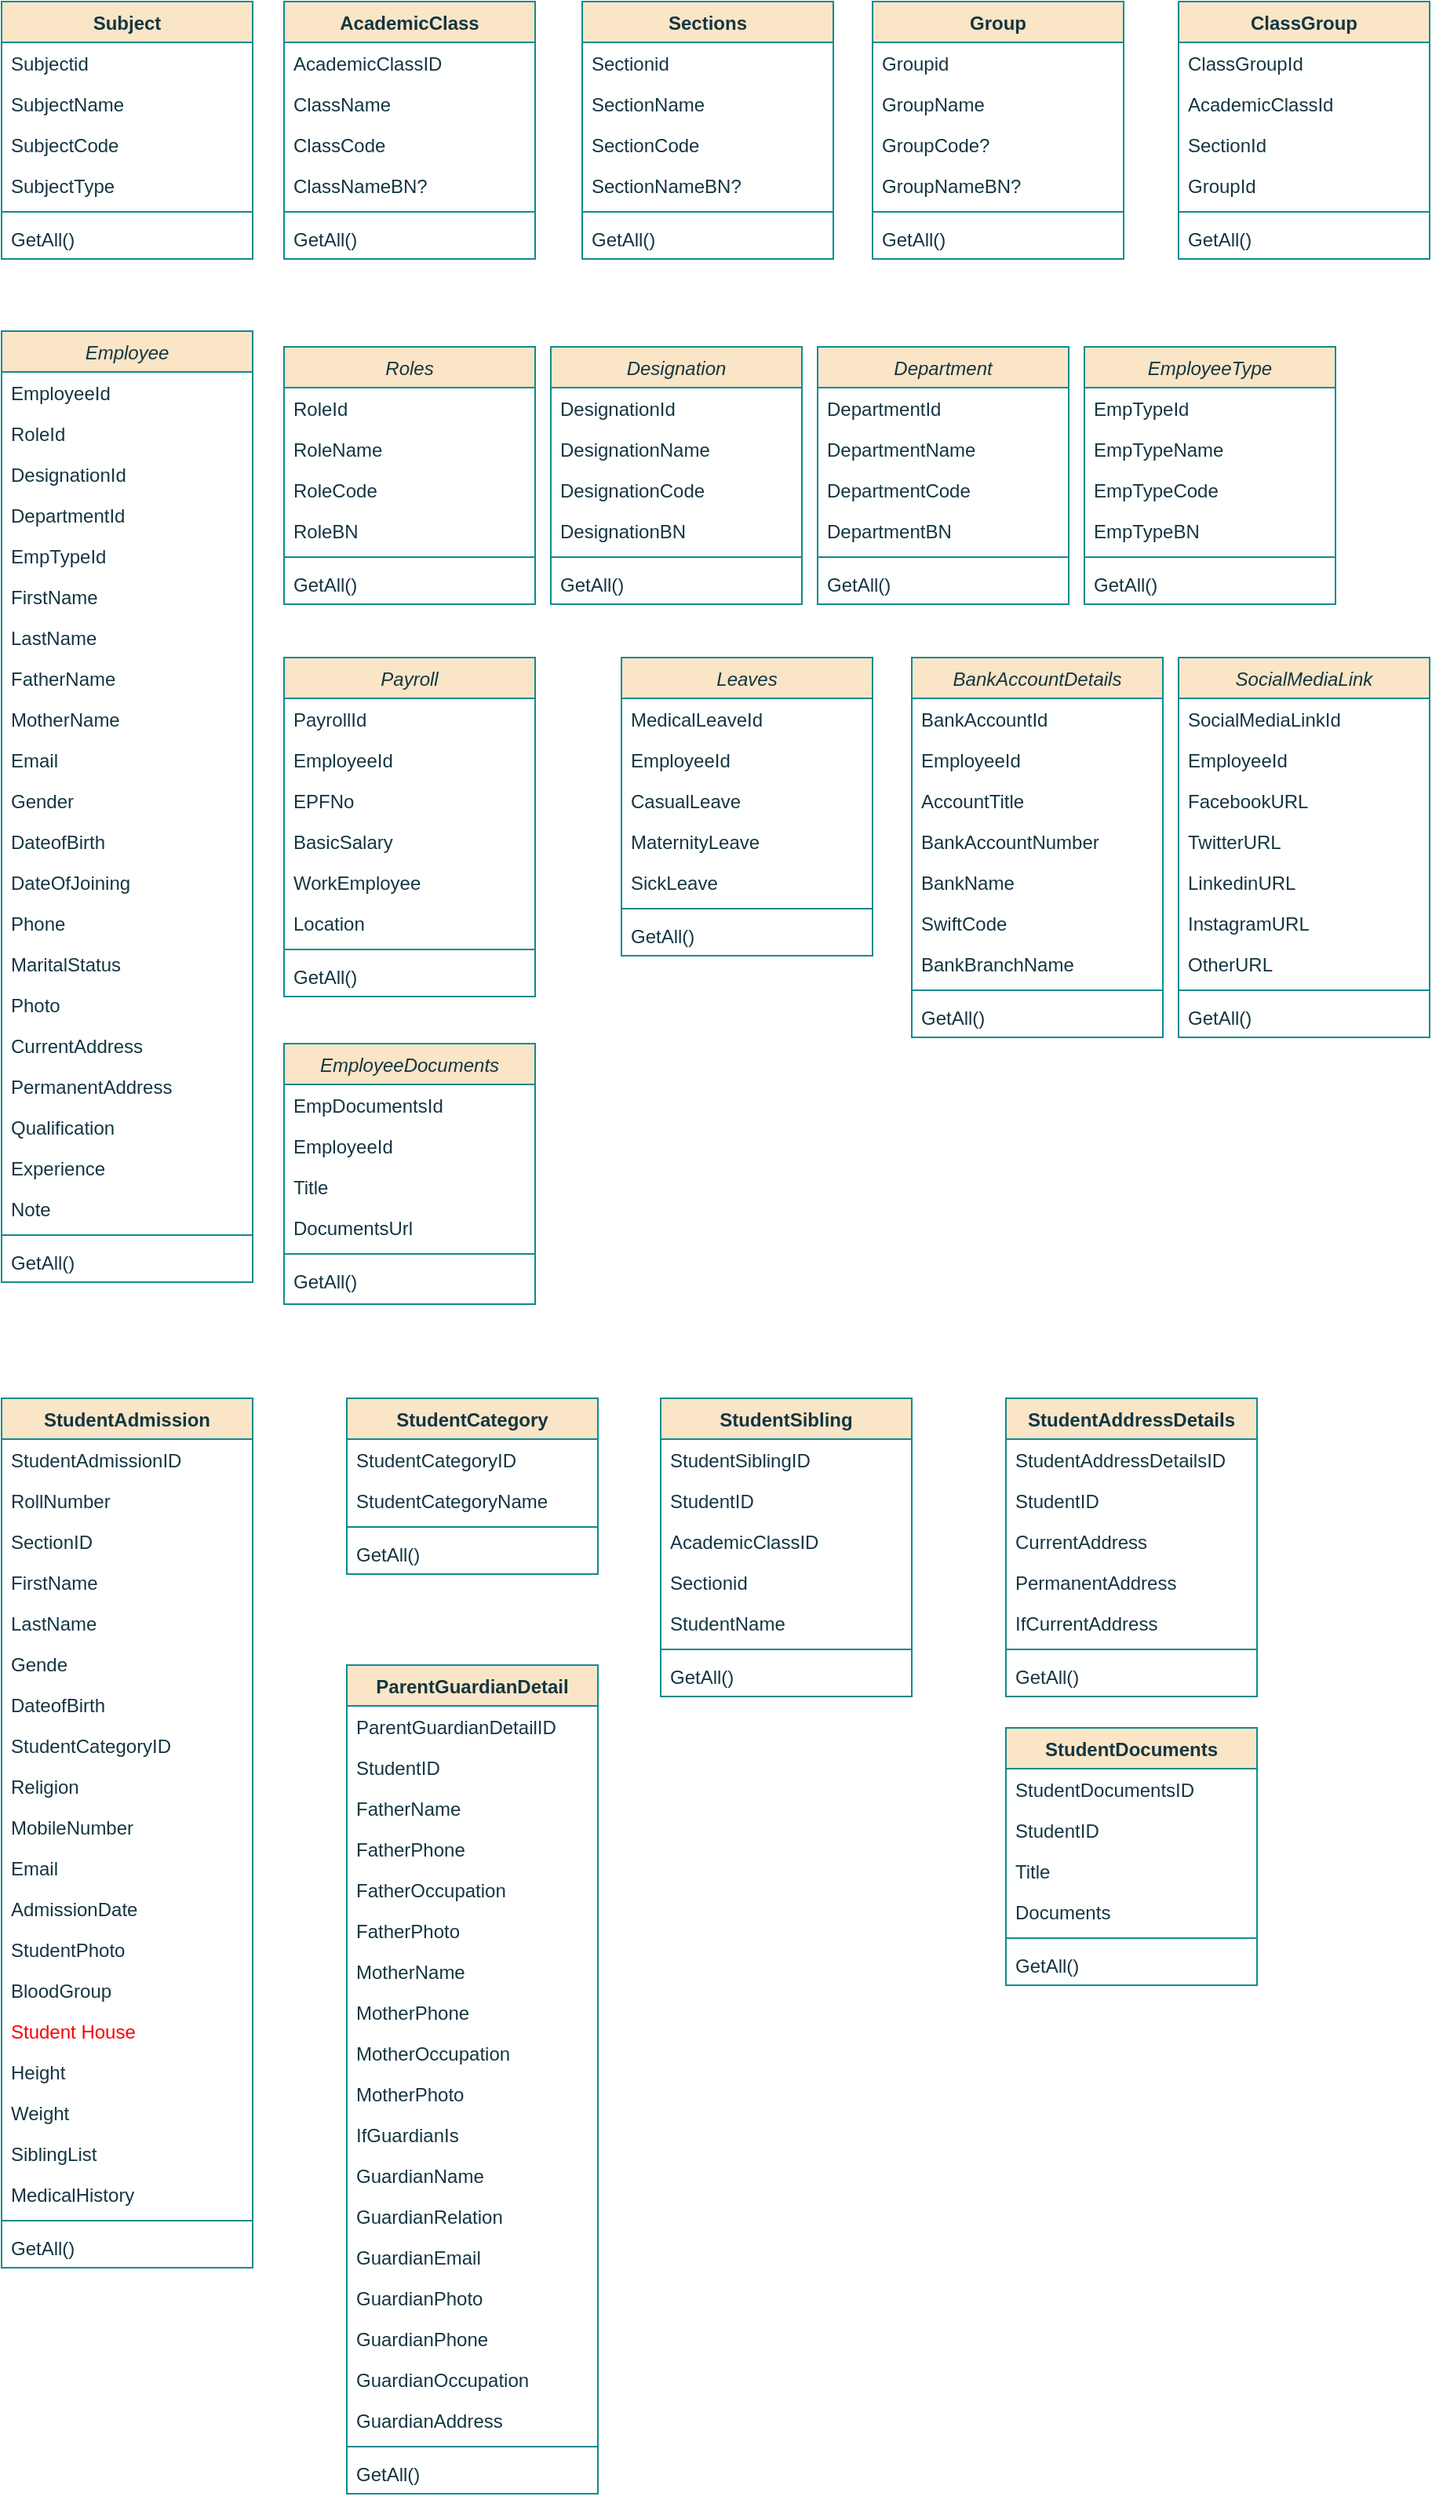 <mxfile version="20.8.16" type="github" pages="3">
  <diagram id="d88JWWT-DDYZM9x02fB7" name="Page-3">
    <mxGraphModel dx="1120" dy="484" grid="1" gridSize="10" guides="1" tooltips="1" connect="1" arrows="1" fold="1" page="1" pageScale="1" pageWidth="850" pageHeight="1100" math="0" shadow="0">
      <root>
        <mxCell id="0" />
        <mxCell id="1" parent="0" />
        <mxCell id="esnt3-Qf3OZw4TojcGjx-1" value="Subject" style="swimlane;fontStyle=1;align=center;verticalAlign=top;childLayout=stackLayout;horizontal=1;startSize=26;horizontalStack=0;resizeParent=1;resizeParentMax=0;resizeLast=0;collapsible=1;marginBottom=0;labelBackgroundColor=none;fillColor=#FAE5C7;strokeColor=#0F8B8D;fontColor=#143642;" parent="1" vertex="1">
          <mxGeometry x="30" y="220" width="160" height="164" as="geometry" />
        </mxCell>
        <mxCell id="esnt3-Qf3OZw4TojcGjx-2" value="Subjectid" style="text;strokeColor=none;fillColor=none;align=left;verticalAlign=top;spacingLeft=4;spacingRight=4;overflow=hidden;rotatable=0;points=[[0,0.5],[1,0.5]];portConstraint=eastwest;labelBackgroundColor=none;fontColor=#143642;" parent="esnt3-Qf3OZw4TojcGjx-1" vertex="1">
          <mxGeometry y="26" width="160" height="26" as="geometry" />
        </mxCell>
        <mxCell id="esnt3-Qf3OZw4TojcGjx-5" value="SubjectName" style="text;strokeColor=none;fillColor=none;align=left;verticalAlign=top;spacingLeft=4;spacingRight=4;overflow=hidden;rotatable=0;points=[[0,0.5],[1,0.5]];portConstraint=eastwest;labelBackgroundColor=none;fontColor=#143642;" parent="esnt3-Qf3OZw4TojcGjx-1" vertex="1">
          <mxGeometry y="52" width="160" height="26" as="geometry" />
        </mxCell>
        <mxCell id="esnt3-Qf3OZw4TojcGjx-6" value="SubjectCode" style="text;strokeColor=none;fillColor=none;align=left;verticalAlign=top;spacingLeft=4;spacingRight=4;overflow=hidden;rotatable=0;points=[[0,0.5],[1,0.5]];portConstraint=eastwest;labelBackgroundColor=none;fontColor=#143642;" parent="esnt3-Qf3OZw4TojcGjx-1" vertex="1">
          <mxGeometry y="78" width="160" height="26" as="geometry" />
        </mxCell>
        <mxCell id="esnt3-Qf3OZw4TojcGjx-7" value="SubjectType" style="text;strokeColor=none;fillColor=none;align=left;verticalAlign=top;spacingLeft=4;spacingRight=4;overflow=hidden;rotatable=0;points=[[0,0.5],[1,0.5]];portConstraint=eastwest;labelBackgroundColor=none;fontColor=#143642;" parent="esnt3-Qf3OZw4TojcGjx-1" vertex="1">
          <mxGeometry y="104" width="160" height="26" as="geometry" />
        </mxCell>
        <mxCell id="esnt3-Qf3OZw4TojcGjx-3" value="" style="line;strokeWidth=1;fillColor=none;align=left;verticalAlign=middle;spacingTop=-1;spacingLeft=3;spacingRight=3;rotatable=0;labelPosition=right;points=[];portConstraint=eastwest;strokeColor=#0F8B8D;labelBackgroundColor=none;fontColor=#143642;" parent="esnt3-Qf3OZw4TojcGjx-1" vertex="1">
          <mxGeometry y="130" width="160" height="8" as="geometry" />
        </mxCell>
        <mxCell id="esnt3-Qf3OZw4TojcGjx-4" value="GetAll()" style="text;strokeColor=none;fillColor=none;align=left;verticalAlign=top;spacingLeft=4;spacingRight=4;overflow=hidden;rotatable=0;points=[[0,0.5],[1,0.5]];portConstraint=eastwest;labelBackgroundColor=none;fontColor=#143642;" parent="esnt3-Qf3OZw4TojcGjx-1" vertex="1">
          <mxGeometry y="138" width="160" height="26" as="geometry" />
        </mxCell>
        <mxCell id="esnt3-Qf3OZw4TojcGjx-8" value="AcademicClass" style="swimlane;fontStyle=1;align=center;verticalAlign=top;childLayout=stackLayout;horizontal=1;startSize=26;horizontalStack=0;resizeParent=1;resizeParentMax=0;resizeLast=0;collapsible=1;marginBottom=0;labelBackgroundColor=none;fillColor=#FAE5C7;strokeColor=#0F8B8D;fontColor=#143642;" parent="1" vertex="1">
          <mxGeometry x="210" y="220" width="160" height="164" as="geometry" />
        </mxCell>
        <mxCell id="esnt3-Qf3OZw4TojcGjx-9" value="AcademicClassID" style="text;strokeColor=none;fillColor=none;align=left;verticalAlign=top;spacingLeft=4;spacingRight=4;overflow=hidden;rotatable=0;points=[[0,0.5],[1,0.5]];portConstraint=eastwest;labelBackgroundColor=none;fontColor=#143642;" parent="esnt3-Qf3OZw4TojcGjx-8" vertex="1">
          <mxGeometry y="26" width="160" height="26" as="geometry" />
        </mxCell>
        <mxCell id="esnt3-Qf3OZw4TojcGjx-10" value="ClassName" style="text;strokeColor=none;fillColor=none;align=left;verticalAlign=top;spacingLeft=4;spacingRight=4;overflow=hidden;rotatable=0;points=[[0,0.5],[1,0.5]];portConstraint=eastwest;labelBackgroundColor=none;fontColor=#143642;" parent="esnt3-Qf3OZw4TojcGjx-8" vertex="1">
          <mxGeometry y="52" width="160" height="26" as="geometry" />
        </mxCell>
        <mxCell id="esnt3-Qf3OZw4TojcGjx-11" value="ClassCode" style="text;strokeColor=none;fillColor=none;align=left;verticalAlign=top;spacingLeft=4;spacingRight=4;overflow=hidden;rotatable=0;points=[[0,0.5],[1,0.5]];portConstraint=eastwest;labelBackgroundColor=none;fontColor=#143642;" parent="esnt3-Qf3OZw4TojcGjx-8" vertex="1">
          <mxGeometry y="78" width="160" height="26" as="geometry" />
        </mxCell>
        <mxCell id="esnt3-Qf3OZw4TojcGjx-12" value="ClassNameBN?" style="text;strokeColor=none;fillColor=none;align=left;verticalAlign=top;spacingLeft=4;spacingRight=4;overflow=hidden;rotatable=0;points=[[0,0.5],[1,0.5]];portConstraint=eastwest;labelBackgroundColor=none;fontColor=#143642;" parent="esnt3-Qf3OZw4TojcGjx-8" vertex="1">
          <mxGeometry y="104" width="160" height="26" as="geometry" />
        </mxCell>
        <mxCell id="esnt3-Qf3OZw4TojcGjx-13" value="" style="line;strokeWidth=1;fillColor=none;align=left;verticalAlign=middle;spacingTop=-1;spacingLeft=3;spacingRight=3;rotatable=0;labelPosition=right;points=[];portConstraint=eastwest;strokeColor=#0F8B8D;labelBackgroundColor=none;fontColor=#143642;" parent="esnt3-Qf3OZw4TojcGjx-8" vertex="1">
          <mxGeometry y="130" width="160" height="8" as="geometry" />
        </mxCell>
        <mxCell id="esnt3-Qf3OZw4TojcGjx-14" value="GetAll()" style="text;strokeColor=none;fillColor=none;align=left;verticalAlign=top;spacingLeft=4;spacingRight=4;overflow=hidden;rotatable=0;points=[[0,0.5],[1,0.5]];portConstraint=eastwest;labelBackgroundColor=none;fontColor=#143642;" parent="esnt3-Qf3OZw4TojcGjx-8" vertex="1">
          <mxGeometry y="138" width="160" height="26" as="geometry" />
        </mxCell>
        <mxCell id="esnt3-Qf3OZw4TojcGjx-15" value="Sections" style="swimlane;fontStyle=1;align=center;verticalAlign=top;childLayout=stackLayout;horizontal=1;startSize=26;horizontalStack=0;resizeParent=1;resizeParentMax=0;resizeLast=0;collapsible=1;marginBottom=0;labelBackgroundColor=none;fillColor=#FAE5C7;strokeColor=#0F8B8D;fontColor=#143642;" parent="1" vertex="1">
          <mxGeometry x="400" y="220" width="160" height="164" as="geometry" />
        </mxCell>
        <mxCell id="esnt3-Qf3OZw4TojcGjx-16" value="Sectionid" style="text;strokeColor=none;fillColor=none;align=left;verticalAlign=top;spacingLeft=4;spacingRight=4;overflow=hidden;rotatable=0;points=[[0,0.5],[1,0.5]];portConstraint=eastwest;labelBackgroundColor=none;fontColor=#143642;" parent="esnt3-Qf3OZw4TojcGjx-15" vertex="1">
          <mxGeometry y="26" width="160" height="26" as="geometry" />
        </mxCell>
        <mxCell id="esnt3-Qf3OZw4TojcGjx-17" value="SectionName" style="text;strokeColor=none;fillColor=none;align=left;verticalAlign=top;spacingLeft=4;spacingRight=4;overflow=hidden;rotatable=0;points=[[0,0.5],[1,0.5]];portConstraint=eastwest;labelBackgroundColor=none;fontColor=#143642;" parent="esnt3-Qf3OZw4TojcGjx-15" vertex="1">
          <mxGeometry y="52" width="160" height="26" as="geometry" />
        </mxCell>
        <mxCell id="esnt3-Qf3OZw4TojcGjx-18" value="SectionCode" style="text;strokeColor=none;fillColor=none;align=left;verticalAlign=top;spacingLeft=4;spacingRight=4;overflow=hidden;rotatable=0;points=[[0,0.5],[1,0.5]];portConstraint=eastwest;labelBackgroundColor=none;fontColor=#143642;" parent="esnt3-Qf3OZw4TojcGjx-15" vertex="1">
          <mxGeometry y="78" width="160" height="26" as="geometry" />
        </mxCell>
        <mxCell id="esnt3-Qf3OZw4TojcGjx-19" value="SectionNameBN?" style="text;strokeColor=none;fillColor=none;align=left;verticalAlign=top;spacingLeft=4;spacingRight=4;overflow=hidden;rotatable=0;points=[[0,0.5],[1,0.5]];portConstraint=eastwest;labelBackgroundColor=none;fontColor=#143642;" parent="esnt3-Qf3OZw4TojcGjx-15" vertex="1">
          <mxGeometry y="104" width="160" height="26" as="geometry" />
        </mxCell>
        <mxCell id="esnt3-Qf3OZw4TojcGjx-20" value="" style="line;strokeWidth=1;fillColor=none;align=left;verticalAlign=middle;spacingTop=-1;spacingLeft=3;spacingRight=3;rotatable=0;labelPosition=right;points=[];portConstraint=eastwest;strokeColor=#0F8B8D;labelBackgroundColor=none;fontColor=#143642;" parent="esnt3-Qf3OZw4TojcGjx-15" vertex="1">
          <mxGeometry y="130" width="160" height="8" as="geometry" />
        </mxCell>
        <mxCell id="esnt3-Qf3OZw4TojcGjx-21" value="GetAll()" style="text;strokeColor=none;fillColor=none;align=left;verticalAlign=top;spacingLeft=4;spacingRight=4;overflow=hidden;rotatable=0;points=[[0,0.5],[1,0.5]];portConstraint=eastwest;labelBackgroundColor=none;fontColor=#143642;" parent="esnt3-Qf3OZw4TojcGjx-15" vertex="1">
          <mxGeometry y="138" width="160" height="26" as="geometry" />
        </mxCell>
        <mxCell id="jjVcdishrWrHKrAogpIk-1" value="Employee" style="swimlane;fontStyle=2;align=center;verticalAlign=top;childLayout=stackLayout;horizontal=1;startSize=26;horizontalStack=0;resizeParent=1;resizeLast=0;collapsible=1;marginBottom=0;rounded=0;shadow=0;strokeWidth=1;labelBackgroundColor=none;fillColor=#FAE5C7;strokeColor=#0F8B8D;fontColor=#143642;" parent="1" vertex="1">
          <mxGeometry x="30" y="430" width="160" height="606" as="geometry">
            <mxRectangle x="230" y="140" width="160" height="26" as="alternateBounds" />
          </mxGeometry>
        </mxCell>
        <mxCell id="jjVcdishrWrHKrAogpIk-2" value="EmployeeId" style="text;align=left;verticalAlign=top;spacingLeft=4;spacingRight=4;overflow=hidden;rotatable=0;points=[[0,0.5],[1,0.5]];portConstraint=eastwest;rounded=0;shadow=0;html=0;labelBackgroundColor=none;fontColor=#143642;" parent="jjVcdishrWrHKrAogpIk-1" vertex="1">
          <mxGeometry y="26" width="160" height="26" as="geometry" />
        </mxCell>
        <mxCell id="jjVcdishrWrHKrAogpIk-47" value="RoleId" style="text;align=left;verticalAlign=top;spacingLeft=4;spacingRight=4;overflow=hidden;rotatable=0;points=[[0,0.5],[1,0.5]];portConstraint=eastwest;rounded=0;shadow=0;html=0;labelBackgroundColor=none;fontColor=#143642;" parent="jjVcdishrWrHKrAogpIk-1" vertex="1">
          <mxGeometry y="52" width="160" height="26" as="geometry" />
        </mxCell>
        <mxCell id="jjVcdishrWrHKrAogpIk-48" value="DesignationId" style="text;align=left;verticalAlign=top;spacingLeft=4;spacingRight=4;overflow=hidden;rotatable=0;points=[[0,0.5],[1,0.5]];portConstraint=eastwest;rounded=0;shadow=0;html=0;labelBackgroundColor=none;fontColor=#143642;" parent="jjVcdishrWrHKrAogpIk-1" vertex="1">
          <mxGeometry y="78" width="160" height="26" as="geometry" />
        </mxCell>
        <mxCell id="jjVcdishrWrHKrAogpIk-49" value="DepartmentId" style="text;align=left;verticalAlign=top;spacingLeft=4;spacingRight=4;overflow=hidden;rotatable=0;points=[[0,0.5],[1,0.5]];portConstraint=eastwest;rounded=0;shadow=0;html=0;labelBackgroundColor=none;fontColor=#143642;" parent="jjVcdishrWrHKrAogpIk-1" vertex="1">
          <mxGeometry y="104" width="160" height="26" as="geometry" />
        </mxCell>
        <mxCell id="jjVcdishrWrHKrAogpIk-64" value="EmpTypeId" style="text;align=left;verticalAlign=top;spacingLeft=4;spacingRight=4;overflow=hidden;rotatable=0;points=[[0,0.5],[1,0.5]];portConstraint=eastwest;rounded=0;shadow=0;html=0;labelBackgroundColor=none;fontColor=#143642;" parent="jjVcdishrWrHKrAogpIk-1" vertex="1">
          <mxGeometry y="130" width="160" height="26" as="geometry" />
        </mxCell>
        <mxCell id="jjVcdishrWrHKrAogpIk-3" value="FirstName" style="text;align=left;verticalAlign=top;spacingLeft=4;spacingRight=4;overflow=hidden;rotatable=0;points=[[0,0.5],[1,0.5]];portConstraint=eastwest;rounded=0;shadow=0;html=0;labelBackgroundColor=none;fontColor=#143642;" parent="jjVcdishrWrHKrAogpIk-1" vertex="1">
          <mxGeometry y="156" width="160" height="26" as="geometry" />
        </mxCell>
        <mxCell id="jjVcdishrWrHKrAogpIk-4" value="LastName" style="text;align=left;verticalAlign=top;spacingLeft=4;spacingRight=4;overflow=hidden;rotatable=0;points=[[0,0.5],[1,0.5]];portConstraint=eastwest;rounded=0;shadow=0;html=0;labelBackgroundColor=none;fontColor=#143642;" parent="jjVcdishrWrHKrAogpIk-1" vertex="1">
          <mxGeometry y="182" width="160" height="26" as="geometry" />
        </mxCell>
        <mxCell id="jjVcdishrWrHKrAogpIk-5" value="FatherName" style="text;align=left;verticalAlign=top;spacingLeft=4;spacingRight=4;overflow=hidden;rotatable=0;points=[[0,0.5],[1,0.5]];portConstraint=eastwest;rounded=0;shadow=0;html=0;labelBackgroundColor=none;fontColor=#143642;" parent="jjVcdishrWrHKrAogpIk-1" vertex="1">
          <mxGeometry y="208" width="160" height="26" as="geometry" />
        </mxCell>
        <mxCell id="jjVcdishrWrHKrAogpIk-40" value="MotherName" style="text;align=left;verticalAlign=top;spacingLeft=4;spacingRight=4;overflow=hidden;rotatable=0;points=[[0,0.5],[1,0.5]];portConstraint=eastwest;rounded=0;shadow=0;html=0;labelBackgroundColor=none;fontColor=#143642;" parent="jjVcdishrWrHKrAogpIk-1" vertex="1">
          <mxGeometry y="234" width="160" height="26" as="geometry" />
        </mxCell>
        <mxCell id="jjVcdishrWrHKrAogpIk-39" value="Email " style="text;align=left;verticalAlign=top;spacingLeft=4;spacingRight=4;overflow=hidden;rotatable=0;points=[[0,0.5],[1,0.5]];portConstraint=eastwest;rounded=0;shadow=0;html=0;labelBackgroundColor=none;fontColor=#143642;" parent="jjVcdishrWrHKrAogpIk-1" vertex="1">
          <mxGeometry y="260" width="160" height="26" as="geometry" />
        </mxCell>
        <mxCell id="jjVcdishrWrHKrAogpIk-38" value="Gender" style="text;align=left;verticalAlign=top;spacingLeft=4;spacingRight=4;overflow=hidden;rotatable=0;points=[[0,0.5],[1,0.5]];portConstraint=eastwest;rounded=0;shadow=0;html=0;labelBackgroundColor=none;fontColor=#143642;" parent="jjVcdishrWrHKrAogpIk-1" vertex="1">
          <mxGeometry y="286" width="160" height="26" as="geometry" />
        </mxCell>
        <mxCell id="jjVcdishrWrHKrAogpIk-37" value="DateofBirth" style="text;align=left;verticalAlign=top;spacingLeft=4;spacingRight=4;overflow=hidden;rotatable=0;points=[[0,0.5],[1,0.5]];portConstraint=eastwest;rounded=0;shadow=0;html=0;labelBackgroundColor=none;fontColor=#143642;" parent="jjVcdishrWrHKrAogpIk-1" vertex="1">
          <mxGeometry y="312" width="160" height="26" as="geometry" />
        </mxCell>
        <mxCell id="jjVcdishrWrHKrAogpIk-36" value="DateOfJoining" style="text;align=left;verticalAlign=top;spacingLeft=4;spacingRight=4;overflow=hidden;rotatable=0;points=[[0,0.5],[1,0.5]];portConstraint=eastwest;rounded=0;shadow=0;html=0;labelBackgroundColor=none;fontColor=#143642;" parent="jjVcdishrWrHKrAogpIk-1" vertex="1">
          <mxGeometry y="338" width="160" height="26" as="geometry" />
        </mxCell>
        <mxCell id="jjVcdishrWrHKrAogpIk-35" value="Phone" style="text;align=left;verticalAlign=top;spacingLeft=4;spacingRight=4;overflow=hidden;rotatable=0;points=[[0,0.5],[1,0.5]];portConstraint=eastwest;rounded=0;shadow=0;html=0;labelBackgroundColor=none;fontColor=#143642;" parent="jjVcdishrWrHKrAogpIk-1" vertex="1">
          <mxGeometry y="364" width="160" height="26" as="geometry" />
        </mxCell>
        <mxCell id="jjVcdishrWrHKrAogpIk-34" value="MaritalStatus" style="text;align=left;verticalAlign=top;spacingLeft=4;spacingRight=4;overflow=hidden;rotatable=0;points=[[0,0.5],[1,0.5]];portConstraint=eastwest;rounded=0;shadow=0;html=0;labelBackgroundColor=none;fontColor=#143642;" parent="jjVcdishrWrHKrAogpIk-1" vertex="1">
          <mxGeometry y="390" width="160" height="26" as="geometry" />
        </mxCell>
        <mxCell id="jjVcdishrWrHKrAogpIk-41" value="Photo" style="text;align=left;verticalAlign=top;spacingLeft=4;spacingRight=4;overflow=hidden;rotatable=0;points=[[0,0.5],[1,0.5]];portConstraint=eastwest;rounded=0;shadow=0;html=0;labelBackgroundColor=none;fontColor=#143642;" parent="jjVcdishrWrHKrAogpIk-1" vertex="1">
          <mxGeometry y="416" width="160" height="26" as="geometry" />
        </mxCell>
        <mxCell id="jjVcdishrWrHKrAogpIk-43" value="CurrentAddress" style="text;align=left;verticalAlign=top;spacingLeft=4;spacingRight=4;overflow=hidden;rotatable=0;points=[[0,0.5],[1,0.5]];portConstraint=eastwest;rounded=0;shadow=0;html=0;labelBackgroundColor=none;fontColor=#143642;" parent="jjVcdishrWrHKrAogpIk-1" vertex="1">
          <mxGeometry y="442" width="160" height="26" as="geometry" />
        </mxCell>
        <mxCell id="jjVcdishrWrHKrAogpIk-42" value="PermanentAddress" style="text;align=left;verticalAlign=top;spacingLeft=4;spacingRight=4;overflow=hidden;rotatable=0;points=[[0,0.5],[1,0.5]];portConstraint=eastwest;rounded=0;shadow=0;html=0;labelBackgroundColor=none;fontColor=#143642;" parent="jjVcdishrWrHKrAogpIk-1" vertex="1">
          <mxGeometry y="468" width="160" height="26" as="geometry" />
        </mxCell>
        <mxCell id="jjVcdishrWrHKrAogpIk-44" value="Qualification" style="text;align=left;verticalAlign=top;spacingLeft=4;spacingRight=4;overflow=hidden;rotatable=0;points=[[0,0.5],[1,0.5]];portConstraint=eastwest;rounded=0;shadow=0;html=0;labelBackgroundColor=none;fontColor=#143642;" parent="jjVcdishrWrHKrAogpIk-1" vertex="1">
          <mxGeometry y="494" width="160" height="26" as="geometry" />
        </mxCell>
        <mxCell id="jjVcdishrWrHKrAogpIk-45" value="Experience" style="text;align=left;verticalAlign=top;spacingLeft=4;spacingRight=4;overflow=hidden;rotatable=0;points=[[0,0.5],[1,0.5]];portConstraint=eastwest;rounded=0;shadow=0;html=0;labelBackgroundColor=none;fontColor=#143642;" parent="jjVcdishrWrHKrAogpIk-1" vertex="1">
          <mxGeometry y="520" width="160" height="26" as="geometry" />
        </mxCell>
        <mxCell id="jjVcdishrWrHKrAogpIk-46" value="Note" style="text;align=left;verticalAlign=top;spacingLeft=4;spacingRight=4;overflow=hidden;rotatable=0;points=[[0,0.5],[1,0.5]];portConstraint=eastwest;rounded=0;shadow=0;html=0;labelBackgroundColor=none;fontColor=#143642;" parent="jjVcdishrWrHKrAogpIk-1" vertex="1">
          <mxGeometry y="546" width="160" height="26" as="geometry" />
        </mxCell>
        <mxCell id="jjVcdishrWrHKrAogpIk-6" value="" style="line;html=1;strokeWidth=1;align=left;verticalAlign=middle;spacingTop=-1;spacingLeft=3;spacingRight=3;rotatable=0;labelPosition=right;points=[];portConstraint=eastwest;labelBackgroundColor=none;fillColor=#FAE5C7;strokeColor=#0F8B8D;fontColor=#143642;" parent="jjVcdishrWrHKrAogpIk-1" vertex="1">
          <mxGeometry y="572" width="160" height="8" as="geometry" />
        </mxCell>
        <mxCell id="jjVcdishrWrHKrAogpIk-7" value="GetAll()" style="text;align=left;verticalAlign=top;spacingLeft=4;spacingRight=4;overflow=hidden;rotatable=0;points=[[0,0.5],[1,0.5]];portConstraint=eastwest;rounded=0;shadow=0;html=0;labelBackgroundColor=none;fontColor=#143642;" parent="jjVcdishrWrHKrAogpIk-1" vertex="1">
          <mxGeometry y="580" width="160" height="26" as="geometry" />
        </mxCell>
        <mxCell id="jjVcdishrWrHKrAogpIk-10" value="Roles" style="swimlane;fontStyle=2;align=center;verticalAlign=top;childLayout=stackLayout;horizontal=1;startSize=26;horizontalStack=0;resizeParent=1;resizeLast=0;collapsible=1;marginBottom=0;rounded=0;shadow=0;strokeWidth=1;labelBackgroundColor=none;fillColor=#FAE5C7;strokeColor=#0F8B8D;fontColor=#143642;" parent="1" vertex="1">
          <mxGeometry x="210" y="440" width="160" height="164" as="geometry">
            <mxRectangle x="230" y="140" width="160" height="26" as="alternateBounds" />
          </mxGeometry>
        </mxCell>
        <mxCell id="jjVcdishrWrHKrAogpIk-11" value="RoleId" style="text;align=left;verticalAlign=top;spacingLeft=4;spacingRight=4;overflow=hidden;rotatable=0;points=[[0,0.5],[1,0.5]];portConstraint=eastwest;rounded=0;shadow=0;html=0;labelBackgroundColor=none;fontColor=#143642;" parent="jjVcdishrWrHKrAogpIk-10" vertex="1">
          <mxGeometry y="26" width="160" height="26" as="geometry" />
        </mxCell>
        <mxCell id="jjVcdishrWrHKrAogpIk-12" value="RoleName" style="text;align=left;verticalAlign=top;spacingLeft=4;spacingRight=4;overflow=hidden;rotatable=0;points=[[0,0.5],[1,0.5]];portConstraint=eastwest;rounded=0;shadow=0;html=0;labelBackgroundColor=none;fontColor=#143642;" parent="jjVcdishrWrHKrAogpIk-10" vertex="1">
          <mxGeometry y="52" width="160" height="26" as="geometry" />
        </mxCell>
        <mxCell id="jjVcdishrWrHKrAogpIk-13" value="RoleCode" style="text;align=left;verticalAlign=top;spacingLeft=4;spacingRight=4;overflow=hidden;rotatable=0;points=[[0,0.5],[1,0.5]];portConstraint=eastwest;rounded=0;shadow=0;html=0;labelBackgroundColor=none;fontColor=#143642;" parent="jjVcdishrWrHKrAogpIk-10" vertex="1">
          <mxGeometry y="78" width="160" height="26" as="geometry" />
        </mxCell>
        <mxCell id="jjVcdishrWrHKrAogpIk-33" value="RoleBN" style="text;align=left;verticalAlign=top;spacingLeft=4;spacingRight=4;overflow=hidden;rotatable=0;points=[[0,0.5],[1,0.5]];portConstraint=eastwest;rounded=0;shadow=0;html=0;labelBackgroundColor=none;fontColor=#143642;" parent="jjVcdishrWrHKrAogpIk-10" vertex="1">
          <mxGeometry y="104" width="160" height="26" as="geometry" />
        </mxCell>
        <mxCell id="jjVcdishrWrHKrAogpIk-15" value="" style="line;html=1;strokeWidth=1;align=left;verticalAlign=middle;spacingTop=-1;spacingLeft=3;spacingRight=3;rotatable=0;labelPosition=right;points=[];portConstraint=eastwest;labelBackgroundColor=none;fillColor=#FAE5C7;strokeColor=#0F8B8D;fontColor=#143642;" parent="jjVcdishrWrHKrAogpIk-10" vertex="1">
          <mxGeometry y="130" width="160" height="8" as="geometry" />
        </mxCell>
        <mxCell id="jjVcdishrWrHKrAogpIk-18" value="GetAll()" style="text;align=left;verticalAlign=top;spacingLeft=4;spacingRight=4;overflow=hidden;rotatable=0;points=[[0,0.5],[1,0.5]];portConstraint=eastwest;rounded=0;shadow=0;html=0;labelBackgroundColor=none;fontColor=#143642;" parent="jjVcdishrWrHKrAogpIk-10" vertex="1">
          <mxGeometry y="138" width="160" height="26" as="geometry" />
        </mxCell>
        <mxCell id="jjVcdishrWrHKrAogpIk-19" value="Designation" style="swimlane;fontStyle=2;align=center;verticalAlign=top;childLayout=stackLayout;horizontal=1;startSize=26;horizontalStack=0;resizeParent=1;resizeLast=0;collapsible=1;marginBottom=0;rounded=0;shadow=0;strokeWidth=1;labelBackgroundColor=none;fillColor=#FAE5C7;strokeColor=#0F8B8D;fontColor=#143642;" parent="1" vertex="1">
          <mxGeometry x="380" y="440" width="160" height="164" as="geometry">
            <mxRectangle x="230" y="140" width="160" height="26" as="alternateBounds" />
          </mxGeometry>
        </mxCell>
        <mxCell id="jjVcdishrWrHKrAogpIk-20" value="DesignationId" style="text;align=left;verticalAlign=top;spacingLeft=4;spacingRight=4;overflow=hidden;rotatable=0;points=[[0,0.5],[1,0.5]];portConstraint=eastwest;rounded=0;shadow=0;html=0;labelBackgroundColor=none;fontColor=#143642;" parent="jjVcdishrWrHKrAogpIk-19" vertex="1">
          <mxGeometry y="26" width="160" height="26" as="geometry" />
        </mxCell>
        <mxCell id="jjVcdishrWrHKrAogpIk-21" value="DesignationName" style="text;align=left;verticalAlign=top;spacingLeft=4;spacingRight=4;overflow=hidden;rotatable=0;points=[[0,0.5],[1,0.5]];portConstraint=eastwest;rounded=0;shadow=0;html=0;labelBackgroundColor=none;fontColor=#143642;" parent="jjVcdishrWrHKrAogpIk-19" vertex="1">
          <mxGeometry y="52" width="160" height="26" as="geometry" />
        </mxCell>
        <mxCell id="jjVcdishrWrHKrAogpIk-22" value="DesignationCode" style="text;align=left;verticalAlign=top;spacingLeft=4;spacingRight=4;overflow=hidden;rotatable=0;points=[[0,0.5],[1,0.5]];portConstraint=eastwest;rounded=0;shadow=0;html=0;labelBackgroundColor=none;fontColor=#143642;" parent="jjVcdishrWrHKrAogpIk-19" vertex="1">
          <mxGeometry y="78" width="160" height="26" as="geometry" />
        </mxCell>
        <mxCell id="jjVcdishrWrHKrAogpIk-32" value="DesignationBN" style="text;align=left;verticalAlign=top;spacingLeft=4;spacingRight=4;overflow=hidden;rotatable=0;points=[[0,0.5],[1,0.5]];portConstraint=eastwest;rounded=0;shadow=0;html=0;labelBackgroundColor=none;fontColor=#143642;" parent="jjVcdishrWrHKrAogpIk-19" vertex="1">
          <mxGeometry y="104" width="160" height="26" as="geometry" />
        </mxCell>
        <mxCell id="jjVcdishrWrHKrAogpIk-23" value="" style="line;html=1;strokeWidth=1;align=left;verticalAlign=middle;spacingTop=-1;spacingLeft=3;spacingRight=3;rotatable=0;labelPosition=right;points=[];portConstraint=eastwest;labelBackgroundColor=none;fillColor=#FAE5C7;strokeColor=#0F8B8D;fontColor=#143642;" parent="jjVcdishrWrHKrAogpIk-19" vertex="1">
          <mxGeometry y="130" width="160" height="8" as="geometry" />
        </mxCell>
        <mxCell id="jjVcdishrWrHKrAogpIk-24" value="GetAll()" style="text;align=left;verticalAlign=top;spacingLeft=4;spacingRight=4;overflow=hidden;rotatable=0;points=[[0,0.5],[1,0.5]];portConstraint=eastwest;rounded=0;shadow=0;html=0;labelBackgroundColor=none;fontColor=#143642;" parent="jjVcdishrWrHKrAogpIk-19" vertex="1">
          <mxGeometry y="138" width="160" height="26" as="geometry" />
        </mxCell>
        <mxCell id="jjVcdishrWrHKrAogpIk-25" value="Department" style="swimlane;fontStyle=2;align=center;verticalAlign=top;childLayout=stackLayout;horizontal=1;startSize=26;horizontalStack=0;resizeParent=1;resizeLast=0;collapsible=1;marginBottom=0;rounded=0;shadow=0;strokeWidth=1;labelBackgroundColor=none;fillColor=#FAE5C7;strokeColor=#0F8B8D;fontColor=#143642;" parent="1" vertex="1">
          <mxGeometry x="550" y="440" width="160" height="164" as="geometry">
            <mxRectangle x="230" y="140" width="160" height="26" as="alternateBounds" />
          </mxGeometry>
        </mxCell>
        <mxCell id="jjVcdishrWrHKrAogpIk-26" value="DepartmentId" style="text;align=left;verticalAlign=top;spacingLeft=4;spacingRight=4;overflow=hidden;rotatable=0;points=[[0,0.5],[1,0.5]];portConstraint=eastwest;rounded=0;shadow=0;html=0;labelBackgroundColor=none;fontColor=#143642;" parent="jjVcdishrWrHKrAogpIk-25" vertex="1">
          <mxGeometry y="26" width="160" height="26" as="geometry" />
        </mxCell>
        <mxCell id="jjVcdishrWrHKrAogpIk-27" value="DepartmentName" style="text;align=left;verticalAlign=top;spacingLeft=4;spacingRight=4;overflow=hidden;rotatable=0;points=[[0,0.5],[1,0.5]];portConstraint=eastwest;rounded=0;shadow=0;html=0;labelBackgroundColor=none;fontColor=#143642;" parent="jjVcdishrWrHKrAogpIk-25" vertex="1">
          <mxGeometry y="52" width="160" height="26" as="geometry" />
        </mxCell>
        <mxCell id="jjVcdishrWrHKrAogpIk-28" value="DepartmentCode" style="text;align=left;verticalAlign=top;spacingLeft=4;spacingRight=4;overflow=hidden;rotatable=0;points=[[0,0.5],[1,0.5]];portConstraint=eastwest;rounded=0;shadow=0;html=0;labelBackgroundColor=none;fontColor=#143642;" parent="jjVcdishrWrHKrAogpIk-25" vertex="1">
          <mxGeometry y="78" width="160" height="26" as="geometry" />
        </mxCell>
        <mxCell id="jjVcdishrWrHKrAogpIk-31" value="DepartmentBN" style="text;align=left;verticalAlign=top;spacingLeft=4;spacingRight=4;overflow=hidden;rotatable=0;points=[[0,0.5],[1,0.5]];portConstraint=eastwest;rounded=0;shadow=0;html=0;labelBackgroundColor=none;fontColor=#143642;" parent="jjVcdishrWrHKrAogpIk-25" vertex="1">
          <mxGeometry y="104" width="160" height="26" as="geometry" />
        </mxCell>
        <mxCell id="jjVcdishrWrHKrAogpIk-29" value="" style="line;html=1;strokeWidth=1;align=left;verticalAlign=middle;spacingTop=-1;spacingLeft=3;spacingRight=3;rotatable=0;labelPosition=right;points=[];portConstraint=eastwest;labelBackgroundColor=none;fillColor=#FAE5C7;strokeColor=#0F8B8D;fontColor=#143642;" parent="jjVcdishrWrHKrAogpIk-25" vertex="1">
          <mxGeometry y="130" width="160" height="8" as="geometry" />
        </mxCell>
        <mxCell id="jjVcdishrWrHKrAogpIk-30" value="GetAll()" style="text;align=left;verticalAlign=top;spacingLeft=4;spacingRight=4;overflow=hidden;rotatable=0;points=[[0,0.5],[1,0.5]];portConstraint=eastwest;rounded=0;shadow=0;html=0;labelBackgroundColor=none;fontColor=#143642;" parent="jjVcdishrWrHKrAogpIk-25" vertex="1">
          <mxGeometry y="138" width="160" height="26" as="geometry" />
        </mxCell>
        <mxCell id="jjVcdishrWrHKrAogpIk-50" value="Payroll" style="swimlane;fontStyle=2;align=center;verticalAlign=top;childLayout=stackLayout;horizontal=1;startSize=26;horizontalStack=0;resizeParent=1;resizeLast=0;collapsible=1;marginBottom=0;rounded=0;shadow=0;strokeWidth=1;labelBackgroundColor=none;fillColor=#FAE5C7;strokeColor=#0F8B8D;fontColor=#143642;" parent="1" vertex="1">
          <mxGeometry x="210" y="638" width="160" height="216" as="geometry">
            <mxRectangle x="230" y="140" width="160" height="26" as="alternateBounds" />
          </mxGeometry>
        </mxCell>
        <mxCell id="jjVcdishrWrHKrAogpIk-51" value="PayrollId" style="text;align=left;verticalAlign=top;spacingLeft=4;spacingRight=4;overflow=hidden;rotatable=0;points=[[0,0.5],[1,0.5]];portConstraint=eastwest;rounded=0;shadow=0;html=0;labelBackgroundColor=none;fontColor=#143642;" parent="jjVcdishrWrHKrAogpIk-50" vertex="1">
          <mxGeometry y="26" width="160" height="26" as="geometry" />
        </mxCell>
        <mxCell id="jjVcdishrWrHKrAogpIk-52" value="EmployeeId" style="text;align=left;verticalAlign=top;spacingLeft=4;spacingRight=4;overflow=hidden;rotatable=0;points=[[0,0.5],[1,0.5]];portConstraint=eastwest;rounded=0;shadow=0;html=0;labelBackgroundColor=none;fontColor=#143642;" parent="jjVcdishrWrHKrAogpIk-50" vertex="1">
          <mxGeometry y="52" width="160" height="26" as="geometry" />
        </mxCell>
        <mxCell id="jjVcdishrWrHKrAogpIk-53" value="EPFNo" style="text;align=left;verticalAlign=top;spacingLeft=4;spacingRight=4;overflow=hidden;rotatable=0;points=[[0,0.5],[1,0.5]];portConstraint=eastwest;rounded=0;shadow=0;html=0;labelBackgroundColor=none;fontColor=#143642;" parent="jjVcdishrWrHKrAogpIk-50" vertex="1">
          <mxGeometry y="78" width="160" height="26" as="geometry" />
        </mxCell>
        <mxCell id="jjVcdishrWrHKrAogpIk-54" value="BasicSalary" style="text;align=left;verticalAlign=top;spacingLeft=4;spacingRight=4;overflow=hidden;rotatable=0;points=[[0,0.5],[1,0.5]];portConstraint=eastwest;rounded=0;shadow=0;html=0;labelBackgroundColor=none;fontColor=#143642;" parent="jjVcdishrWrHKrAogpIk-50" vertex="1">
          <mxGeometry y="104" width="160" height="26" as="geometry" />
        </mxCell>
        <mxCell id="jjVcdishrWrHKrAogpIk-65" value="WorkEmployee" style="text;align=left;verticalAlign=top;spacingLeft=4;spacingRight=4;overflow=hidden;rotatable=0;points=[[0,0.5],[1,0.5]];portConstraint=eastwest;rounded=0;shadow=0;html=0;labelBackgroundColor=none;fontColor=#143642;" parent="jjVcdishrWrHKrAogpIk-50" vertex="1">
          <mxGeometry y="130" width="160" height="26" as="geometry" />
        </mxCell>
        <mxCell id="jjVcdishrWrHKrAogpIk-66" value="Location" style="text;align=left;verticalAlign=top;spacingLeft=4;spacingRight=4;overflow=hidden;rotatable=0;points=[[0,0.5],[1,0.5]];portConstraint=eastwest;rounded=0;shadow=0;html=0;labelBackgroundColor=none;fontColor=#143642;" parent="jjVcdishrWrHKrAogpIk-50" vertex="1">
          <mxGeometry y="156" width="160" height="26" as="geometry" />
        </mxCell>
        <mxCell id="jjVcdishrWrHKrAogpIk-55" value="" style="line;html=1;strokeWidth=1;align=left;verticalAlign=middle;spacingTop=-1;spacingLeft=3;spacingRight=3;rotatable=0;labelPosition=right;points=[];portConstraint=eastwest;labelBackgroundColor=none;fillColor=#FAE5C7;strokeColor=#0F8B8D;fontColor=#143642;" parent="jjVcdishrWrHKrAogpIk-50" vertex="1">
          <mxGeometry y="182" width="160" height="8" as="geometry" />
        </mxCell>
        <mxCell id="jjVcdishrWrHKrAogpIk-56" value="GetAll()" style="text;align=left;verticalAlign=top;spacingLeft=4;spacingRight=4;overflow=hidden;rotatable=0;points=[[0,0.5],[1,0.5]];portConstraint=eastwest;rounded=0;shadow=0;html=0;labelBackgroundColor=none;fontColor=#143642;" parent="jjVcdishrWrHKrAogpIk-50" vertex="1">
          <mxGeometry y="190" width="160" height="26" as="geometry" />
        </mxCell>
        <mxCell id="jjVcdishrWrHKrAogpIk-57" value="EmployeeType" style="swimlane;fontStyle=2;align=center;verticalAlign=top;childLayout=stackLayout;horizontal=1;startSize=26;horizontalStack=0;resizeParent=1;resizeLast=0;collapsible=1;marginBottom=0;rounded=0;shadow=0;strokeWidth=1;labelBackgroundColor=none;fillColor=#FAE5C7;strokeColor=#0F8B8D;fontColor=#143642;" parent="1" vertex="1">
          <mxGeometry x="720" y="440" width="160" height="164" as="geometry">
            <mxRectangle x="230" y="140" width="160" height="26" as="alternateBounds" />
          </mxGeometry>
        </mxCell>
        <mxCell id="jjVcdishrWrHKrAogpIk-58" value="EmpTypeId" style="text;align=left;verticalAlign=top;spacingLeft=4;spacingRight=4;overflow=hidden;rotatable=0;points=[[0,0.5],[1,0.5]];portConstraint=eastwest;rounded=0;shadow=0;html=0;labelBackgroundColor=none;fontColor=#143642;" parent="jjVcdishrWrHKrAogpIk-57" vertex="1">
          <mxGeometry y="26" width="160" height="26" as="geometry" />
        </mxCell>
        <mxCell id="jjVcdishrWrHKrAogpIk-59" value="EmpTypeName" style="text;align=left;verticalAlign=top;spacingLeft=4;spacingRight=4;overflow=hidden;rotatable=0;points=[[0,0.5],[1,0.5]];portConstraint=eastwest;rounded=0;shadow=0;html=0;labelBackgroundColor=none;fontColor=#143642;" parent="jjVcdishrWrHKrAogpIk-57" vertex="1">
          <mxGeometry y="52" width="160" height="26" as="geometry" />
        </mxCell>
        <mxCell id="jjVcdishrWrHKrAogpIk-60" value="EmpTypeCode" style="text;align=left;verticalAlign=top;spacingLeft=4;spacingRight=4;overflow=hidden;rotatable=0;points=[[0,0.5],[1,0.5]];portConstraint=eastwest;rounded=0;shadow=0;html=0;labelBackgroundColor=none;fontColor=#143642;" parent="jjVcdishrWrHKrAogpIk-57" vertex="1">
          <mxGeometry y="78" width="160" height="26" as="geometry" />
        </mxCell>
        <mxCell id="jjVcdishrWrHKrAogpIk-61" value="EmpTypeBN" style="text;align=left;verticalAlign=top;spacingLeft=4;spacingRight=4;overflow=hidden;rotatable=0;points=[[0,0.5],[1,0.5]];portConstraint=eastwest;rounded=0;shadow=0;html=0;labelBackgroundColor=none;fontColor=#143642;" parent="jjVcdishrWrHKrAogpIk-57" vertex="1">
          <mxGeometry y="104" width="160" height="26" as="geometry" />
        </mxCell>
        <mxCell id="jjVcdishrWrHKrAogpIk-62" value="" style="line;html=1;strokeWidth=1;align=left;verticalAlign=middle;spacingTop=-1;spacingLeft=3;spacingRight=3;rotatable=0;labelPosition=right;points=[];portConstraint=eastwest;labelBackgroundColor=none;fillColor=#FAE5C7;strokeColor=#0F8B8D;fontColor=#143642;" parent="jjVcdishrWrHKrAogpIk-57" vertex="1">
          <mxGeometry y="130" width="160" height="8" as="geometry" />
        </mxCell>
        <mxCell id="jjVcdishrWrHKrAogpIk-63" value="GetAll()" style="text;align=left;verticalAlign=top;spacingLeft=4;spacingRight=4;overflow=hidden;rotatable=0;points=[[0,0.5],[1,0.5]];portConstraint=eastwest;rounded=0;shadow=0;html=0;labelBackgroundColor=none;fontColor=#143642;" parent="jjVcdishrWrHKrAogpIk-57" vertex="1">
          <mxGeometry y="138" width="160" height="26" as="geometry" />
        </mxCell>
        <mxCell id="jjVcdishrWrHKrAogpIk-67" value="Leaves" style="swimlane;fontStyle=2;align=center;verticalAlign=top;childLayout=stackLayout;horizontal=1;startSize=26;horizontalStack=0;resizeParent=1;resizeLast=0;collapsible=1;marginBottom=0;rounded=0;shadow=0;strokeWidth=1;labelBackgroundColor=none;fillColor=#FAE5C7;strokeColor=#0F8B8D;fontColor=#143642;" parent="1" vertex="1">
          <mxGeometry x="425" y="638" width="160" height="190" as="geometry">
            <mxRectangle x="230" y="140" width="160" height="26" as="alternateBounds" />
          </mxGeometry>
        </mxCell>
        <mxCell id="jjVcdishrWrHKrAogpIk-68" value="MedicalLeaveId" style="text;align=left;verticalAlign=top;spacingLeft=4;spacingRight=4;overflow=hidden;rotatable=0;points=[[0,0.5],[1,0.5]];portConstraint=eastwest;rounded=0;shadow=0;html=0;labelBackgroundColor=none;fontColor=#143642;" parent="jjVcdishrWrHKrAogpIk-67" vertex="1">
          <mxGeometry y="26" width="160" height="26" as="geometry" />
        </mxCell>
        <mxCell id="jjVcdishrWrHKrAogpIk-69" value="EmployeeId" style="text;align=left;verticalAlign=top;spacingLeft=4;spacingRight=4;overflow=hidden;rotatable=0;points=[[0,0.5],[1,0.5]];portConstraint=eastwest;rounded=0;shadow=0;html=0;labelBackgroundColor=none;fontColor=#143642;" parent="jjVcdishrWrHKrAogpIk-67" vertex="1">
          <mxGeometry y="52" width="160" height="26" as="geometry" />
        </mxCell>
        <mxCell id="jjVcdishrWrHKrAogpIk-70" value="CasualLeave" style="text;align=left;verticalAlign=top;spacingLeft=4;spacingRight=4;overflow=hidden;rotatable=0;points=[[0,0.5],[1,0.5]];portConstraint=eastwest;rounded=0;shadow=0;html=0;labelBackgroundColor=none;fontColor=#143642;" parent="jjVcdishrWrHKrAogpIk-67" vertex="1">
          <mxGeometry y="78" width="160" height="26" as="geometry" />
        </mxCell>
        <mxCell id="jjVcdishrWrHKrAogpIk-71" value="MaternityLeave" style="text;align=left;verticalAlign=top;spacingLeft=4;spacingRight=4;overflow=hidden;rotatable=0;points=[[0,0.5],[1,0.5]];portConstraint=eastwest;rounded=0;shadow=0;html=0;labelBackgroundColor=none;fontColor=#143642;" parent="jjVcdishrWrHKrAogpIk-67" vertex="1">
          <mxGeometry y="104" width="160" height="26" as="geometry" />
        </mxCell>
        <mxCell id="jjVcdishrWrHKrAogpIk-76" value="SickLeave" style="text;align=left;verticalAlign=top;spacingLeft=4;spacingRight=4;overflow=hidden;rotatable=0;points=[[0,0.5],[1,0.5]];portConstraint=eastwest;rounded=0;shadow=0;html=0;labelBackgroundColor=none;fontColor=#143642;" parent="jjVcdishrWrHKrAogpIk-67" vertex="1">
          <mxGeometry y="130" width="160" height="26" as="geometry" />
        </mxCell>
        <mxCell id="jjVcdishrWrHKrAogpIk-74" value="" style="line;html=1;strokeWidth=1;align=left;verticalAlign=middle;spacingTop=-1;spacingLeft=3;spacingRight=3;rotatable=0;labelPosition=right;points=[];portConstraint=eastwest;labelBackgroundColor=none;fillColor=#FAE5C7;strokeColor=#0F8B8D;fontColor=#143642;" parent="jjVcdishrWrHKrAogpIk-67" vertex="1">
          <mxGeometry y="156" width="160" height="8" as="geometry" />
        </mxCell>
        <mxCell id="jjVcdishrWrHKrAogpIk-75" value="GetAll()" style="text;align=left;verticalAlign=top;spacingLeft=4;spacingRight=4;overflow=hidden;rotatable=0;points=[[0,0.5],[1,0.5]];portConstraint=eastwest;rounded=0;shadow=0;html=0;labelBackgroundColor=none;fontColor=#143642;" parent="jjVcdishrWrHKrAogpIk-67" vertex="1">
          <mxGeometry y="164" width="160" height="26" as="geometry" />
        </mxCell>
        <mxCell id="jjVcdishrWrHKrAogpIk-77" value="BankAccountDetails" style="swimlane;fontStyle=2;align=center;verticalAlign=top;childLayout=stackLayout;horizontal=1;startSize=26;horizontalStack=0;resizeParent=1;resizeLast=0;collapsible=1;marginBottom=0;rounded=0;shadow=0;strokeWidth=1;labelBackgroundColor=none;fillColor=#FAE5C7;strokeColor=#0F8B8D;fontColor=#143642;" parent="1" vertex="1">
          <mxGeometry x="610" y="638" width="160" height="242" as="geometry">
            <mxRectangle x="230" y="140" width="160" height="26" as="alternateBounds" />
          </mxGeometry>
        </mxCell>
        <mxCell id="jjVcdishrWrHKrAogpIk-78" value="BankAccountId" style="text;align=left;verticalAlign=top;spacingLeft=4;spacingRight=4;overflow=hidden;rotatable=0;points=[[0,0.5],[1,0.5]];portConstraint=eastwest;rounded=0;shadow=0;html=0;labelBackgroundColor=none;fontColor=#143642;" parent="jjVcdishrWrHKrAogpIk-77" vertex="1">
          <mxGeometry y="26" width="160" height="26" as="geometry" />
        </mxCell>
        <mxCell id="jjVcdishrWrHKrAogpIk-79" value="EmployeeId" style="text;align=left;verticalAlign=top;spacingLeft=4;spacingRight=4;overflow=hidden;rotatable=0;points=[[0,0.5],[1,0.5]];portConstraint=eastwest;rounded=0;shadow=0;html=0;labelBackgroundColor=none;fontColor=#143642;" parent="jjVcdishrWrHKrAogpIk-77" vertex="1">
          <mxGeometry y="52" width="160" height="26" as="geometry" />
        </mxCell>
        <mxCell id="jjVcdishrWrHKrAogpIk-80" value="AccountTitle" style="text;align=left;verticalAlign=top;spacingLeft=4;spacingRight=4;overflow=hidden;rotatable=0;points=[[0,0.5],[1,0.5]];portConstraint=eastwest;rounded=0;shadow=0;html=0;labelBackgroundColor=none;fontColor=#143642;" parent="jjVcdishrWrHKrAogpIk-77" vertex="1">
          <mxGeometry y="78" width="160" height="26" as="geometry" />
        </mxCell>
        <mxCell id="jjVcdishrWrHKrAogpIk-81" value="BankAccountNumber" style="text;align=left;verticalAlign=top;spacingLeft=4;spacingRight=4;overflow=hidden;rotatable=0;points=[[0,0.5],[1,0.5]];portConstraint=eastwest;rounded=0;shadow=0;html=0;labelBackgroundColor=none;fontColor=#143642;" parent="jjVcdishrWrHKrAogpIk-77" vertex="1">
          <mxGeometry y="104" width="160" height="26" as="geometry" />
        </mxCell>
        <mxCell id="jjVcdishrWrHKrAogpIk-82" value="BankName" style="text;align=left;verticalAlign=top;spacingLeft=4;spacingRight=4;overflow=hidden;rotatable=0;points=[[0,0.5],[1,0.5]];portConstraint=eastwest;rounded=0;shadow=0;html=0;labelBackgroundColor=none;fontColor=#143642;" parent="jjVcdishrWrHKrAogpIk-77" vertex="1">
          <mxGeometry y="130" width="160" height="26" as="geometry" />
        </mxCell>
        <mxCell id="jjVcdishrWrHKrAogpIk-85" value="SwiftCode" style="text;align=left;verticalAlign=top;spacingLeft=4;spacingRight=4;overflow=hidden;rotatable=0;points=[[0,0.5],[1,0.5]];portConstraint=eastwest;rounded=0;shadow=0;html=0;labelBackgroundColor=none;fontColor=#143642;" parent="jjVcdishrWrHKrAogpIk-77" vertex="1">
          <mxGeometry y="156" width="160" height="26" as="geometry" />
        </mxCell>
        <mxCell id="jjVcdishrWrHKrAogpIk-86" value="BankBranchName" style="text;align=left;verticalAlign=top;spacingLeft=4;spacingRight=4;overflow=hidden;rotatable=0;points=[[0,0.5],[1,0.5]];portConstraint=eastwest;rounded=0;shadow=0;html=0;labelBackgroundColor=none;fontColor=#143642;" parent="jjVcdishrWrHKrAogpIk-77" vertex="1">
          <mxGeometry y="182" width="160" height="26" as="geometry" />
        </mxCell>
        <mxCell id="jjVcdishrWrHKrAogpIk-83" value="" style="line;html=1;strokeWidth=1;align=left;verticalAlign=middle;spacingTop=-1;spacingLeft=3;spacingRight=3;rotatable=0;labelPosition=right;points=[];portConstraint=eastwest;labelBackgroundColor=none;fillColor=#FAE5C7;strokeColor=#0F8B8D;fontColor=#143642;" parent="jjVcdishrWrHKrAogpIk-77" vertex="1">
          <mxGeometry y="208" width="160" height="8" as="geometry" />
        </mxCell>
        <mxCell id="jjVcdishrWrHKrAogpIk-84" value="GetAll()" style="text;align=left;verticalAlign=top;spacingLeft=4;spacingRight=4;overflow=hidden;rotatable=0;points=[[0,0.5],[1,0.5]];portConstraint=eastwest;rounded=0;shadow=0;html=0;labelBackgroundColor=none;fontColor=#143642;" parent="jjVcdishrWrHKrAogpIk-77" vertex="1">
          <mxGeometry y="216" width="160" height="26" as="geometry" />
        </mxCell>
        <mxCell id="jjVcdishrWrHKrAogpIk-87" value="SocialMediaLink" style="swimlane;fontStyle=2;align=center;verticalAlign=top;childLayout=stackLayout;horizontal=1;startSize=26;horizontalStack=0;resizeParent=1;resizeLast=0;collapsible=1;marginBottom=0;rounded=0;shadow=0;strokeWidth=1;labelBackgroundColor=none;fillColor=#FAE5C7;strokeColor=#0F8B8D;fontColor=#143642;" parent="1" vertex="1">
          <mxGeometry x="780" y="638" width="160" height="242" as="geometry">
            <mxRectangle x="230" y="140" width="160" height="26" as="alternateBounds" />
          </mxGeometry>
        </mxCell>
        <mxCell id="jjVcdishrWrHKrAogpIk-88" value="SocialMediaLinkId" style="text;align=left;verticalAlign=top;spacingLeft=4;spacingRight=4;overflow=hidden;rotatable=0;points=[[0,0.5],[1,0.5]];portConstraint=eastwest;rounded=0;shadow=0;html=0;labelBackgroundColor=none;fontColor=#143642;" parent="jjVcdishrWrHKrAogpIk-87" vertex="1">
          <mxGeometry y="26" width="160" height="26" as="geometry" />
        </mxCell>
        <mxCell id="jjVcdishrWrHKrAogpIk-89" value="EmployeeId" style="text;align=left;verticalAlign=top;spacingLeft=4;spacingRight=4;overflow=hidden;rotatable=0;points=[[0,0.5],[1,0.5]];portConstraint=eastwest;rounded=0;shadow=0;html=0;labelBackgroundColor=none;fontColor=#143642;" parent="jjVcdishrWrHKrAogpIk-87" vertex="1">
          <mxGeometry y="52" width="160" height="26" as="geometry" />
        </mxCell>
        <mxCell id="jjVcdishrWrHKrAogpIk-90" value="FacebookURL" style="text;align=left;verticalAlign=top;spacingLeft=4;spacingRight=4;overflow=hidden;rotatable=0;points=[[0,0.5],[1,0.5]];portConstraint=eastwest;rounded=0;shadow=0;html=0;labelBackgroundColor=none;fontColor=#143642;" parent="jjVcdishrWrHKrAogpIk-87" vertex="1">
          <mxGeometry y="78" width="160" height="26" as="geometry" />
        </mxCell>
        <mxCell id="jjVcdishrWrHKrAogpIk-91" value="TwitterURL" style="text;align=left;verticalAlign=top;spacingLeft=4;spacingRight=4;overflow=hidden;rotatable=0;points=[[0,0.5],[1,0.5]];portConstraint=eastwest;rounded=0;shadow=0;html=0;labelBackgroundColor=none;fontColor=#143642;" parent="jjVcdishrWrHKrAogpIk-87" vertex="1">
          <mxGeometry y="104" width="160" height="26" as="geometry" />
        </mxCell>
        <mxCell id="jjVcdishrWrHKrAogpIk-92" value="LinkedinURL" style="text;align=left;verticalAlign=top;spacingLeft=4;spacingRight=4;overflow=hidden;rotatable=0;points=[[0,0.5],[1,0.5]];portConstraint=eastwest;rounded=0;shadow=0;html=0;labelBackgroundColor=none;fontColor=#143642;" parent="jjVcdishrWrHKrAogpIk-87" vertex="1">
          <mxGeometry y="130" width="160" height="26" as="geometry" />
        </mxCell>
        <mxCell id="jjVcdishrWrHKrAogpIk-93" value="InstagramURL" style="text;align=left;verticalAlign=top;spacingLeft=4;spacingRight=4;overflow=hidden;rotatable=0;points=[[0,0.5],[1,0.5]];portConstraint=eastwest;rounded=0;shadow=0;html=0;labelBackgroundColor=none;fontColor=#143642;" parent="jjVcdishrWrHKrAogpIk-87" vertex="1">
          <mxGeometry y="156" width="160" height="26" as="geometry" />
        </mxCell>
        <mxCell id="jjVcdishrWrHKrAogpIk-94" value="OtherURL" style="text;align=left;verticalAlign=top;spacingLeft=4;spacingRight=4;overflow=hidden;rotatable=0;points=[[0,0.5],[1,0.5]];portConstraint=eastwest;rounded=0;shadow=0;html=0;labelBackgroundColor=none;fontColor=#143642;" parent="jjVcdishrWrHKrAogpIk-87" vertex="1">
          <mxGeometry y="182" width="160" height="26" as="geometry" />
        </mxCell>
        <mxCell id="jjVcdishrWrHKrAogpIk-95" value="" style="line;html=1;strokeWidth=1;align=left;verticalAlign=middle;spacingTop=-1;spacingLeft=3;spacingRight=3;rotatable=0;labelPosition=right;points=[];portConstraint=eastwest;labelBackgroundColor=none;fillColor=#FAE5C7;strokeColor=#0F8B8D;fontColor=#143642;" parent="jjVcdishrWrHKrAogpIk-87" vertex="1">
          <mxGeometry y="208" width="160" height="8" as="geometry" />
        </mxCell>
        <mxCell id="jjVcdishrWrHKrAogpIk-96" value="GetAll()" style="text;align=left;verticalAlign=top;spacingLeft=4;spacingRight=4;overflow=hidden;rotatable=0;points=[[0,0.5],[1,0.5]];portConstraint=eastwest;rounded=0;shadow=0;html=0;labelBackgroundColor=none;fontColor=#143642;" parent="jjVcdishrWrHKrAogpIk-87" vertex="1">
          <mxGeometry y="216" width="160" height="26" as="geometry" />
        </mxCell>
        <mxCell id="jjVcdishrWrHKrAogpIk-97" value="Group" style="swimlane;fontStyle=1;align=center;verticalAlign=top;childLayout=stackLayout;horizontal=1;startSize=26;horizontalStack=0;resizeParent=1;resizeParentMax=0;resizeLast=0;collapsible=1;marginBottom=0;labelBackgroundColor=none;fillColor=#FAE5C7;strokeColor=#0F8B8D;fontColor=#143642;" parent="1" vertex="1">
          <mxGeometry x="585" y="220" width="160" height="164" as="geometry" />
        </mxCell>
        <mxCell id="jjVcdishrWrHKrAogpIk-98" value="Groupid" style="text;strokeColor=none;fillColor=none;align=left;verticalAlign=top;spacingLeft=4;spacingRight=4;overflow=hidden;rotatable=0;points=[[0,0.5],[1,0.5]];portConstraint=eastwest;labelBackgroundColor=none;fontColor=#143642;" parent="jjVcdishrWrHKrAogpIk-97" vertex="1">
          <mxGeometry y="26" width="160" height="26" as="geometry" />
        </mxCell>
        <mxCell id="jjVcdishrWrHKrAogpIk-99" value="GroupName" style="text;strokeColor=none;fillColor=none;align=left;verticalAlign=top;spacingLeft=4;spacingRight=4;overflow=hidden;rotatable=0;points=[[0,0.5],[1,0.5]];portConstraint=eastwest;labelBackgroundColor=none;fontColor=#143642;" parent="jjVcdishrWrHKrAogpIk-97" vertex="1">
          <mxGeometry y="52" width="160" height="26" as="geometry" />
        </mxCell>
        <mxCell id="jjVcdishrWrHKrAogpIk-100" value="GroupCode?" style="text;strokeColor=none;fillColor=none;align=left;verticalAlign=top;spacingLeft=4;spacingRight=4;overflow=hidden;rotatable=0;points=[[0,0.5],[1,0.5]];portConstraint=eastwest;labelBackgroundColor=none;fontColor=#143642;" parent="jjVcdishrWrHKrAogpIk-97" vertex="1">
          <mxGeometry y="78" width="160" height="26" as="geometry" />
        </mxCell>
        <mxCell id="jjVcdishrWrHKrAogpIk-101" value="GroupNameBN?" style="text;strokeColor=none;fillColor=none;align=left;verticalAlign=top;spacingLeft=4;spacingRight=4;overflow=hidden;rotatable=0;points=[[0,0.5],[1,0.5]];portConstraint=eastwest;labelBackgroundColor=none;fontColor=#143642;" parent="jjVcdishrWrHKrAogpIk-97" vertex="1">
          <mxGeometry y="104" width="160" height="26" as="geometry" />
        </mxCell>
        <mxCell id="jjVcdishrWrHKrAogpIk-102" value="" style="line;strokeWidth=1;fillColor=none;align=left;verticalAlign=middle;spacingTop=-1;spacingLeft=3;spacingRight=3;rotatable=0;labelPosition=right;points=[];portConstraint=eastwest;strokeColor=#0F8B8D;labelBackgroundColor=none;fontColor=#143642;" parent="jjVcdishrWrHKrAogpIk-97" vertex="1">
          <mxGeometry y="130" width="160" height="8" as="geometry" />
        </mxCell>
        <mxCell id="jjVcdishrWrHKrAogpIk-103" value="GetAll()" style="text;strokeColor=none;fillColor=none;align=left;verticalAlign=top;spacingLeft=4;spacingRight=4;overflow=hidden;rotatable=0;points=[[0,0.5],[1,0.5]];portConstraint=eastwest;labelBackgroundColor=none;fontColor=#143642;" parent="jjVcdishrWrHKrAogpIk-97" vertex="1">
          <mxGeometry y="138" width="160" height="26" as="geometry" />
        </mxCell>
        <mxCell id="jjVcdishrWrHKrAogpIk-104" value="ClassGroup" style="swimlane;fontStyle=1;align=center;verticalAlign=top;childLayout=stackLayout;horizontal=1;startSize=26;horizontalStack=0;resizeParent=1;resizeParentMax=0;resizeLast=0;collapsible=1;marginBottom=0;labelBackgroundColor=none;fillColor=#FAE5C7;strokeColor=#0F8B8D;fontColor=#143642;" parent="1" vertex="1">
          <mxGeometry x="780" y="220" width="160" height="164" as="geometry" />
        </mxCell>
        <mxCell id="jjVcdishrWrHKrAogpIk-105" value="ClassGroupId" style="text;strokeColor=none;fillColor=none;align=left;verticalAlign=top;spacingLeft=4;spacingRight=4;overflow=hidden;rotatable=0;points=[[0,0.5],[1,0.5]];portConstraint=eastwest;labelBackgroundColor=none;fontColor=#143642;" parent="jjVcdishrWrHKrAogpIk-104" vertex="1">
          <mxGeometry y="26" width="160" height="26" as="geometry" />
        </mxCell>
        <mxCell id="jjVcdishrWrHKrAogpIk-106" value="AcademicClassId" style="text;strokeColor=none;fillColor=none;align=left;verticalAlign=top;spacingLeft=4;spacingRight=4;overflow=hidden;rotatable=0;points=[[0,0.5],[1,0.5]];portConstraint=eastwest;labelBackgroundColor=none;fontColor=#143642;" parent="jjVcdishrWrHKrAogpIk-104" vertex="1">
          <mxGeometry y="52" width="160" height="26" as="geometry" />
        </mxCell>
        <mxCell id="jjVcdishrWrHKrAogpIk-107" value="SectionId" style="text;strokeColor=none;fillColor=none;align=left;verticalAlign=top;spacingLeft=4;spacingRight=4;overflow=hidden;rotatable=0;points=[[0,0.5],[1,0.5]];portConstraint=eastwest;labelBackgroundColor=none;fontColor=#143642;" parent="jjVcdishrWrHKrAogpIk-104" vertex="1">
          <mxGeometry y="78" width="160" height="26" as="geometry" />
        </mxCell>
        <mxCell id="jjVcdishrWrHKrAogpIk-108" value="GroupId" style="text;strokeColor=none;fillColor=none;align=left;verticalAlign=top;spacingLeft=4;spacingRight=4;overflow=hidden;rotatable=0;points=[[0,0.5],[1,0.5]];portConstraint=eastwest;labelBackgroundColor=none;fontColor=#143642;" parent="jjVcdishrWrHKrAogpIk-104" vertex="1">
          <mxGeometry y="104" width="160" height="26" as="geometry" />
        </mxCell>
        <mxCell id="jjVcdishrWrHKrAogpIk-109" value="" style="line;strokeWidth=1;fillColor=none;align=left;verticalAlign=middle;spacingTop=-1;spacingLeft=3;spacingRight=3;rotatable=0;labelPosition=right;points=[];portConstraint=eastwest;strokeColor=#0F8B8D;labelBackgroundColor=none;fontColor=#143642;" parent="jjVcdishrWrHKrAogpIk-104" vertex="1">
          <mxGeometry y="130" width="160" height="8" as="geometry" />
        </mxCell>
        <mxCell id="jjVcdishrWrHKrAogpIk-110" value="GetAll()" style="text;strokeColor=none;fillColor=none;align=left;verticalAlign=top;spacingLeft=4;spacingRight=4;overflow=hidden;rotatable=0;points=[[0,0.5],[1,0.5]];portConstraint=eastwest;labelBackgroundColor=none;fontColor=#143642;" parent="jjVcdishrWrHKrAogpIk-104" vertex="1">
          <mxGeometry y="138" width="160" height="26" as="geometry" />
        </mxCell>
        <mxCell id="jjVcdishrWrHKrAogpIk-111" value="EmployeeDocuments" style="swimlane;fontStyle=2;align=center;verticalAlign=top;childLayout=stackLayout;horizontal=1;startSize=26;horizontalStack=0;resizeParent=1;resizeLast=0;collapsible=1;marginBottom=0;rounded=0;shadow=0;strokeWidth=1;labelBackgroundColor=none;fillColor=#FAE5C7;strokeColor=#0F8B8D;fontColor=#143642;" parent="1" vertex="1">
          <mxGeometry x="210" y="884" width="160" height="166" as="geometry">
            <mxRectangle x="230" y="140" width="160" height="26" as="alternateBounds" />
          </mxGeometry>
        </mxCell>
        <mxCell id="jjVcdishrWrHKrAogpIk-112" value="EmpDocumentsId" style="text;align=left;verticalAlign=top;spacingLeft=4;spacingRight=4;overflow=hidden;rotatable=0;points=[[0,0.5],[1,0.5]];portConstraint=eastwest;rounded=0;shadow=0;html=0;labelBackgroundColor=none;fontColor=#143642;" parent="jjVcdishrWrHKrAogpIk-111" vertex="1">
          <mxGeometry y="26" width="160" height="26" as="geometry" />
        </mxCell>
        <mxCell id="jjVcdishrWrHKrAogpIk-113" value="EmployeeId" style="text;align=left;verticalAlign=top;spacingLeft=4;spacingRight=4;overflow=hidden;rotatable=0;points=[[0,0.5],[1,0.5]];portConstraint=eastwest;rounded=0;shadow=0;html=0;labelBackgroundColor=none;fontColor=#143642;" parent="jjVcdishrWrHKrAogpIk-111" vertex="1">
          <mxGeometry y="52" width="160" height="26" as="geometry" />
        </mxCell>
        <mxCell id="jjVcdishrWrHKrAogpIk-114" value="Title" style="text;align=left;verticalAlign=top;spacingLeft=4;spacingRight=4;overflow=hidden;rotatable=0;points=[[0,0.5],[1,0.5]];portConstraint=eastwest;rounded=0;shadow=0;html=0;labelBackgroundColor=none;fontColor=#143642;" parent="jjVcdishrWrHKrAogpIk-111" vertex="1">
          <mxGeometry y="78" width="160" height="26" as="geometry" />
        </mxCell>
        <mxCell id="jjVcdishrWrHKrAogpIk-115" value="DocumentsUrl" style="text;align=left;verticalAlign=top;spacingLeft=4;spacingRight=4;overflow=hidden;rotatable=0;points=[[0,0.5],[1,0.5]];portConstraint=eastwest;rounded=0;shadow=0;html=0;labelBackgroundColor=none;fontColor=#143642;" parent="jjVcdishrWrHKrAogpIk-111" vertex="1">
          <mxGeometry y="104" width="160" height="26" as="geometry" />
        </mxCell>
        <mxCell id="jjVcdishrWrHKrAogpIk-118" value="" style="line;html=1;strokeWidth=1;align=left;verticalAlign=middle;spacingTop=-1;spacingLeft=3;spacingRight=3;rotatable=0;labelPosition=right;points=[];portConstraint=eastwest;labelBackgroundColor=none;fillColor=#FAE5C7;strokeColor=#0F8B8D;fontColor=#143642;" parent="jjVcdishrWrHKrAogpIk-111" vertex="1">
          <mxGeometry y="130" width="160" height="8" as="geometry" />
        </mxCell>
        <mxCell id="jjVcdishrWrHKrAogpIk-119" value="GetAll()" style="text;align=left;verticalAlign=top;spacingLeft=4;spacingRight=4;overflow=hidden;rotatable=0;points=[[0,0.5],[1,0.5]];portConstraint=eastwest;rounded=0;shadow=0;html=0;labelBackgroundColor=none;fontColor=#143642;" parent="jjVcdishrWrHKrAogpIk-111" vertex="1">
          <mxGeometry y="138" width="160" height="26" as="geometry" />
        </mxCell>
        <mxCell id="jjVcdishrWrHKrAogpIk-168" value="StudentAdmission" style="swimlane;fontStyle=1;align=center;verticalAlign=top;childLayout=stackLayout;horizontal=1;startSize=26;horizontalStack=0;resizeParent=1;resizeParentMax=0;resizeLast=0;collapsible=1;marginBottom=0;labelBackgroundColor=none;fillColor=#FAE5C7;strokeColor=#0F8B8D;fontColor=#143642;" parent="1" vertex="1">
          <mxGeometry x="30" y="1110" width="160" height="554" as="geometry" />
        </mxCell>
        <mxCell id="jjVcdishrWrHKrAogpIk-169" value="StudentAdmissionID" style="text;strokeColor=none;fillColor=none;align=left;verticalAlign=top;spacingLeft=4;spacingRight=4;overflow=hidden;rotatable=0;points=[[0,0.5],[1,0.5]];portConstraint=eastwest;labelBackgroundColor=none;fontColor=#143642;" parent="jjVcdishrWrHKrAogpIk-168" vertex="1">
          <mxGeometry y="26" width="160" height="26" as="geometry" />
        </mxCell>
        <mxCell id="jjVcdishrWrHKrAogpIk-170" value="RollNumber" style="text;strokeColor=none;fillColor=none;align=left;verticalAlign=top;spacingLeft=4;spacingRight=4;overflow=hidden;rotatable=0;points=[[0,0.5],[1,0.5]];portConstraint=eastwest;labelBackgroundColor=none;fontColor=#143642;" parent="jjVcdishrWrHKrAogpIk-168" vertex="1">
          <mxGeometry y="52" width="160" height="26" as="geometry" />
        </mxCell>
        <mxCell id="jjVcdishrWrHKrAogpIk-171" value="SectionID" style="text;strokeColor=none;fillColor=none;align=left;verticalAlign=top;spacingLeft=4;spacingRight=4;overflow=hidden;rotatable=0;points=[[0,0.5],[1,0.5]];portConstraint=eastwest;labelBackgroundColor=none;fontColor=#143642;" parent="jjVcdishrWrHKrAogpIk-168" vertex="1">
          <mxGeometry y="78" width="160" height="26" as="geometry" />
        </mxCell>
        <mxCell id="jjVcdishrWrHKrAogpIk-178" value="FirstName" style="text;strokeColor=none;fillColor=none;align=left;verticalAlign=top;spacingLeft=4;spacingRight=4;overflow=hidden;rotatable=0;points=[[0,0.5],[1,0.5]];portConstraint=eastwest;labelBackgroundColor=none;fontColor=#143642;" parent="jjVcdishrWrHKrAogpIk-168" vertex="1">
          <mxGeometry y="104" width="160" height="26" as="geometry" />
        </mxCell>
        <mxCell id="jjVcdishrWrHKrAogpIk-177" value="LastName" style="text;strokeColor=none;fillColor=none;align=left;verticalAlign=top;spacingLeft=4;spacingRight=4;overflow=hidden;rotatable=0;points=[[0,0.5],[1,0.5]];portConstraint=eastwest;labelBackgroundColor=none;fontColor=#143642;" parent="jjVcdishrWrHKrAogpIk-168" vertex="1">
          <mxGeometry y="130" width="160" height="26" as="geometry" />
        </mxCell>
        <mxCell id="jjVcdishrWrHKrAogpIk-176" value="Gende" style="text;strokeColor=none;fillColor=none;align=left;verticalAlign=top;spacingLeft=4;spacingRight=4;overflow=hidden;rotatable=0;points=[[0,0.5],[1,0.5]];portConstraint=eastwest;labelBackgroundColor=none;fontColor=#143642;" parent="jjVcdishrWrHKrAogpIk-168" vertex="1">
          <mxGeometry y="156" width="160" height="26" as="geometry" />
        </mxCell>
        <mxCell id="jjVcdishrWrHKrAogpIk-175" value="DateofBirth" style="text;strokeColor=none;fillColor=none;align=left;verticalAlign=top;spacingLeft=4;spacingRight=4;overflow=hidden;rotatable=0;points=[[0,0.5],[1,0.5]];portConstraint=eastwest;labelBackgroundColor=none;fontColor=#143642;" parent="jjVcdishrWrHKrAogpIk-168" vertex="1">
          <mxGeometry y="182" width="160" height="26" as="geometry" />
        </mxCell>
        <mxCell id="jjVcdishrWrHKrAogpIk-183" value="StudentCategoryID" style="text;strokeColor=none;fillColor=none;align=left;verticalAlign=top;spacingLeft=4;spacingRight=4;overflow=hidden;rotatable=0;points=[[0,0.5],[1,0.5]];portConstraint=eastwest;labelBackgroundColor=none;fontColor=#143642;" parent="jjVcdishrWrHKrAogpIk-168" vertex="1">
          <mxGeometry y="208" width="160" height="26" as="geometry" />
        </mxCell>
        <mxCell id="jjVcdishrWrHKrAogpIk-182" value="Religion" style="text;strokeColor=none;fillColor=none;align=left;verticalAlign=top;spacingLeft=4;spacingRight=4;overflow=hidden;rotatable=0;points=[[0,0.5],[1,0.5]];portConstraint=eastwest;labelBackgroundColor=none;fontColor=#143642;" parent="jjVcdishrWrHKrAogpIk-168" vertex="1">
          <mxGeometry y="234" width="160" height="26" as="geometry" />
        </mxCell>
        <mxCell id="jjVcdishrWrHKrAogpIk-181" value="MobileNumber" style="text;strokeColor=none;fillColor=none;align=left;verticalAlign=top;spacingLeft=4;spacingRight=4;overflow=hidden;rotatable=0;points=[[0,0.5],[1,0.5]];portConstraint=eastwest;labelBackgroundColor=none;fontColor=#143642;" parent="jjVcdishrWrHKrAogpIk-168" vertex="1">
          <mxGeometry y="260" width="160" height="26" as="geometry" />
        </mxCell>
        <mxCell id="jjVcdishrWrHKrAogpIk-180" value="Email" style="text;strokeColor=none;fillColor=none;align=left;verticalAlign=top;spacingLeft=4;spacingRight=4;overflow=hidden;rotatable=0;points=[[0,0.5],[1,0.5]];portConstraint=eastwest;labelBackgroundColor=none;fontColor=#143642;" parent="jjVcdishrWrHKrAogpIk-168" vertex="1">
          <mxGeometry y="286" width="160" height="26" as="geometry" />
        </mxCell>
        <mxCell id="jjVcdishrWrHKrAogpIk-179" value="AdmissionDate" style="text;strokeColor=none;fillColor=none;align=left;verticalAlign=top;spacingLeft=4;spacingRight=4;overflow=hidden;rotatable=0;points=[[0,0.5],[1,0.5]];portConstraint=eastwest;labelBackgroundColor=none;fontColor=#143642;" parent="jjVcdishrWrHKrAogpIk-168" vertex="1">
          <mxGeometry y="312" width="160" height="26" as="geometry" />
        </mxCell>
        <mxCell id="jjVcdishrWrHKrAogpIk-203" value="StudentPhoto" style="text;strokeColor=none;fillColor=none;align=left;verticalAlign=top;spacingLeft=4;spacingRight=4;overflow=hidden;rotatable=0;points=[[0,0.5],[1,0.5]];portConstraint=eastwest;labelBackgroundColor=none;fontColor=#143642;" parent="jjVcdishrWrHKrAogpIk-168" vertex="1">
          <mxGeometry y="338" width="160" height="26" as="geometry" />
        </mxCell>
        <mxCell id="jjVcdishrWrHKrAogpIk-202" value="BloodGroup" style="text;strokeColor=none;fillColor=none;align=left;verticalAlign=top;spacingLeft=4;spacingRight=4;overflow=hidden;rotatable=0;points=[[0,0.5],[1,0.5]];portConstraint=eastwest;labelBackgroundColor=none;fontColor=#143642;" parent="jjVcdishrWrHKrAogpIk-168" vertex="1">
          <mxGeometry y="364" width="160" height="26" as="geometry" />
        </mxCell>
        <mxCell id="jjVcdishrWrHKrAogpIk-201" value="Student House" style="text;strokeColor=none;fillColor=none;align=left;verticalAlign=top;spacingLeft=4;spacingRight=4;overflow=hidden;rotatable=0;points=[[0,0.5],[1,0.5]];portConstraint=eastwest;labelBackgroundColor=none;fontColor=#FF0000;" parent="jjVcdishrWrHKrAogpIk-168" vertex="1">
          <mxGeometry y="390" width="160" height="26" as="geometry" />
        </mxCell>
        <mxCell id="jjVcdishrWrHKrAogpIk-200" value="Height" style="text;strokeColor=none;fillColor=none;align=left;verticalAlign=top;spacingLeft=4;spacingRight=4;overflow=hidden;rotatable=0;points=[[0,0.5],[1,0.5]];portConstraint=eastwest;labelBackgroundColor=none;fontColor=#143642;" parent="jjVcdishrWrHKrAogpIk-168" vertex="1">
          <mxGeometry y="416" width="160" height="26" as="geometry" />
        </mxCell>
        <mxCell id="jjVcdishrWrHKrAogpIk-199" value="Weight" style="text;strokeColor=none;fillColor=none;align=left;verticalAlign=top;spacingLeft=4;spacingRight=4;overflow=hidden;rotatable=0;points=[[0,0.5],[1,0.5]];portConstraint=eastwest;labelBackgroundColor=none;fontColor=#143642;" parent="jjVcdishrWrHKrAogpIk-168" vertex="1">
          <mxGeometry y="442" width="160" height="26" as="geometry" />
        </mxCell>
        <mxCell id="jjVcdishrWrHKrAogpIk-207" value="SiblingList" style="text;strokeColor=none;fillColor=none;align=left;verticalAlign=top;spacingLeft=4;spacingRight=4;overflow=hidden;rotatable=0;points=[[0,0.5],[1,0.5]];portConstraint=eastwest;labelBackgroundColor=none;fontColor=#143642;" parent="jjVcdishrWrHKrAogpIk-168" vertex="1">
          <mxGeometry y="468" width="160" height="26" as="geometry" />
        </mxCell>
        <mxCell id="jjVcdishrWrHKrAogpIk-206" value="MedicalHistory" style="text;strokeColor=none;fillColor=none;align=left;verticalAlign=top;spacingLeft=4;spacingRight=4;overflow=hidden;rotatable=0;points=[[0,0.5],[1,0.5]];portConstraint=eastwest;labelBackgroundColor=none;fontColor=#143642;" parent="jjVcdishrWrHKrAogpIk-168" vertex="1">
          <mxGeometry y="494" width="160" height="26" as="geometry" />
        </mxCell>
        <mxCell id="jjVcdishrWrHKrAogpIk-173" value="" style="line;strokeWidth=1;fillColor=none;align=left;verticalAlign=middle;spacingTop=-1;spacingLeft=3;spacingRight=3;rotatable=0;labelPosition=right;points=[];portConstraint=eastwest;strokeColor=#0F8B8D;labelBackgroundColor=none;fontColor=#143642;" parent="jjVcdishrWrHKrAogpIk-168" vertex="1">
          <mxGeometry y="520" width="160" height="8" as="geometry" />
        </mxCell>
        <mxCell id="jjVcdishrWrHKrAogpIk-174" value="GetAll()" style="text;strokeColor=none;fillColor=none;align=left;verticalAlign=top;spacingLeft=4;spacingRight=4;overflow=hidden;rotatable=0;points=[[0,0.5],[1,0.5]];portConstraint=eastwest;labelBackgroundColor=none;fontColor=#143642;" parent="jjVcdishrWrHKrAogpIk-168" vertex="1">
          <mxGeometry y="528" width="160" height="26" as="geometry" />
        </mxCell>
        <mxCell id="jjVcdishrWrHKrAogpIk-184" value="StudentCategory" style="swimlane;fontStyle=1;align=center;verticalAlign=top;childLayout=stackLayout;horizontal=1;startSize=26;horizontalStack=0;resizeParent=1;resizeParentMax=0;resizeLast=0;collapsible=1;marginBottom=0;labelBackgroundColor=none;fillColor=#FAE5C7;strokeColor=#0F8B8D;fontColor=#143642;" parent="1" vertex="1">
          <mxGeometry x="250" y="1110" width="160" height="112" as="geometry" />
        </mxCell>
        <mxCell id="jjVcdishrWrHKrAogpIk-185" value="StudentCategoryID" style="text;strokeColor=none;fillColor=none;align=left;verticalAlign=top;spacingLeft=4;spacingRight=4;overflow=hidden;rotatable=0;points=[[0,0.5],[1,0.5]];portConstraint=eastwest;labelBackgroundColor=none;fontColor=#143642;" parent="jjVcdishrWrHKrAogpIk-184" vertex="1">
          <mxGeometry y="26" width="160" height="26" as="geometry" />
        </mxCell>
        <mxCell id="jjVcdishrWrHKrAogpIk-186" value="StudentCategoryName" style="text;strokeColor=none;fillColor=none;align=left;verticalAlign=top;spacingLeft=4;spacingRight=4;overflow=hidden;rotatable=0;points=[[0,0.5],[1,0.5]];portConstraint=eastwest;labelBackgroundColor=none;fontColor=#143642;" parent="jjVcdishrWrHKrAogpIk-184" vertex="1">
          <mxGeometry y="52" width="160" height="26" as="geometry" />
        </mxCell>
        <mxCell id="jjVcdishrWrHKrAogpIk-197" value="" style="line;strokeWidth=1;fillColor=none;align=left;verticalAlign=middle;spacingTop=-1;spacingLeft=3;spacingRight=3;rotatable=0;labelPosition=right;points=[];portConstraint=eastwest;strokeColor=#0F8B8D;labelBackgroundColor=none;fontColor=#143642;" parent="jjVcdishrWrHKrAogpIk-184" vertex="1">
          <mxGeometry y="78" width="160" height="8" as="geometry" />
        </mxCell>
        <mxCell id="jjVcdishrWrHKrAogpIk-198" value="GetAll()" style="text;strokeColor=none;fillColor=none;align=left;verticalAlign=top;spacingLeft=4;spacingRight=4;overflow=hidden;rotatable=0;points=[[0,0.5],[1,0.5]];portConstraint=eastwest;labelBackgroundColor=none;fontColor=#143642;" parent="jjVcdishrWrHKrAogpIk-184" vertex="1">
          <mxGeometry y="86" width="160" height="26" as="geometry" />
        </mxCell>
        <mxCell id="jjVcdishrWrHKrAogpIk-208" value="StudentSibling" style="swimlane;fontStyle=1;align=center;verticalAlign=top;childLayout=stackLayout;horizontal=1;startSize=26;horizontalStack=0;resizeParent=1;resizeParentMax=0;resizeLast=0;collapsible=1;marginBottom=0;labelBackgroundColor=none;fillColor=#FAE5C7;strokeColor=#0F8B8D;fontColor=#143642;" parent="1" vertex="1">
          <mxGeometry x="450" y="1110" width="160" height="190" as="geometry" />
        </mxCell>
        <mxCell id="jjVcdishrWrHKrAogpIk-209" value="StudentSiblingID" style="text;strokeColor=none;fillColor=none;align=left;verticalAlign=top;spacingLeft=4;spacingRight=4;overflow=hidden;rotatable=0;points=[[0,0.5],[1,0.5]];portConstraint=eastwest;labelBackgroundColor=none;fontColor=#143642;" parent="jjVcdishrWrHKrAogpIk-208" vertex="1">
          <mxGeometry y="26" width="160" height="26" as="geometry" />
        </mxCell>
        <mxCell id="jjVcdishrWrHKrAogpIk-210" value="StudentID" style="text;strokeColor=none;fillColor=none;align=left;verticalAlign=top;spacingLeft=4;spacingRight=4;overflow=hidden;rotatable=0;points=[[0,0.5],[1,0.5]];portConstraint=eastwest;labelBackgroundColor=none;fontColor=#143642;" parent="jjVcdishrWrHKrAogpIk-208" vertex="1">
          <mxGeometry y="52" width="160" height="26" as="geometry" />
        </mxCell>
        <mxCell id="jjVcdishrWrHKrAogpIk-213" value="AcademicClassID" style="text;strokeColor=none;fillColor=none;align=left;verticalAlign=top;spacingLeft=4;spacingRight=4;overflow=hidden;rotatable=0;points=[[0,0.5],[1,0.5]];portConstraint=eastwest;labelBackgroundColor=none;fontColor=#143642;" parent="jjVcdishrWrHKrAogpIk-208" vertex="1">
          <mxGeometry y="78" width="160" height="26" as="geometry" />
        </mxCell>
        <mxCell id="jjVcdishrWrHKrAogpIk-215" value="Sectionid" style="text;strokeColor=none;fillColor=none;align=left;verticalAlign=top;spacingLeft=4;spacingRight=4;overflow=hidden;rotatable=0;points=[[0,0.5],[1,0.5]];portConstraint=eastwest;labelBackgroundColor=none;fontColor=#143642;" parent="jjVcdishrWrHKrAogpIk-208" vertex="1">
          <mxGeometry y="104" width="160" height="26" as="geometry" />
        </mxCell>
        <mxCell id="jjVcdishrWrHKrAogpIk-214" value="StudentName" style="text;strokeColor=none;fillColor=none;align=left;verticalAlign=top;spacingLeft=4;spacingRight=4;overflow=hidden;rotatable=0;points=[[0,0.5],[1,0.5]];portConstraint=eastwest;labelBackgroundColor=none;fontColor=#143642;" parent="jjVcdishrWrHKrAogpIk-208" vertex="1">
          <mxGeometry y="130" width="160" height="26" as="geometry" />
        </mxCell>
        <mxCell id="jjVcdishrWrHKrAogpIk-211" value="" style="line;strokeWidth=1;fillColor=none;align=left;verticalAlign=middle;spacingTop=-1;spacingLeft=3;spacingRight=3;rotatable=0;labelPosition=right;points=[];portConstraint=eastwest;strokeColor=#0F8B8D;labelBackgroundColor=none;fontColor=#143642;" parent="jjVcdishrWrHKrAogpIk-208" vertex="1">
          <mxGeometry y="156" width="160" height="8" as="geometry" />
        </mxCell>
        <mxCell id="jjVcdishrWrHKrAogpIk-212" value="GetAll()" style="text;strokeColor=none;fillColor=none;align=left;verticalAlign=top;spacingLeft=4;spacingRight=4;overflow=hidden;rotatable=0;points=[[0,0.5],[1,0.5]];portConstraint=eastwest;labelBackgroundColor=none;fontColor=#143642;" parent="jjVcdishrWrHKrAogpIk-208" vertex="1">
          <mxGeometry y="164" width="160" height="26" as="geometry" />
        </mxCell>
        <mxCell id="jjVcdishrWrHKrAogpIk-216" value="ParentGuardianDetail" style="swimlane;fontStyle=1;align=center;verticalAlign=top;childLayout=stackLayout;horizontal=1;startSize=26;horizontalStack=0;resizeParent=1;resizeParentMax=0;resizeLast=0;collapsible=1;marginBottom=0;labelBackgroundColor=none;fillColor=#FAE5C7;strokeColor=#0F8B8D;fontColor=#143642;" parent="1" vertex="1">
          <mxGeometry x="250" y="1280" width="160" height="528" as="geometry" />
        </mxCell>
        <mxCell id="jjVcdishrWrHKrAogpIk-217" value="ParentGuardianDetailID" style="text;strokeColor=none;fillColor=none;align=left;verticalAlign=top;spacingLeft=4;spacingRight=4;overflow=hidden;rotatable=0;points=[[0,0.5],[1,0.5]];portConstraint=eastwest;labelBackgroundColor=none;fontColor=#143642;" parent="jjVcdishrWrHKrAogpIk-216" vertex="1">
          <mxGeometry y="26" width="160" height="26" as="geometry" />
        </mxCell>
        <mxCell id="jjVcdishrWrHKrAogpIk-218" value="StudentID" style="text;strokeColor=none;fillColor=none;align=left;verticalAlign=top;spacingLeft=4;spacingRight=4;overflow=hidden;rotatable=0;points=[[0,0.5],[1,0.5]];portConstraint=eastwest;labelBackgroundColor=none;fontColor=#143642;" parent="jjVcdishrWrHKrAogpIk-216" vertex="1">
          <mxGeometry y="52" width="160" height="26" as="geometry" />
        </mxCell>
        <mxCell id="jjVcdishrWrHKrAogpIk-224" value="FatherName" style="text;strokeColor=none;fillColor=none;align=left;verticalAlign=top;spacingLeft=4;spacingRight=4;overflow=hidden;rotatable=0;points=[[0,0.5],[1,0.5]];portConstraint=eastwest;labelBackgroundColor=none;fontColor=#143642;" parent="jjVcdishrWrHKrAogpIk-216" vertex="1">
          <mxGeometry y="78" width="160" height="26" as="geometry" />
        </mxCell>
        <mxCell id="jjVcdishrWrHKrAogpIk-219" value="FatherPhone" style="text;strokeColor=none;fillColor=none;align=left;verticalAlign=top;spacingLeft=4;spacingRight=4;overflow=hidden;rotatable=0;points=[[0,0.5],[1,0.5]];portConstraint=eastwest;labelBackgroundColor=none;fontColor=#143642;" parent="jjVcdishrWrHKrAogpIk-216" vertex="1">
          <mxGeometry y="104" width="160" height="26" as="geometry" />
        </mxCell>
        <mxCell id="jjVcdishrWrHKrAogpIk-220" value="FatherOccupation" style="text;strokeColor=none;fillColor=none;align=left;verticalAlign=top;spacingLeft=4;spacingRight=4;overflow=hidden;rotatable=0;points=[[0,0.5],[1,0.5]];portConstraint=eastwest;labelBackgroundColor=none;fontColor=#143642;" parent="jjVcdishrWrHKrAogpIk-216" vertex="1">
          <mxGeometry y="130" width="160" height="26" as="geometry" />
        </mxCell>
        <mxCell id="jjVcdishrWrHKrAogpIk-221" value="FatherPhoto" style="text;strokeColor=none;fillColor=none;align=left;verticalAlign=top;spacingLeft=4;spacingRight=4;overflow=hidden;rotatable=0;points=[[0,0.5],[1,0.5]];portConstraint=eastwest;labelBackgroundColor=none;fontColor=#143642;" parent="jjVcdishrWrHKrAogpIk-216" vertex="1">
          <mxGeometry y="156" width="160" height="26" as="geometry" />
        </mxCell>
        <mxCell id="jjVcdishrWrHKrAogpIk-233" value="MotherName" style="text;strokeColor=none;fillColor=none;align=left;verticalAlign=top;spacingLeft=4;spacingRight=4;overflow=hidden;rotatable=0;points=[[0,0.5],[1,0.5]];portConstraint=eastwest;labelBackgroundColor=none;fontColor=#143642;" parent="jjVcdishrWrHKrAogpIk-216" vertex="1">
          <mxGeometry y="182" width="160" height="26" as="geometry" />
        </mxCell>
        <mxCell id="jjVcdishrWrHKrAogpIk-232" value="MotherPhone" style="text;strokeColor=none;fillColor=none;align=left;verticalAlign=top;spacingLeft=4;spacingRight=4;overflow=hidden;rotatable=0;points=[[0,0.5],[1,0.5]];portConstraint=eastwest;labelBackgroundColor=none;fontColor=#143642;" parent="jjVcdishrWrHKrAogpIk-216" vertex="1">
          <mxGeometry y="208" width="160" height="26" as="geometry" />
        </mxCell>
        <mxCell id="jjVcdishrWrHKrAogpIk-231" value="MotherOccupation" style="text;strokeColor=none;fillColor=none;align=left;verticalAlign=top;spacingLeft=4;spacingRight=4;overflow=hidden;rotatable=0;points=[[0,0.5],[1,0.5]];portConstraint=eastwest;labelBackgroundColor=none;fontColor=#143642;" parent="jjVcdishrWrHKrAogpIk-216" vertex="1">
          <mxGeometry y="234" width="160" height="26" as="geometry" />
        </mxCell>
        <mxCell id="jjVcdishrWrHKrAogpIk-230" value="MotherPhoto" style="text;strokeColor=none;fillColor=none;align=left;verticalAlign=top;spacingLeft=4;spacingRight=4;overflow=hidden;rotatable=0;points=[[0,0.5],[1,0.5]];portConstraint=eastwest;labelBackgroundColor=none;fontColor=#143642;" parent="jjVcdishrWrHKrAogpIk-216" vertex="1">
          <mxGeometry y="260" width="160" height="26" as="geometry" />
        </mxCell>
        <mxCell id="jjVcdishrWrHKrAogpIk-229" value="IfGuardianIs" style="text;strokeColor=none;fillColor=none;align=left;verticalAlign=top;spacingLeft=4;spacingRight=4;overflow=hidden;rotatable=0;points=[[0,0.5],[1,0.5]];portConstraint=eastwest;labelBackgroundColor=none;fontColor=#143642;" parent="jjVcdishrWrHKrAogpIk-216" vertex="1">
          <mxGeometry y="286" width="160" height="26" as="geometry" />
        </mxCell>
        <mxCell id="jjVcdishrWrHKrAogpIk-228" value="GuardianName" style="text;strokeColor=none;fillColor=none;align=left;verticalAlign=top;spacingLeft=4;spacingRight=4;overflow=hidden;rotatable=0;points=[[0,0.5],[1,0.5]];portConstraint=eastwest;labelBackgroundColor=none;fontColor=#143642;" parent="jjVcdishrWrHKrAogpIk-216" vertex="1">
          <mxGeometry y="312" width="160" height="26" as="geometry" />
        </mxCell>
        <mxCell id="jjVcdishrWrHKrAogpIk-227" value="GuardianRelation" style="text;strokeColor=none;fillColor=none;align=left;verticalAlign=top;spacingLeft=4;spacingRight=4;overflow=hidden;rotatable=0;points=[[0,0.5],[1,0.5]];portConstraint=eastwest;labelBackgroundColor=none;fontColor=#143642;" parent="jjVcdishrWrHKrAogpIk-216" vertex="1">
          <mxGeometry y="338" width="160" height="26" as="geometry" />
        </mxCell>
        <mxCell id="jjVcdishrWrHKrAogpIk-226" value="GuardianEmail" style="text;strokeColor=none;fillColor=none;align=left;verticalAlign=top;spacingLeft=4;spacingRight=4;overflow=hidden;rotatable=0;points=[[0,0.5],[1,0.5]];portConstraint=eastwest;labelBackgroundColor=none;fontColor=#143642;" parent="jjVcdishrWrHKrAogpIk-216" vertex="1">
          <mxGeometry y="364" width="160" height="26" as="geometry" />
        </mxCell>
        <mxCell id="jjVcdishrWrHKrAogpIk-225" value="GuardianPhoto" style="text;strokeColor=none;fillColor=none;align=left;verticalAlign=top;spacingLeft=4;spacingRight=4;overflow=hidden;rotatable=0;points=[[0,0.5],[1,0.5]];portConstraint=eastwest;labelBackgroundColor=none;fontColor=#143642;" parent="jjVcdishrWrHKrAogpIk-216" vertex="1">
          <mxGeometry y="390" width="160" height="26" as="geometry" />
        </mxCell>
        <mxCell id="jjVcdishrWrHKrAogpIk-234" value="GuardianPhone" style="text;strokeColor=none;fillColor=none;align=left;verticalAlign=top;spacingLeft=4;spacingRight=4;overflow=hidden;rotatable=0;points=[[0,0.5],[1,0.5]];portConstraint=eastwest;labelBackgroundColor=none;fontColor=#143642;" parent="jjVcdishrWrHKrAogpIk-216" vertex="1">
          <mxGeometry y="416" width="160" height="26" as="geometry" />
        </mxCell>
        <mxCell id="jjVcdishrWrHKrAogpIk-235" value="GuardianOccupation" style="text;strokeColor=none;fillColor=none;align=left;verticalAlign=top;spacingLeft=4;spacingRight=4;overflow=hidden;rotatable=0;points=[[0,0.5],[1,0.5]];portConstraint=eastwest;labelBackgroundColor=none;fontColor=#143642;" parent="jjVcdishrWrHKrAogpIk-216" vertex="1">
          <mxGeometry y="442" width="160" height="26" as="geometry" />
        </mxCell>
        <mxCell id="jjVcdishrWrHKrAogpIk-236" value="GuardianAddress" style="text;strokeColor=none;fillColor=none;align=left;verticalAlign=top;spacingLeft=4;spacingRight=4;overflow=hidden;rotatable=0;points=[[0,0.5],[1,0.5]];portConstraint=eastwest;labelBackgroundColor=none;fontColor=#143642;" parent="jjVcdishrWrHKrAogpIk-216" vertex="1">
          <mxGeometry y="468" width="160" height="26" as="geometry" />
        </mxCell>
        <mxCell id="jjVcdishrWrHKrAogpIk-222" value="" style="line;strokeWidth=1;fillColor=none;align=left;verticalAlign=middle;spacingTop=-1;spacingLeft=3;spacingRight=3;rotatable=0;labelPosition=right;points=[];portConstraint=eastwest;strokeColor=#0F8B8D;labelBackgroundColor=none;fontColor=#143642;" parent="jjVcdishrWrHKrAogpIk-216" vertex="1">
          <mxGeometry y="494" width="160" height="8" as="geometry" />
        </mxCell>
        <mxCell id="jjVcdishrWrHKrAogpIk-223" value="GetAll()" style="text;strokeColor=none;fillColor=none;align=left;verticalAlign=top;spacingLeft=4;spacingRight=4;overflow=hidden;rotatable=0;points=[[0,0.5],[1,0.5]];portConstraint=eastwest;labelBackgroundColor=none;fontColor=#143642;" parent="jjVcdishrWrHKrAogpIk-216" vertex="1">
          <mxGeometry y="502" width="160" height="26" as="geometry" />
        </mxCell>
        <mxCell id="JPiX2Q1MOwDOrZpoyUPP-1" value="StudentAddressDetails" style="swimlane;fontStyle=1;align=center;verticalAlign=top;childLayout=stackLayout;horizontal=1;startSize=26;horizontalStack=0;resizeParent=1;resizeParentMax=0;resizeLast=0;collapsible=1;marginBottom=0;labelBackgroundColor=none;fillColor=#FAE5C7;strokeColor=#0F8B8D;fontColor=#143642;" vertex="1" parent="1">
          <mxGeometry x="670" y="1110" width="160" height="190" as="geometry" />
        </mxCell>
        <mxCell id="JPiX2Q1MOwDOrZpoyUPP-2" value="StudentAddressDetailsID" style="text;strokeColor=none;fillColor=none;align=left;verticalAlign=top;spacingLeft=4;spacingRight=4;overflow=hidden;rotatable=0;points=[[0,0.5],[1,0.5]];portConstraint=eastwest;labelBackgroundColor=none;fontColor=#143642;" vertex="1" parent="JPiX2Q1MOwDOrZpoyUPP-1">
          <mxGeometry y="26" width="160" height="26" as="geometry" />
        </mxCell>
        <mxCell id="JPiX2Q1MOwDOrZpoyUPP-3" value="StudentID" style="text;strokeColor=none;fillColor=none;align=left;verticalAlign=top;spacingLeft=4;spacingRight=4;overflow=hidden;rotatable=0;points=[[0,0.5],[1,0.5]];portConstraint=eastwest;labelBackgroundColor=none;fontColor=#143642;" vertex="1" parent="JPiX2Q1MOwDOrZpoyUPP-1">
          <mxGeometry y="52" width="160" height="26" as="geometry" />
        </mxCell>
        <mxCell id="JPiX2Q1MOwDOrZpoyUPP-4" value="CurrentAddress" style="text;strokeColor=none;fillColor=none;align=left;verticalAlign=top;spacingLeft=4;spacingRight=4;overflow=hidden;rotatable=0;points=[[0,0.5],[1,0.5]];portConstraint=eastwest;labelBackgroundColor=none;fontColor=#143642;" vertex="1" parent="JPiX2Q1MOwDOrZpoyUPP-1">
          <mxGeometry y="78" width="160" height="26" as="geometry" />
        </mxCell>
        <mxCell id="JPiX2Q1MOwDOrZpoyUPP-5" value="PermanentAddress" style="text;strokeColor=none;fillColor=none;align=left;verticalAlign=top;spacingLeft=4;spacingRight=4;overflow=hidden;rotatable=0;points=[[0,0.5],[1,0.5]];portConstraint=eastwest;labelBackgroundColor=none;fontColor=#143642;" vertex="1" parent="JPiX2Q1MOwDOrZpoyUPP-1">
          <mxGeometry y="104" width="160" height="26" as="geometry" />
        </mxCell>
        <mxCell id="JPiX2Q1MOwDOrZpoyUPP-6" value="IfCurrentAddress" style="text;strokeColor=none;fillColor=none;align=left;verticalAlign=top;spacingLeft=4;spacingRight=4;overflow=hidden;rotatable=0;points=[[0,0.5],[1,0.5]];portConstraint=eastwest;labelBackgroundColor=none;fontColor=#143642;" vertex="1" parent="JPiX2Q1MOwDOrZpoyUPP-1">
          <mxGeometry y="130" width="160" height="26" as="geometry" />
        </mxCell>
        <mxCell id="JPiX2Q1MOwDOrZpoyUPP-7" value="" style="line;strokeWidth=1;fillColor=none;align=left;verticalAlign=middle;spacingTop=-1;spacingLeft=3;spacingRight=3;rotatable=0;labelPosition=right;points=[];portConstraint=eastwest;strokeColor=#0F8B8D;labelBackgroundColor=none;fontColor=#143642;" vertex="1" parent="JPiX2Q1MOwDOrZpoyUPP-1">
          <mxGeometry y="156" width="160" height="8" as="geometry" />
        </mxCell>
        <mxCell id="JPiX2Q1MOwDOrZpoyUPP-8" value="GetAll()" style="text;strokeColor=none;fillColor=none;align=left;verticalAlign=top;spacingLeft=4;spacingRight=4;overflow=hidden;rotatable=0;points=[[0,0.5],[1,0.5]];portConstraint=eastwest;labelBackgroundColor=none;fontColor=#143642;" vertex="1" parent="JPiX2Q1MOwDOrZpoyUPP-1">
          <mxGeometry y="164" width="160" height="26" as="geometry" />
        </mxCell>
        <mxCell id="JPiX2Q1MOwDOrZpoyUPP-30" value="StudentDocuments" style="swimlane;fontStyle=1;align=center;verticalAlign=top;childLayout=stackLayout;horizontal=1;startSize=26;horizontalStack=0;resizeParent=1;resizeParentMax=0;resizeLast=0;collapsible=1;marginBottom=0;labelBackgroundColor=none;fillColor=#FAE5C7;strokeColor=#0F8B8D;fontColor=#143642;" vertex="1" parent="1">
          <mxGeometry x="670" y="1320" width="160" height="164" as="geometry" />
        </mxCell>
        <mxCell id="JPiX2Q1MOwDOrZpoyUPP-31" value="StudentDocumentsID" style="text;strokeColor=none;fillColor=none;align=left;verticalAlign=top;spacingLeft=4;spacingRight=4;overflow=hidden;rotatable=0;points=[[0,0.5],[1,0.5]];portConstraint=eastwest;labelBackgroundColor=none;fontColor=#143642;" vertex="1" parent="JPiX2Q1MOwDOrZpoyUPP-30">
          <mxGeometry y="26" width="160" height="26" as="geometry" />
        </mxCell>
        <mxCell id="JPiX2Q1MOwDOrZpoyUPP-32" value="StudentID" style="text;strokeColor=none;fillColor=none;align=left;verticalAlign=top;spacingLeft=4;spacingRight=4;overflow=hidden;rotatable=0;points=[[0,0.5],[1,0.5]];portConstraint=eastwest;labelBackgroundColor=none;fontColor=#143642;" vertex="1" parent="JPiX2Q1MOwDOrZpoyUPP-30">
          <mxGeometry y="52" width="160" height="26" as="geometry" />
        </mxCell>
        <mxCell id="JPiX2Q1MOwDOrZpoyUPP-33" value="Title" style="text;strokeColor=none;fillColor=none;align=left;verticalAlign=top;spacingLeft=4;spacingRight=4;overflow=hidden;rotatable=0;points=[[0,0.5],[1,0.5]];portConstraint=eastwest;labelBackgroundColor=none;fontColor=#143642;" vertex="1" parent="JPiX2Q1MOwDOrZpoyUPP-30">
          <mxGeometry y="78" width="160" height="26" as="geometry" />
        </mxCell>
        <mxCell id="JPiX2Q1MOwDOrZpoyUPP-34" value="Documents" style="text;strokeColor=none;fillColor=none;align=left;verticalAlign=top;spacingLeft=4;spacingRight=4;overflow=hidden;rotatable=0;points=[[0,0.5],[1,0.5]];portConstraint=eastwest;labelBackgroundColor=none;fontColor=#143642;" vertex="1" parent="JPiX2Q1MOwDOrZpoyUPP-30">
          <mxGeometry y="104" width="160" height="26" as="geometry" />
        </mxCell>
        <mxCell id="JPiX2Q1MOwDOrZpoyUPP-36" value="" style="line;strokeWidth=1;fillColor=none;align=left;verticalAlign=middle;spacingTop=-1;spacingLeft=3;spacingRight=3;rotatable=0;labelPosition=right;points=[];portConstraint=eastwest;strokeColor=#0F8B8D;labelBackgroundColor=none;fontColor=#143642;" vertex="1" parent="JPiX2Q1MOwDOrZpoyUPP-30">
          <mxGeometry y="130" width="160" height="8" as="geometry" />
        </mxCell>
        <mxCell id="JPiX2Q1MOwDOrZpoyUPP-37" value="GetAll()" style="text;strokeColor=none;fillColor=none;align=left;verticalAlign=top;spacingLeft=4;spacingRight=4;overflow=hidden;rotatable=0;points=[[0,0.5],[1,0.5]];portConstraint=eastwest;labelBackgroundColor=none;fontColor=#143642;" vertex="1" parent="JPiX2Q1MOwDOrZpoyUPP-30">
          <mxGeometry y="138" width="160" height="26" as="geometry" />
        </mxCell>
      </root>
    </mxGraphModel>
  </diagram>
  <diagram id="C5RBs43oDa-KdzZeNtuy" name="Safe-SMA-ClassDiagram_1">
    <mxGraphModel dx="1947" dy="484" grid="1" gridSize="10" guides="1" tooltips="1" connect="1" arrows="1" fold="1" page="1" pageScale="1" pageWidth="827" pageHeight="1169" math="0" shadow="0">
      <root>
        <mxCell id="WIyWlLk6GJQsqaUBKTNV-0" />
        <mxCell id="WIyWlLk6GJQsqaUBKTNV-1" parent="WIyWlLk6GJQsqaUBKTNV-0" />
        <mxCell id="zkfFHV4jXpPFQw0GAbJ--0" value="School Management" style="swimlane;fontStyle=2;align=center;verticalAlign=top;childLayout=stackLayout;horizontal=1;startSize=26;horizontalStack=0;resizeParent=1;resizeLast=0;collapsible=1;marginBottom=0;rounded=0;shadow=0;strokeWidth=1;" parent="WIyWlLk6GJQsqaUBKTNV-1" vertex="1">
          <mxGeometry x="140" y="60" width="160" height="190" as="geometry">
            <mxRectangle x="230" y="140" width="160" height="26" as="alternateBounds" />
          </mxGeometry>
        </mxCell>
        <mxCell id="zkfFHV4jXpPFQw0GAbJ--1" value="SchoolName" style="text;align=left;verticalAlign=top;spacingLeft=4;spacingRight=4;overflow=hidden;rotatable=0;points=[[0,0.5],[1,0.5]];portConstraint=eastwest;" parent="zkfFHV4jXpPFQw0GAbJ--0" vertex="1">
          <mxGeometry y="26" width="160" height="26" as="geometry" />
        </mxCell>
        <mxCell id="zkfFHV4jXpPFQw0GAbJ--2" value="Address" style="text;align=left;verticalAlign=top;spacingLeft=4;spacingRight=4;overflow=hidden;rotatable=0;points=[[0,0.5],[1,0.5]];portConstraint=eastwest;rounded=0;shadow=0;html=0;" parent="zkfFHV4jXpPFQw0GAbJ--0" vertex="1">
          <mxGeometry y="52" width="160" height="26" as="geometry" />
        </mxCell>
        <mxCell id="zkfFHV4jXpPFQw0GAbJ--3" value="ContactNumber" style="text;align=left;verticalAlign=top;spacingLeft=4;spacingRight=4;overflow=hidden;rotatable=0;points=[[0,0.5],[1,0.5]];portConstraint=eastwest;rounded=0;shadow=0;html=0;" parent="zkfFHV4jXpPFQw0GAbJ--0" vertex="1">
          <mxGeometry y="78" width="160" height="26" as="geometry" />
        </mxCell>
        <mxCell id="R6cuOxdjbZF_i85fpcPm-3" value="MediumOfStudy" style="text;align=left;verticalAlign=top;spacingLeft=4;spacingRight=4;overflow=hidden;rotatable=0;points=[[0,0.5],[1,0.5]];portConstraint=eastwest;rounded=0;shadow=0;html=0;" parent="zkfFHV4jXpPFQw0GAbJ--0" vertex="1">
          <mxGeometry y="104" width="160" height="26" as="geometry" />
        </mxCell>
        <mxCell id="zkfFHV4jXpPFQw0GAbJ--4" value="" style="line;html=1;strokeWidth=1;align=left;verticalAlign=middle;spacingTop=-1;spacingLeft=3;spacingRight=3;rotatable=0;labelPosition=right;points=[];portConstraint=eastwest;" parent="zkfFHV4jXpPFQw0GAbJ--0" vertex="1">
          <mxGeometry y="130" width="160" height="8" as="geometry" />
        </mxCell>
        <mxCell id="R6cuOxdjbZF_i85fpcPm-1" value="IsOpen()" style="text;align=left;verticalAlign=top;spacingLeft=4;spacingRight=4;overflow=hidden;rotatable=0;points=[[0,0.5],[1,0.5]];portConstraint=eastwest;" parent="zkfFHV4jXpPFQw0GAbJ--0" vertex="1">
          <mxGeometry y="138" width="160" height="26" as="geometry" />
        </mxCell>
        <mxCell id="zkfFHV4jXpPFQw0GAbJ--5" value="SchoolDetails()" style="text;align=left;verticalAlign=top;spacingLeft=4;spacingRight=4;overflow=hidden;rotatable=0;points=[[0,0.5],[1,0.5]];portConstraint=eastwest;" parent="zkfFHV4jXpPFQw0GAbJ--0" vertex="1">
          <mxGeometry y="164" width="160" height="26" as="geometry" />
        </mxCell>
        <mxCell id="zkfFHV4jXpPFQw0GAbJ--17" value="Department" style="swimlane;fontStyle=0;align=center;verticalAlign=top;childLayout=stackLayout;horizontal=1;startSize=26;horizontalStack=0;resizeParent=1;resizeLast=0;collapsible=1;marginBottom=0;rounded=0;shadow=0;strokeWidth=1;" parent="WIyWlLk6GJQsqaUBKTNV-1" vertex="1">
          <mxGeometry x="560" y="30" width="160" height="170" as="geometry">
            <mxRectangle x="550" y="140" width="160" height="26" as="alternateBounds" />
          </mxGeometry>
        </mxCell>
        <mxCell id="zkfFHV4jXpPFQw0GAbJ--18" value="DepartmentId" style="text;align=left;verticalAlign=top;spacingLeft=4;spacingRight=4;overflow=hidden;rotatable=0;points=[[0,0.5],[1,0.5]];portConstraint=eastwest;" parent="zkfFHV4jXpPFQw0GAbJ--17" vertex="1">
          <mxGeometry y="26" width="160" height="26" as="geometry" />
        </mxCell>
        <mxCell id="zkfFHV4jXpPFQw0GAbJ--19" value="DepartmentName" style="text;align=left;verticalAlign=top;spacingLeft=4;spacingRight=4;overflow=hidden;rotatable=0;points=[[0,0.5],[1,0.5]];portConstraint=eastwest;rounded=0;shadow=0;html=0;" parent="zkfFHV4jXpPFQw0GAbJ--17" vertex="1">
          <mxGeometry y="52" width="160" height="26" as="geometry" />
        </mxCell>
        <mxCell id="zkfFHV4jXpPFQw0GAbJ--20" value="InChangeName" style="text;align=left;verticalAlign=top;spacingLeft=4;spacingRight=4;overflow=hidden;rotatable=0;points=[[0,0.5],[1,0.5]];portConstraint=eastwest;rounded=0;shadow=0;html=0;" parent="zkfFHV4jXpPFQw0GAbJ--17" vertex="1">
          <mxGeometry y="78" width="160" height="26" as="geometry" />
        </mxCell>
        <mxCell id="zkfFHV4jXpPFQw0GAbJ--21" value="MemberList" style="text;align=left;verticalAlign=top;spacingLeft=4;spacingRight=4;overflow=hidden;rotatable=0;points=[[0,0.5],[1,0.5]];portConstraint=eastwest;rounded=0;shadow=0;html=0;" parent="zkfFHV4jXpPFQw0GAbJ--17" vertex="1">
          <mxGeometry y="104" width="160" height="26" as="geometry" />
        </mxCell>
        <mxCell id="zkfFHV4jXpPFQw0GAbJ--23" value="" style="line;html=1;strokeWidth=1;align=left;verticalAlign=middle;spacingTop=-1;spacingLeft=3;spacingRight=3;rotatable=0;labelPosition=right;points=[];portConstraint=eastwest;" parent="zkfFHV4jXpPFQw0GAbJ--17" vertex="1">
          <mxGeometry y="130" width="160" height="8" as="geometry" />
        </mxCell>
        <mxCell id="zkfFHV4jXpPFQw0GAbJ--24" value="DepartmentDetails()" style="text;align=left;verticalAlign=top;spacingLeft=4;spacingRight=4;overflow=hidden;rotatable=0;points=[[0,0.5],[1,0.5]];portConstraint=eastwest;" parent="zkfFHV4jXpPFQw0GAbJ--17" vertex="1">
          <mxGeometry y="138" width="160" height="26" as="geometry" />
        </mxCell>
        <mxCell id="R6cuOxdjbZF_i85fpcPm-6" value="" style="endArrow=diamondThin;endFill=1;endSize=24;html=1;rounded=0;exitX=0;exitY=0.5;exitDx=0;exitDy=0;entryX=1;entryY=0.5;entryDx=0;entryDy=0;" parent="WIyWlLk6GJQsqaUBKTNV-1" source="zkfFHV4jXpPFQw0GAbJ--20" target="zkfFHV4jXpPFQw0GAbJ--2" edge="1">
          <mxGeometry width="160" relative="1" as="geometry">
            <mxPoint x="270" y="300" as="sourcePoint" />
            <mxPoint x="300" y="160" as="targetPoint" />
            <Array as="points" />
          </mxGeometry>
        </mxCell>
        <mxCell id="R6cuOxdjbZF_i85fpcPm-7" value="Student" style="swimlane;fontStyle=2;align=center;verticalAlign=top;childLayout=stackLayout;horizontal=1;startSize=26;horizontalStack=0;resizeParent=1;resizeLast=0;collapsible=1;marginBottom=0;rounded=0;shadow=0;strokeWidth=1;" parent="WIyWlLk6GJQsqaUBKTNV-1" vertex="1">
          <mxGeometry x="140" y="280" width="160" height="216" as="geometry">
            <mxRectangle x="230" y="140" width="160" height="26" as="alternateBounds" />
          </mxGeometry>
        </mxCell>
        <mxCell id="R6cuOxdjbZF_i85fpcPm-8" value="StudentId" style="text;align=left;verticalAlign=top;spacingLeft=4;spacingRight=4;overflow=hidden;rotatable=0;points=[[0,0.5],[1,0.5]];portConstraint=eastwest;" parent="R6cuOxdjbZF_i85fpcPm-7" vertex="1">
          <mxGeometry y="26" width="160" height="26" as="geometry" />
        </mxCell>
        <mxCell id="R6cuOxdjbZF_i85fpcPm-9" value="StudentName" style="text;align=left;verticalAlign=top;spacingLeft=4;spacingRight=4;overflow=hidden;rotatable=0;points=[[0,0.5],[1,0.5]];portConstraint=eastwest;rounded=0;shadow=0;html=0;" parent="R6cuOxdjbZF_i85fpcPm-7" vertex="1">
          <mxGeometry y="52" width="160" height="26" as="geometry" />
        </mxCell>
        <mxCell id="R6cuOxdjbZF_i85fpcPm-10" value="ClassId" style="text;align=left;verticalAlign=top;spacingLeft=4;spacingRight=4;overflow=hidden;rotatable=0;points=[[0,0.5],[1,0.5]];portConstraint=eastwest;rounded=0;shadow=0;html=0;" parent="R6cuOxdjbZF_i85fpcPm-7" vertex="1">
          <mxGeometry y="78" width="160" height="26" as="geometry" />
        </mxCell>
        <mxCell id="R6cuOxdjbZF_i85fpcPm-11" value="Section" style="text;align=left;verticalAlign=top;spacingLeft=4;spacingRight=4;overflow=hidden;rotatable=0;points=[[0,0.5],[1,0.5]];portConstraint=eastwest;rounded=0;shadow=0;html=0;" parent="R6cuOxdjbZF_i85fpcPm-7" vertex="1">
          <mxGeometry y="104" width="160" height="26" as="geometry" />
        </mxCell>
        <mxCell id="R6cuOxdjbZF_i85fpcPm-16" value="BusId" style="text;align=left;verticalAlign=top;spacingLeft=4;spacingRight=4;overflow=hidden;rotatable=0;points=[[0,0.5],[1,0.5]];portConstraint=eastwest;rounded=0;shadow=0;html=0;" parent="R6cuOxdjbZF_i85fpcPm-7" vertex="1">
          <mxGeometry y="130" width="160" height="26" as="geometry" />
        </mxCell>
        <mxCell id="R6cuOxdjbZF_i85fpcPm-12" value="" style="line;html=1;strokeWidth=1;align=left;verticalAlign=middle;spacingTop=-1;spacingLeft=3;spacingRight=3;rotatable=0;labelPosition=right;points=[];portConstraint=eastwest;" parent="R6cuOxdjbZF_i85fpcPm-7" vertex="1">
          <mxGeometry y="156" width="160" height="8" as="geometry" />
        </mxCell>
        <mxCell id="R6cuOxdjbZF_i85fpcPm-13" value="StudentDetails()" style="text;align=left;verticalAlign=top;spacingLeft=4;spacingRight=4;overflow=hidden;rotatable=0;points=[[0,0.5],[1,0.5]];portConstraint=eastwest;" parent="R6cuOxdjbZF_i85fpcPm-7" vertex="1">
          <mxGeometry y="164" width="160" height="26" as="geometry" />
        </mxCell>
        <mxCell id="R6cuOxdjbZF_i85fpcPm-14" value="PayFees()" style="text;align=left;verticalAlign=top;spacingLeft=4;spacingRight=4;overflow=hidden;rotatable=0;points=[[0,0.5],[1,0.5]];portConstraint=eastwest;" parent="R6cuOxdjbZF_i85fpcPm-7" vertex="1">
          <mxGeometry y="190" width="160" height="26" as="geometry" />
        </mxCell>
        <mxCell id="R6cuOxdjbZF_i85fpcPm-17" value="NoticeBoard" style="swimlane;fontStyle=2;align=center;verticalAlign=top;childLayout=stackLayout;horizontal=1;startSize=26;horizontalStack=0;resizeParent=1;resizeLast=0;collapsible=1;marginBottom=0;rounded=0;shadow=0;strokeWidth=1;" parent="WIyWlLk6GJQsqaUBKTNV-1" vertex="1">
          <mxGeometry x="400" y="270" width="160" height="164" as="geometry">
            <mxRectangle x="230" y="140" width="160" height="26" as="alternateBounds" />
          </mxGeometry>
        </mxCell>
        <mxCell id="R6cuOxdjbZF_i85fpcPm-18" value="NewsList" style="text;align=left;verticalAlign=top;spacingLeft=4;spacingRight=4;overflow=hidden;rotatable=0;points=[[0,0.5],[1,0.5]];portConstraint=eastwest;" parent="R6cuOxdjbZF_i85fpcPm-17" vertex="1">
          <mxGeometry y="26" width="160" height="26" as="geometry" />
        </mxCell>
        <mxCell id="R6cuOxdjbZF_i85fpcPm-19" value="InchargeName" style="text;align=left;verticalAlign=top;spacingLeft=4;spacingRight=4;overflow=hidden;rotatable=0;points=[[0,0.5],[1,0.5]];portConstraint=eastwest;rounded=0;shadow=0;html=0;" parent="R6cuOxdjbZF_i85fpcPm-17" vertex="1">
          <mxGeometry y="52" width="160" height="26" as="geometry" />
        </mxCell>
        <mxCell id="R6cuOxdjbZF_i85fpcPm-20" value="ClassId" style="text;align=left;verticalAlign=top;spacingLeft=4;spacingRight=4;overflow=hidden;rotatable=0;points=[[0,0.5],[1,0.5]];portConstraint=eastwest;rounded=0;shadow=0;html=0;" parent="R6cuOxdjbZF_i85fpcPm-17" vertex="1">
          <mxGeometry y="78" width="160" height="26" as="geometry" />
        </mxCell>
        <mxCell id="R6cuOxdjbZF_i85fpcPm-23" value="" style="line;html=1;strokeWidth=1;align=left;verticalAlign=middle;spacingTop=-1;spacingLeft=3;spacingRight=3;rotatable=0;labelPosition=right;points=[];portConstraint=eastwest;" parent="R6cuOxdjbZF_i85fpcPm-17" vertex="1">
          <mxGeometry y="104" width="160" height="8" as="geometry" />
        </mxCell>
        <mxCell id="R6cuOxdjbZF_i85fpcPm-24" value="Display()" style="text;align=left;verticalAlign=top;spacingLeft=4;spacingRight=4;overflow=hidden;rotatable=0;points=[[0,0.5],[1,0.5]];portConstraint=eastwest;" parent="R6cuOxdjbZF_i85fpcPm-17" vertex="1">
          <mxGeometry y="112" width="160" height="26" as="geometry" />
        </mxCell>
        <mxCell id="R6cuOxdjbZF_i85fpcPm-25" value="AddContent()" style="text;align=left;verticalAlign=top;spacingLeft=4;spacingRight=4;overflow=hidden;rotatable=0;points=[[0,0.5],[1,0.5]];portConstraint=eastwest;" parent="R6cuOxdjbZF_i85fpcPm-17" vertex="1">
          <mxGeometry y="138" width="160" height="26" as="geometry" />
        </mxCell>
        <mxCell id="R6cuOxdjbZF_i85fpcPm-64" style="edgeStyle=orthogonalEdgeStyle;rounded=0;orthogonalLoop=1;jettySize=auto;html=1;exitX=0.5;exitY=0;exitDx=0;exitDy=0;targetPerimeterSpacing=20;" parent="WIyWlLk6GJQsqaUBKTNV-1" source="R6cuOxdjbZF_i85fpcPm-28" edge="1">
          <mxGeometry relative="1" as="geometry">
            <mxPoint x="210" y="500" as="targetPoint" />
          </mxGeometry>
        </mxCell>
        <mxCell id="R6cuOxdjbZF_i85fpcPm-28" value="Primary Student" style="swimlane;fontStyle=2;align=center;verticalAlign=top;childLayout=stackLayout;horizontal=1;startSize=26;horizontalStack=0;resizeParent=1;resizeLast=0;collapsible=1;marginBottom=0;rounded=0;shadow=0;strokeWidth=1;" parent="WIyWlLk6GJQsqaUBKTNV-1" vertex="1">
          <mxGeometry x="60" y="568" width="160" height="72" as="geometry">
            <mxRectangle x="230" y="140" width="160" height="26" as="alternateBounds" />
          </mxGeometry>
        </mxCell>
        <mxCell id="R6cuOxdjbZF_i85fpcPm-33" value="Info" style="text;align=left;verticalAlign=top;spacingLeft=4;spacingRight=4;overflow=hidden;rotatable=0;points=[[0,0.5],[1,0.5]];portConstraint=eastwest;rounded=0;shadow=0;html=0;" parent="R6cuOxdjbZF_i85fpcPm-28" vertex="1">
          <mxGeometry y="26" width="160" height="26" as="geometry" />
        </mxCell>
        <mxCell id="R6cuOxdjbZF_i85fpcPm-34" value="" style="line;html=1;strokeWidth=1;align=left;verticalAlign=middle;spacingTop=-1;spacingLeft=3;spacingRight=3;rotatable=0;labelPosition=right;points=[];portConstraint=eastwest;" parent="R6cuOxdjbZF_i85fpcPm-28" vertex="1">
          <mxGeometry y="52" width="160" height="8" as="geometry" />
        </mxCell>
        <mxCell id="R6cuOxdjbZF_i85fpcPm-65" style="edgeStyle=orthogonalEdgeStyle;rounded=0;orthogonalLoop=1;jettySize=auto;html=1;exitX=0.5;exitY=0;exitDx=0;exitDy=0;entryX=1;entryY=0.5;entryDx=0;entryDy=0;targetPerimeterSpacing=20;" parent="WIyWlLk6GJQsqaUBKTNV-1" source="R6cuOxdjbZF_i85fpcPm-46" target="R6cuOxdjbZF_i85fpcPm-13" edge="1">
          <mxGeometry relative="1" as="geometry" />
        </mxCell>
        <mxCell id="R6cuOxdjbZF_i85fpcPm-46" value="HigherSecondary Student" style="swimlane;fontStyle=2;align=center;verticalAlign=top;childLayout=stackLayout;horizontal=1;startSize=26;horizontalStack=0;resizeParent=1;resizeLast=0;collapsible=1;marginBottom=0;rounded=0;shadow=0;strokeWidth=1;" parent="WIyWlLk6GJQsqaUBKTNV-1" vertex="1">
          <mxGeometry x="510" y="490" width="160" height="72" as="geometry">
            <mxRectangle x="230" y="140" width="160" height="26" as="alternateBounds" />
          </mxGeometry>
        </mxCell>
        <mxCell id="R6cuOxdjbZF_i85fpcPm-47" value="Info" style="text;align=left;verticalAlign=top;spacingLeft=4;spacingRight=4;overflow=hidden;rotatable=0;points=[[0,0.5],[1,0.5]];portConstraint=eastwest;rounded=0;shadow=0;html=0;" parent="R6cuOxdjbZF_i85fpcPm-46" vertex="1">
          <mxGeometry y="26" width="160" height="26" as="geometry" />
        </mxCell>
        <mxCell id="R6cuOxdjbZF_i85fpcPm-48" value="" style="line;html=1;strokeWidth=1;align=left;verticalAlign=middle;spacingTop=-1;spacingLeft=3;spacingRight=3;rotatable=0;labelPosition=right;points=[];portConstraint=eastwest;" parent="R6cuOxdjbZF_i85fpcPm-46" vertex="1">
          <mxGeometry y="52" width="160" height="8" as="geometry" />
        </mxCell>
        <mxCell id="R6cuOxdjbZF_i85fpcPm-49" value="ClassRoom" style="swimlane;fontStyle=2;align=center;verticalAlign=top;childLayout=stackLayout;horizontal=1;startSize=26;horizontalStack=0;resizeParent=1;resizeLast=0;collapsible=1;marginBottom=0;rounded=0;shadow=0;strokeWidth=1;" parent="WIyWlLk6GJQsqaUBKTNV-1" vertex="1">
          <mxGeometry x="310" y="536" width="160" height="190" as="geometry">
            <mxRectangle x="230" y="140" width="160" height="26" as="alternateBounds" />
          </mxGeometry>
        </mxCell>
        <mxCell id="R6cuOxdjbZF_i85fpcPm-50" value="ClassId" style="text;align=left;verticalAlign=top;spacingLeft=4;spacingRight=4;overflow=hidden;rotatable=0;points=[[0,0.5],[1,0.5]];portConstraint=eastwest;rounded=0;shadow=0;html=0;" parent="R6cuOxdjbZF_i85fpcPm-49" vertex="1">
          <mxGeometry y="26" width="160" height="26" as="geometry" />
        </mxCell>
        <mxCell id="R6cuOxdjbZF_i85fpcPm-54" value="ClassName" style="text;align=left;verticalAlign=top;spacingLeft=4;spacingRight=4;overflow=hidden;rotatable=0;points=[[0,0.5],[1,0.5]];portConstraint=eastwest;rounded=0;shadow=0;html=0;" parent="R6cuOxdjbZF_i85fpcPm-49" vertex="1">
          <mxGeometry y="52" width="160" height="26" as="geometry" />
        </mxCell>
        <mxCell id="R6cuOxdjbZF_i85fpcPm-53" value="TecherId" style="text;align=left;verticalAlign=top;spacingLeft=4;spacingRight=4;overflow=hidden;rotatable=0;points=[[0,0.5],[1,0.5]];portConstraint=eastwest;rounded=0;shadow=0;html=0;" parent="R6cuOxdjbZF_i85fpcPm-49" vertex="1">
          <mxGeometry y="78" width="160" height="26" as="geometry" />
        </mxCell>
        <mxCell id="R6cuOxdjbZF_i85fpcPm-52" value="StudentCount" style="text;align=left;verticalAlign=top;spacingLeft=4;spacingRight=4;overflow=hidden;rotatable=0;points=[[0,0.5],[1,0.5]];portConstraint=eastwest;rounded=0;shadow=0;html=0;" parent="R6cuOxdjbZF_i85fpcPm-49" vertex="1">
          <mxGeometry y="104" width="160" height="26" as="geometry" />
        </mxCell>
        <mxCell id="R6cuOxdjbZF_i85fpcPm-55" value="EquipmentId" style="text;align=left;verticalAlign=top;spacingLeft=4;spacingRight=4;overflow=hidden;rotatable=0;points=[[0,0.5],[1,0.5]];portConstraint=eastwest;rounded=0;shadow=0;html=0;" parent="R6cuOxdjbZF_i85fpcPm-49" vertex="1">
          <mxGeometry y="130" width="160" height="26" as="geometry" />
        </mxCell>
        <mxCell id="R6cuOxdjbZF_i85fpcPm-51" value="" style="line;html=1;strokeWidth=1;align=left;verticalAlign=middle;spacingTop=-1;spacingLeft=3;spacingRight=3;rotatable=0;labelPosition=right;points=[];portConstraint=eastwest;" parent="R6cuOxdjbZF_i85fpcPm-49" vertex="1">
          <mxGeometry y="156" width="160" height="8" as="geometry" />
        </mxCell>
        <mxCell id="R6cuOxdjbZF_i85fpcPm-62" value="ClassDetails()" style="text;align=left;verticalAlign=top;spacingLeft=4;spacingRight=4;overflow=hidden;rotatable=0;points=[[0,0.5],[1,0.5]];portConstraint=eastwest;rounded=0;shadow=0;html=0;" parent="R6cuOxdjbZF_i85fpcPm-49" vertex="1">
          <mxGeometry y="164" width="160" height="26" as="geometry" />
        </mxCell>
        <mxCell id="R6cuOxdjbZF_i85fpcPm-63" style="edgeStyle=orthogonalEdgeStyle;rounded=0;orthogonalLoop=1;jettySize=auto;html=1;exitX=1;exitY=0.5;exitDx=0;exitDy=0;entryX=0.454;entryY=-0.021;entryDx=0;entryDy=0;entryPerimeter=0;targetPerimeterSpacing=20;" parent="WIyWlLk6GJQsqaUBKTNV-1" source="R6cuOxdjbZF_i85fpcPm-14" target="R6cuOxdjbZF_i85fpcPm-49" edge="1">
          <mxGeometry relative="1" as="geometry" />
        </mxCell>
        <mxCell id="R6cuOxdjbZF_i85fpcPm-98" style="edgeStyle=orthogonalEdgeStyle;rounded=0;orthogonalLoop=1;jettySize=auto;html=1;exitX=0.25;exitY=0;exitDx=0;exitDy=0;entryX=0;entryY=0.5;entryDx=0;entryDy=0;targetPerimeterSpacing=20;" parent="WIyWlLk6GJQsqaUBKTNV-1" source="R6cuOxdjbZF_i85fpcPm-66" target="zkfFHV4jXpPFQw0GAbJ--3" edge="1">
          <mxGeometry relative="1" as="geometry" />
        </mxCell>
        <mxCell id="R6cuOxdjbZF_i85fpcPm-66" value="Employee" style="swimlane;fontStyle=2;align=center;verticalAlign=top;childLayout=stackLayout;horizontal=1;startSize=26;horizontalStack=0;resizeParent=1;resizeLast=0;collapsible=1;marginBottom=0;rounded=0;shadow=0;strokeWidth=1;" parent="WIyWlLk6GJQsqaUBKTNV-1" vertex="1">
          <mxGeometry x="-120" y="680" width="160" height="216" as="geometry">
            <mxRectangle x="230" y="140" width="160" height="26" as="alternateBounds" />
          </mxGeometry>
        </mxCell>
        <mxCell id="R6cuOxdjbZF_i85fpcPm-67" value="EmployeeId" style="text;align=left;verticalAlign=top;spacingLeft=4;spacingRight=4;overflow=hidden;rotatable=0;points=[[0,0.5],[1,0.5]];portConstraint=eastwest;rounded=0;shadow=0;html=0;" parent="R6cuOxdjbZF_i85fpcPm-66" vertex="1">
          <mxGeometry y="26" width="160" height="26" as="geometry" />
        </mxCell>
        <mxCell id="R6cuOxdjbZF_i85fpcPm-68" value="EmployeeName" style="text;align=left;verticalAlign=top;spacingLeft=4;spacingRight=4;overflow=hidden;rotatable=0;points=[[0,0.5],[1,0.5]];portConstraint=eastwest;rounded=0;shadow=0;html=0;" parent="R6cuOxdjbZF_i85fpcPm-66" vertex="1">
          <mxGeometry y="52" width="160" height="26" as="geometry" />
        </mxCell>
        <mxCell id="R6cuOxdjbZF_i85fpcPm-69" value="Salary" style="text;align=left;verticalAlign=top;spacingLeft=4;spacingRight=4;overflow=hidden;rotatable=0;points=[[0,0.5],[1,0.5]];portConstraint=eastwest;rounded=0;shadow=0;html=0;" parent="R6cuOxdjbZF_i85fpcPm-66" vertex="1">
          <mxGeometry y="78" width="160" height="26" as="geometry" />
        </mxCell>
        <mxCell id="R6cuOxdjbZF_i85fpcPm-70" value="DepartmentId" style="text;align=left;verticalAlign=top;spacingLeft=4;spacingRight=4;overflow=hidden;rotatable=0;points=[[0,0.5],[1,0.5]];portConstraint=eastwest;rounded=0;shadow=0;html=0;" parent="R6cuOxdjbZF_i85fpcPm-66" vertex="1">
          <mxGeometry y="104" width="160" height="26" as="geometry" />
        </mxCell>
        <mxCell id="R6cuOxdjbZF_i85fpcPm-72" value="" style="line;html=1;strokeWidth=1;align=left;verticalAlign=middle;spacingTop=-1;spacingLeft=3;spacingRight=3;rotatable=0;labelPosition=right;points=[];portConstraint=eastwest;" parent="R6cuOxdjbZF_i85fpcPm-66" vertex="1">
          <mxGeometry y="130" width="160" height="8" as="geometry" />
        </mxCell>
        <mxCell id="R6cuOxdjbZF_i85fpcPm-73" value="EmployeeDetails()" style="text;align=left;verticalAlign=top;spacingLeft=4;spacingRight=4;overflow=hidden;rotatable=0;points=[[0,0.5],[1,0.5]];portConstraint=eastwest;rounded=0;shadow=0;html=0;" parent="R6cuOxdjbZF_i85fpcPm-66" vertex="1">
          <mxGeometry y="138" width="160" height="26" as="geometry" />
        </mxCell>
        <mxCell id="R6cuOxdjbZF_i85fpcPm-74" value="CheckId()" style="text;align=left;verticalAlign=top;spacingLeft=4;spacingRight=4;overflow=hidden;rotatable=0;points=[[0,0.5],[1,0.5]];portConstraint=eastwest;rounded=0;shadow=0;html=0;" parent="R6cuOxdjbZF_i85fpcPm-66" vertex="1">
          <mxGeometry y="164" width="160" height="26" as="geometry" />
        </mxCell>
        <mxCell id="R6cuOxdjbZF_i85fpcPm-75" value="ReceiveSalary()" style="text;align=left;verticalAlign=top;spacingLeft=4;spacingRight=4;overflow=hidden;rotatable=0;points=[[0,0.5],[1,0.5]];portConstraint=eastwest;rounded=0;shadow=0;html=0;" parent="R6cuOxdjbZF_i85fpcPm-66" vertex="1">
          <mxGeometry y="190" width="160" height="26" as="geometry" />
        </mxCell>
        <mxCell id="GT5RHcfdEzFp5rSkaRn9-29" style="edgeStyle=orthogonalEdgeStyle;rounded=0;orthogonalLoop=1;jettySize=auto;html=1;exitX=0.25;exitY=0;exitDx=0;exitDy=0;entryX=0.081;entryY=1.038;entryDx=0;entryDy=0;entryPerimeter=0;" parent="WIyWlLk6GJQsqaUBKTNV-1" source="R6cuOxdjbZF_i85fpcPm-76" target="R6cuOxdjbZF_i85fpcPm-75" edge="1">
          <mxGeometry relative="1" as="geometry" />
        </mxCell>
        <mxCell id="R6cuOxdjbZF_i85fpcPm-76" value="SupportStaff" style="swimlane;fontStyle=2;align=center;verticalAlign=top;childLayout=stackLayout;horizontal=1;startSize=26;horizontalStack=0;resizeParent=1;resizeLast=0;collapsible=1;marginBottom=0;rounded=0;shadow=0;strokeWidth=1;" parent="WIyWlLk6GJQsqaUBKTNV-1" vertex="1">
          <mxGeometry x="20" y="1000" width="160" height="90" as="geometry">
            <mxRectangle x="230" y="140" width="160" height="26" as="alternateBounds" />
          </mxGeometry>
        </mxCell>
        <mxCell id="R6cuOxdjbZF_i85fpcPm-80" value="Info" style="text;align=left;verticalAlign=top;spacingLeft=4;spacingRight=4;overflow=hidden;rotatable=0;points=[[0,0.5],[1,0.5]];portConstraint=eastwest;rounded=0;shadow=0;html=0;" parent="R6cuOxdjbZF_i85fpcPm-76" vertex="1">
          <mxGeometry y="26" width="160" height="26" as="geometry" />
        </mxCell>
        <mxCell id="R6cuOxdjbZF_i85fpcPm-81" value="" style="line;html=1;strokeWidth=1;align=left;verticalAlign=middle;spacingTop=-1;spacingLeft=3;spacingRight=3;rotatable=0;labelPosition=right;points=[];portConstraint=eastwest;" parent="R6cuOxdjbZF_i85fpcPm-76" vertex="1">
          <mxGeometry y="52" width="160" height="8" as="geometry" />
        </mxCell>
        <mxCell id="R6cuOxdjbZF_i85fpcPm-84" value="Info" style="text;align=left;verticalAlign=top;spacingLeft=4;spacingRight=4;overflow=hidden;rotatable=0;points=[[0,0.5],[1,0.5]];portConstraint=eastwest;rounded=0;shadow=0;html=0;" parent="R6cuOxdjbZF_i85fpcPm-76" vertex="1">
          <mxGeometry y="60" width="160" height="26" as="geometry" />
        </mxCell>
        <mxCell id="0lqkj0BlVp9QxcGCLuKn-7" style="edgeStyle=orthogonalEdgeStyle;rounded=0;orthogonalLoop=1;jettySize=auto;html=1;exitX=0.25;exitY=1;exitDx=0;exitDy=0;entryX=0.413;entryY=0.974;entryDx=0;entryDy=0;entryPerimeter=0;" parent="WIyWlLk6GJQsqaUBKTNV-1" source="R6cuOxdjbZF_i85fpcPm-94" target="R6cuOxdjbZF_i85fpcPm-75" edge="1">
          <mxGeometry relative="1" as="geometry" />
        </mxCell>
        <mxCell id="R6cuOxdjbZF_i85fpcPm-94" value="Teacher" style="swimlane;fontStyle=2;align=center;verticalAlign=top;childLayout=stackLayout;horizontal=1;startSize=26;horizontalStack=0;resizeParent=1;resizeLast=0;collapsible=1;marginBottom=0;rounded=0;shadow=0;strokeWidth=1;" parent="WIyWlLk6GJQsqaUBKTNV-1" vertex="1">
          <mxGeometry x="180" y="840" width="160" height="90" as="geometry">
            <mxRectangle x="230" y="140" width="160" height="26" as="alternateBounds" />
          </mxGeometry>
        </mxCell>
        <mxCell id="R6cuOxdjbZF_i85fpcPm-95" value="Info" style="text;align=left;verticalAlign=top;spacingLeft=4;spacingRight=4;overflow=hidden;rotatable=0;points=[[0,0.5],[1,0.5]];portConstraint=eastwest;rounded=0;shadow=0;html=0;" parent="R6cuOxdjbZF_i85fpcPm-94" vertex="1">
          <mxGeometry y="26" width="160" height="26" as="geometry" />
        </mxCell>
        <mxCell id="R6cuOxdjbZF_i85fpcPm-96" value="" style="line;html=1;strokeWidth=1;align=left;verticalAlign=middle;spacingTop=-1;spacingLeft=3;spacingRight=3;rotatable=0;labelPosition=right;points=[];portConstraint=eastwest;" parent="R6cuOxdjbZF_i85fpcPm-94" vertex="1">
          <mxGeometry y="52" width="160" height="8" as="geometry" />
        </mxCell>
        <mxCell id="R6cuOxdjbZF_i85fpcPm-97" value="Info" style="text;align=left;verticalAlign=top;spacingLeft=4;spacingRight=4;overflow=hidden;rotatable=0;points=[[0,0.5],[1,0.5]];portConstraint=eastwest;rounded=0;shadow=0;html=0;" parent="R6cuOxdjbZF_i85fpcPm-94" vertex="1">
          <mxGeometry y="60" width="160" height="26" as="geometry" />
        </mxCell>
        <mxCell id="GT5RHcfdEzFp5rSkaRn9-0" style="edgeStyle=orthogonalEdgeStyle;rounded=0;orthogonalLoop=1;jettySize=auto;html=1;exitX=1;exitY=0.5;exitDx=0;exitDy=0;entryX=-0.019;entryY=0.154;entryDx=0;entryDy=0;entryPerimeter=0;" parent="WIyWlLk6GJQsqaUBKTNV-1" source="R6cuOxdjbZF_i85fpcPm-11" target="R6cuOxdjbZF_i85fpcPm-24" edge="1">
          <mxGeometry relative="1" as="geometry" />
        </mxCell>
        <mxCell id="GT5RHcfdEzFp5rSkaRn9-1" value="Auditorium" style="swimlane;fontStyle=0;align=center;verticalAlign=top;childLayout=stackLayout;horizontal=1;startSize=26;horizontalStack=0;resizeParent=1;resizeLast=0;collapsible=1;marginBottom=0;rounded=0;shadow=0;strokeWidth=1;" parent="WIyWlLk6GJQsqaUBKTNV-1" vertex="1">
          <mxGeometry x="570" y="224" width="160" height="216" as="geometry">
            <mxRectangle x="550" y="140" width="160" height="26" as="alternateBounds" />
          </mxGeometry>
        </mxCell>
        <mxCell id="GT5RHcfdEzFp5rSkaRn9-2" value="TotalSeats" style="text;align=left;verticalAlign=top;spacingLeft=4;spacingRight=4;overflow=hidden;rotatable=0;points=[[0,0.5],[1,0.5]];portConstraint=eastwest;" parent="GT5RHcfdEzFp5rSkaRn9-1" vertex="1">
          <mxGeometry y="26" width="160" height="26" as="geometry" />
        </mxCell>
        <mxCell id="0lqkj0BlVp9QxcGCLuKn-28" value="SeatsOccupied" style="text;align=left;verticalAlign=top;spacingLeft=4;spacingRight=4;overflow=hidden;rotatable=0;points=[[0,0.5],[1,0.5]];portConstraint=eastwest;" parent="GT5RHcfdEzFp5rSkaRn9-1" vertex="1">
          <mxGeometry y="52" width="160" height="26" as="geometry" />
        </mxCell>
        <mxCell id="0lqkj0BlVp9QxcGCLuKn-27" value="EventName" style="text;align=left;verticalAlign=top;spacingLeft=4;spacingRight=4;overflow=hidden;rotatable=0;points=[[0,0.5],[1,0.5]];portConstraint=eastwest;" parent="GT5RHcfdEzFp5rSkaRn9-1" vertex="1">
          <mxGeometry y="78" width="160" height="26" as="geometry" />
        </mxCell>
        <mxCell id="0lqkj0BlVp9QxcGCLuKn-30" value="EventDate" style="text;align=left;verticalAlign=top;spacingLeft=4;spacingRight=4;overflow=hidden;rotatable=0;points=[[0,0.5],[1,0.5]];portConstraint=eastwest;" parent="GT5RHcfdEzFp5rSkaRn9-1" vertex="1">
          <mxGeometry y="104" width="160" height="26" as="geometry" />
        </mxCell>
        <mxCell id="0lqkj0BlVp9QxcGCLuKn-31" value="EventTime" style="text;align=left;verticalAlign=top;spacingLeft=4;spacingRight=4;overflow=hidden;rotatable=0;points=[[0,0.5],[1,0.5]];portConstraint=eastwest;" parent="GT5RHcfdEzFp5rSkaRn9-1" vertex="1">
          <mxGeometry y="130" width="160" height="26" as="geometry" />
        </mxCell>
        <mxCell id="GT5RHcfdEzFp5rSkaRn9-6" value="" style="line;html=1;strokeWidth=1;align=left;verticalAlign=middle;spacingTop=-1;spacingLeft=3;spacingRight=3;rotatable=0;labelPosition=right;points=[];portConstraint=eastwest;" parent="GT5RHcfdEzFp5rSkaRn9-1" vertex="1">
          <mxGeometry y="156" width="160" height="8" as="geometry" />
        </mxCell>
        <mxCell id="GT5RHcfdEzFp5rSkaRn9-7" value="BookAuditorium()" style="text;align=left;verticalAlign=top;spacingLeft=4;spacingRight=4;overflow=hidden;rotatable=0;points=[[0,0.5],[1,0.5]];portConstraint=eastwest;" parent="GT5RHcfdEzFp5rSkaRn9-1" vertex="1">
          <mxGeometry y="164" width="160" height="26" as="geometry" />
        </mxCell>
        <mxCell id="0lqkj0BlVp9QxcGCLuKn-32" value="EventDetails" style="text;align=left;verticalAlign=top;spacingLeft=4;spacingRight=4;overflow=hidden;rotatable=0;points=[[0,0.5],[1,0.5]];portConstraint=eastwest;" parent="GT5RHcfdEzFp5rSkaRn9-1" vertex="1">
          <mxGeometry y="190" width="160" height="26" as="geometry" />
        </mxCell>
        <mxCell id="GT5RHcfdEzFp5rSkaRn9-28" style="edgeStyle=orthogonalEdgeStyle;rounded=0;orthogonalLoop=1;jettySize=auto;html=1;exitX=0.5;exitY=0;exitDx=0;exitDy=0;" parent="WIyWlLk6GJQsqaUBKTNV-1" source="GT5RHcfdEzFp5rSkaRn9-9" target="R6cuOxdjbZF_i85fpcPm-1" edge="1">
          <mxGeometry relative="1" as="geometry" />
        </mxCell>
        <mxCell id="GT5RHcfdEzFp5rSkaRn9-9" value="Lab" style="swimlane;fontStyle=0;align=center;verticalAlign=top;childLayout=stackLayout;horizontal=1;startSize=26;horizontalStack=0;resizeParent=1;resizeLast=0;collapsible=1;marginBottom=0;rounded=0;shadow=0;strokeWidth=1;" parent="WIyWlLk6GJQsqaUBKTNV-1" vertex="1">
          <mxGeometry x="680" y="568" width="160" height="190" as="geometry">
            <mxRectangle x="550" y="140" width="160" height="26" as="alternateBounds" />
          </mxGeometry>
        </mxCell>
        <mxCell id="GT5RHcfdEzFp5rSkaRn9-10" value="LabId" style="text;align=left;verticalAlign=top;spacingLeft=4;spacingRight=4;overflow=hidden;rotatable=0;points=[[0,0.5],[1,0.5]];portConstraint=eastwest;" parent="GT5RHcfdEzFp5rSkaRn9-9" vertex="1">
          <mxGeometry y="26" width="160" height="26" as="geometry" />
        </mxCell>
        <mxCell id="0lqkj0BlVp9QxcGCLuKn-20" value="InChargeId" style="text;align=left;verticalAlign=top;spacingLeft=4;spacingRight=4;overflow=hidden;rotatable=0;points=[[0,0.5],[1,0.5]];portConstraint=eastwest;" parent="GT5RHcfdEzFp5rSkaRn9-9" vertex="1">
          <mxGeometry y="52" width="160" height="26" as="geometry" />
        </mxCell>
        <mxCell id="0lqkj0BlVp9QxcGCLuKn-21" value="LabName" style="text;align=left;verticalAlign=top;spacingLeft=4;spacingRight=4;overflow=hidden;rotatable=0;points=[[0,0.5],[1,0.5]];portConstraint=eastwest;" parent="GT5RHcfdEzFp5rSkaRn9-9" vertex="1">
          <mxGeometry y="78" width="160" height="26" as="geometry" />
        </mxCell>
        <mxCell id="0lqkj0BlVp9QxcGCLuKn-22" value="EquipmentId" style="text;align=left;verticalAlign=top;spacingLeft=4;spacingRight=4;overflow=hidden;rotatable=0;points=[[0,0.5],[1,0.5]];portConstraint=eastwest;" parent="GT5RHcfdEzFp5rSkaRn9-9" vertex="1">
          <mxGeometry y="104" width="160" height="26" as="geometry" />
        </mxCell>
        <mxCell id="GT5RHcfdEzFp5rSkaRn9-11" value="" style="line;html=1;strokeWidth=1;align=left;verticalAlign=middle;spacingTop=-1;spacingLeft=3;spacingRight=3;rotatable=0;labelPosition=right;points=[];portConstraint=eastwest;" parent="GT5RHcfdEzFp5rSkaRn9-9" vertex="1">
          <mxGeometry y="130" width="160" height="8" as="geometry" />
        </mxCell>
        <mxCell id="GT5RHcfdEzFp5rSkaRn9-12" value="LabDetails()" style="text;align=left;verticalAlign=top;spacingLeft=4;spacingRight=4;overflow=hidden;rotatable=0;points=[[0,0.5],[1,0.5]];portConstraint=eastwest;" parent="GT5RHcfdEzFp5rSkaRn9-9" vertex="1">
          <mxGeometry y="138" width="160" height="26" as="geometry" />
        </mxCell>
        <mxCell id="0lqkj0BlVp9QxcGCLuKn-23" value="PayFine()" style="text;align=left;verticalAlign=top;spacingLeft=4;spacingRight=4;overflow=hidden;rotatable=0;points=[[0,0.5],[1,0.5]];portConstraint=eastwest;" parent="GT5RHcfdEzFp5rSkaRn9-9" vertex="1">
          <mxGeometry y="164" width="160" height="26" as="geometry" />
        </mxCell>
        <mxCell id="GT5RHcfdEzFp5rSkaRn9-13" value="Equipments" style="swimlane;fontStyle=0;align=center;verticalAlign=top;childLayout=stackLayout;horizontal=1;startSize=26;horizontalStack=0;resizeParent=1;resizeLast=0;collapsible=1;marginBottom=0;rounded=0;shadow=0;strokeWidth=1;" parent="WIyWlLk6GJQsqaUBKTNV-1" vertex="1">
          <mxGeometry x="480" y="640" width="160" height="164" as="geometry">
            <mxRectangle x="550" y="140" width="160" height="26" as="alternateBounds" />
          </mxGeometry>
        </mxCell>
        <mxCell id="GT5RHcfdEzFp5rSkaRn9-14" value="EquipmentId" style="text;align=left;verticalAlign=top;spacingLeft=4;spacingRight=4;overflow=hidden;rotatable=0;points=[[0,0.5],[1,0.5]];portConstraint=eastwest;" parent="GT5RHcfdEzFp5rSkaRn9-13" vertex="1">
          <mxGeometry y="26" width="160" height="26" as="geometry" />
        </mxCell>
        <mxCell id="0lqkj0BlVp9QxcGCLuKn-15" value="Cost" style="text;align=left;verticalAlign=top;spacingLeft=4;spacingRight=4;overflow=hidden;rotatable=0;points=[[0,0.5],[1,0.5]];portConstraint=eastwest;" parent="GT5RHcfdEzFp5rSkaRn9-13" vertex="1">
          <mxGeometry y="52" width="160" height="26" as="geometry" />
        </mxCell>
        <mxCell id="GT5RHcfdEzFp5rSkaRn9-15" value="" style="line;html=1;strokeWidth=1;align=left;verticalAlign=middle;spacingTop=-1;spacingLeft=3;spacingRight=3;rotatable=0;labelPosition=right;points=[];portConstraint=eastwest;" parent="GT5RHcfdEzFp5rSkaRn9-13" vertex="1">
          <mxGeometry y="78" width="160" height="8" as="geometry" />
        </mxCell>
        <mxCell id="GT5RHcfdEzFp5rSkaRn9-16" value="EquipmentDetails()" style="text;align=left;verticalAlign=top;spacingLeft=4;spacingRight=4;overflow=hidden;rotatable=0;points=[[0,0.5],[1,0.5]];portConstraint=eastwest;" parent="GT5RHcfdEzFp5rSkaRn9-13" vertex="1">
          <mxGeometry y="86" width="160" height="26" as="geometry" />
        </mxCell>
        <mxCell id="0lqkj0BlVp9QxcGCLuKn-16" value="PurchaseEquipment()" style="text;align=left;verticalAlign=top;spacingLeft=4;spacingRight=4;overflow=hidden;rotatable=0;points=[[0,0.5],[1,0.5]];portConstraint=eastwest;" parent="GT5RHcfdEzFp5rSkaRn9-13" vertex="1">
          <mxGeometry y="112" width="160" height="26" as="geometry" />
        </mxCell>
        <mxCell id="0lqkj0BlVp9QxcGCLuKn-17" value="Repair()" style="text;align=left;verticalAlign=top;spacingLeft=4;spacingRight=4;overflow=hidden;rotatable=0;points=[[0,0.5],[1,0.5]];portConstraint=eastwest;" parent="GT5RHcfdEzFp5rSkaRn9-13" vertex="1">
          <mxGeometry y="138" width="160" height="26" as="geometry" />
        </mxCell>
        <mxCell id="0lqkj0BlVp9QxcGCLuKn-18" style="edgeStyle=orthogonalEdgeStyle;rounded=0;orthogonalLoop=1;jettySize=auto;html=1;exitX=0.5;exitY=0;exitDx=0;exitDy=0;entryX=0.438;entryY=1.231;entryDx=0;entryDy=0;entryPerimeter=0;" parent="WIyWlLk6GJQsqaUBKTNV-1" source="GT5RHcfdEzFp5rSkaRn9-18" target="0lqkj0BlVp9QxcGCLuKn-17" edge="1">
          <mxGeometry relative="1" as="geometry" />
        </mxCell>
        <mxCell id="GT5RHcfdEzFp5rSkaRn9-18" value="LabEquipments" style="swimlane;fontStyle=0;align=center;verticalAlign=top;childLayout=stackLayout;horizontal=1;startSize=26;horizontalStack=0;resizeParent=1;resizeLast=0;collapsible=1;marginBottom=0;rounded=0;shadow=0;strokeWidth=1;" parent="WIyWlLk6GJQsqaUBKTNV-1" vertex="1">
          <mxGeometry x="470" y="829" width="160" height="112" as="geometry">
            <mxRectangle x="550" y="140" width="160" height="26" as="alternateBounds" />
          </mxGeometry>
        </mxCell>
        <mxCell id="GT5RHcfdEzFp5rSkaRn9-19" value="EquipmentName" style="text;align=left;verticalAlign=top;spacingLeft=4;spacingRight=4;overflow=hidden;rotatable=0;points=[[0,0.5],[1,0.5]];portConstraint=eastwest;" parent="GT5RHcfdEzFp5rSkaRn9-18" vertex="1">
          <mxGeometry y="26" width="160" height="26" as="geometry" />
        </mxCell>
        <mxCell id="0lqkj0BlVp9QxcGCLuKn-11" value="EquipmentCount" style="text;align=left;verticalAlign=top;spacingLeft=4;spacingRight=4;overflow=hidden;rotatable=0;points=[[0,0.5],[1,0.5]];portConstraint=eastwest;" parent="GT5RHcfdEzFp5rSkaRn9-18" vertex="1">
          <mxGeometry y="52" width="160" height="26" as="geometry" />
        </mxCell>
        <mxCell id="GT5RHcfdEzFp5rSkaRn9-20" value="" style="line;html=1;strokeWidth=1;align=left;verticalAlign=middle;spacingTop=-1;spacingLeft=3;spacingRight=3;rotatable=0;labelPosition=right;points=[];portConstraint=eastwest;" parent="GT5RHcfdEzFp5rSkaRn9-18" vertex="1">
          <mxGeometry y="78" width="160" height="8" as="geometry" />
        </mxCell>
        <mxCell id="GT5RHcfdEzFp5rSkaRn9-21" value="LabEquipmnetsInfo()" style="text;align=left;verticalAlign=top;spacingLeft=4;spacingRight=4;overflow=hidden;rotatable=0;points=[[0,0.5],[1,0.5]];portConstraint=eastwest;" parent="GT5RHcfdEzFp5rSkaRn9-18" vertex="1">
          <mxGeometry y="86" width="160" height="26" as="geometry" />
        </mxCell>
        <mxCell id="0lqkj0BlVp9QxcGCLuKn-24" style="edgeStyle=orthogonalEdgeStyle;rounded=0;orthogonalLoop=1;jettySize=auto;html=1;exitX=0.5;exitY=0;exitDx=0;exitDy=0;entryX=1.01;entryY=0.231;entryDx=0;entryDy=0;entryPerimeter=0;" parent="WIyWlLk6GJQsqaUBKTNV-1" source="GT5RHcfdEzFp5rSkaRn9-22" target="0lqkj0BlVp9QxcGCLuKn-17" edge="1">
          <mxGeometry relative="1" as="geometry" />
        </mxCell>
        <mxCell id="GT5RHcfdEzFp5rSkaRn9-22" value="ClassEquipments" style="swimlane;fontStyle=0;align=center;verticalAlign=top;childLayout=stackLayout;horizontal=1;startSize=26;horizontalStack=0;resizeParent=1;resizeLast=0;collapsible=1;marginBottom=0;rounded=0;shadow=0;strokeWidth=1;" parent="WIyWlLk6GJQsqaUBKTNV-1" vertex="1">
          <mxGeometry x="650" y="810" width="160" height="164" as="geometry">
            <mxRectangle x="550" y="140" width="160" height="26" as="alternateBounds" />
          </mxGeometry>
        </mxCell>
        <mxCell id="GT5RHcfdEzFp5rSkaRn9-23" value="ClassId" style="text;align=left;verticalAlign=top;spacingLeft=4;spacingRight=4;overflow=hidden;rotatable=0;points=[[0,0.5],[1,0.5]];portConstraint=eastwest;" parent="GT5RHcfdEzFp5rSkaRn9-22" vertex="1">
          <mxGeometry y="26" width="160" height="26" as="geometry" />
        </mxCell>
        <mxCell id="0lqkj0BlVp9QxcGCLuKn-12" value="BenchCount" style="text;align=left;verticalAlign=top;spacingLeft=4;spacingRight=4;overflow=hidden;rotatable=0;points=[[0,0.5],[1,0.5]];portConstraint=eastwest;" parent="GT5RHcfdEzFp5rSkaRn9-22" vertex="1">
          <mxGeometry y="52" width="160" height="26" as="geometry" />
        </mxCell>
        <mxCell id="0lqkj0BlVp9QxcGCLuKn-13" value="FanCount" style="text;align=left;verticalAlign=top;spacingLeft=4;spacingRight=4;overflow=hidden;rotatable=0;points=[[0,0.5],[1,0.5]];portConstraint=eastwest;" parent="GT5RHcfdEzFp5rSkaRn9-22" vertex="1">
          <mxGeometry y="78" width="160" height="26" as="geometry" />
        </mxCell>
        <mxCell id="0lqkj0BlVp9QxcGCLuKn-14" value="LightCount" style="text;align=left;verticalAlign=top;spacingLeft=4;spacingRight=4;overflow=hidden;rotatable=0;points=[[0,0.5],[1,0.5]];portConstraint=eastwest;" parent="GT5RHcfdEzFp5rSkaRn9-22" vertex="1">
          <mxGeometry y="104" width="160" height="26" as="geometry" />
        </mxCell>
        <mxCell id="GT5RHcfdEzFp5rSkaRn9-24" value="" style="line;html=1;strokeWidth=1;align=left;verticalAlign=middle;spacingTop=-1;spacingLeft=3;spacingRight=3;rotatable=0;labelPosition=right;points=[];portConstraint=eastwest;" parent="GT5RHcfdEzFp5rSkaRn9-22" vertex="1">
          <mxGeometry y="130" width="160" height="8" as="geometry" />
        </mxCell>
        <mxCell id="GT5RHcfdEzFp5rSkaRn9-25" value="ClassEquipmentDetails()" style="text;align=left;verticalAlign=top;spacingLeft=4;spacingRight=4;overflow=hidden;rotatable=0;points=[[0,0.5],[1,0.5]];portConstraint=eastwest;" parent="GT5RHcfdEzFp5rSkaRn9-22" vertex="1">
          <mxGeometry y="138" width="160" height="26" as="geometry" />
        </mxCell>
        <mxCell id="0lqkj0BlVp9QxcGCLuKn-2" value="" style="endArrow=classic;html=1;rounded=0;exitX=0.621;exitY=1.128;exitDx=0;exitDy=0;exitPerimeter=0;entryX=0.367;entryY=-0.037;entryDx=0;entryDy=0;entryPerimeter=0;" parent="WIyWlLk6GJQsqaUBKTNV-1" source="R6cuOxdjbZF_i85fpcPm-14" target="R6cuOxdjbZF_i85fpcPm-94" edge="1">
          <mxGeometry width="50" height="50" relative="1" as="geometry">
            <mxPoint x="230" y="740" as="sourcePoint" />
            <mxPoint x="280" y="690" as="targetPoint" />
          </mxGeometry>
        </mxCell>
        <mxCell id="0lqkj0BlVp9QxcGCLuKn-3" value="Playground" style="swimlane;fontStyle=2;align=center;verticalAlign=top;childLayout=stackLayout;horizontal=1;startSize=26;horizontalStack=0;resizeParent=1;resizeLast=0;collapsible=1;marginBottom=0;rounded=0;shadow=0;strokeWidth=1;" parent="WIyWlLk6GJQsqaUBKTNV-1" vertex="1">
          <mxGeometry x="350" y="950" width="160" height="112" as="geometry">
            <mxRectangle x="230" y="140" width="160" height="26" as="alternateBounds" />
          </mxGeometry>
        </mxCell>
        <mxCell id="0lqkj0BlVp9QxcGCLuKn-4" value="Area" style="text;align=left;verticalAlign=top;spacingLeft=4;spacingRight=4;overflow=hidden;rotatable=0;points=[[0,0.5],[1,0.5]];portConstraint=eastwest;rounded=0;shadow=0;html=0;" parent="0lqkj0BlVp9QxcGCLuKn-3" vertex="1">
          <mxGeometry y="26" width="160" height="26" as="geometry" />
        </mxCell>
        <mxCell id="0lqkj0BlVp9QxcGCLuKn-9" value="ClassId" style="text;align=left;verticalAlign=top;spacingLeft=4;spacingRight=4;overflow=hidden;rotatable=0;points=[[0,0.5],[1,0.5]];portConstraint=eastwest;rounded=0;shadow=0;html=0;" parent="0lqkj0BlVp9QxcGCLuKn-3" vertex="1">
          <mxGeometry y="52" width="160" height="26" as="geometry" />
        </mxCell>
        <mxCell id="0lqkj0BlVp9QxcGCLuKn-5" value="" style="line;html=1;strokeWidth=1;align=left;verticalAlign=middle;spacingTop=-1;spacingLeft=3;spacingRight=3;rotatable=0;labelPosition=right;points=[];portConstraint=eastwest;" parent="0lqkj0BlVp9QxcGCLuKn-3" vertex="1">
          <mxGeometry y="78" width="160" height="8" as="geometry" />
        </mxCell>
        <mxCell id="0lqkj0BlVp9QxcGCLuKn-6" value="IsOccupied()" style="text;align=left;verticalAlign=top;spacingLeft=4;spacingRight=4;overflow=hidden;rotatable=0;points=[[0,0.5],[1,0.5]];portConstraint=eastwest;rounded=0;shadow=0;html=0;" parent="0lqkj0BlVp9QxcGCLuKn-3" vertex="1">
          <mxGeometry y="86" width="160" height="26" as="geometry" />
        </mxCell>
        <mxCell id="0lqkj0BlVp9QxcGCLuKn-8" value="" style="endArrow=classic;html=1;rounded=0;exitX=0.802;exitY=1.077;exitDx=0;exitDy=0;exitPerimeter=0;entryX=0.25;entryY=0;entryDx=0;entryDy=0;" parent="WIyWlLk6GJQsqaUBKTNV-1" source="R6cuOxdjbZF_i85fpcPm-14" target="0lqkj0BlVp9QxcGCLuKn-3" edge="1">
          <mxGeometry width="50" height="50" relative="1" as="geometry">
            <mxPoint x="249.36" y="509.328" as="sourcePoint" />
            <mxPoint x="248.72" y="846.67" as="targetPoint" />
            <Array as="points">
              <mxPoint x="270" y="760" />
              <mxPoint x="400" y="760" />
            </Array>
          </mxGeometry>
        </mxCell>
        <mxCell id="0lqkj0BlVp9QxcGCLuKn-10" style="edgeStyle=orthogonalEdgeStyle;rounded=0;orthogonalLoop=1;jettySize=auto;html=1;exitX=0;exitY=0.5;exitDx=0;exitDy=0;entryX=0.013;entryY=0.897;entryDx=0;entryDy=0;entryPerimeter=0;" parent="WIyWlLk6GJQsqaUBKTNV-1" source="zkfFHV4jXpPFQw0GAbJ--1" target="0lqkj0BlVp9QxcGCLuKn-6" edge="1">
          <mxGeometry relative="1" as="geometry">
            <mxPoint x="20" y="1160.667" as="targetPoint" />
            <Array as="points">
              <mxPoint x="-300" y="99" />
              <mxPoint x="-300" y="1150" />
              <mxPoint x="352" y="1150" />
            </Array>
          </mxGeometry>
        </mxCell>
        <mxCell id="0lqkj0BlVp9QxcGCLuKn-25" style="edgeStyle=orthogonalEdgeStyle;rounded=0;orthogonalLoop=1;jettySize=auto;html=1;exitX=1;exitY=0.5;exitDx=0;exitDy=0;entryX=0.006;entryY=0.667;entryDx=0;entryDy=0;entryPerimeter=0;" parent="WIyWlLk6GJQsqaUBKTNV-1" source="0lqkj0BlVp9QxcGCLuKn-15" target="GT5RHcfdEzFp5rSkaRn9-11" edge="1">
          <mxGeometry relative="1" as="geometry">
            <mxPoint x="670" y="705" as="targetPoint" />
          </mxGeometry>
        </mxCell>
        <mxCell id="0lqkj0BlVp9QxcGCLuKn-26" style="edgeStyle=orthogonalEdgeStyle;rounded=0;orthogonalLoop=1;jettySize=auto;html=1;exitX=1;exitY=0.5;exitDx=0;exitDy=0;" parent="WIyWlLk6GJQsqaUBKTNV-1" source="zkfFHV4jXpPFQw0GAbJ--5" edge="1">
          <mxGeometry relative="1" as="geometry">
            <mxPoint x="566" y="250" as="targetPoint" />
          </mxGeometry>
        </mxCell>
        <mxCell id="0lqkj0BlVp9QxcGCLuKn-43" style="edgeStyle=orthogonalEdgeStyle;rounded=0;orthogonalLoop=1;jettySize=auto;html=1;exitX=0.5;exitY=0;exitDx=0;exitDy=0;entryX=0;entryY=0.5;entryDx=0;entryDy=0;" parent="WIyWlLk6GJQsqaUBKTNV-1" source="0lqkj0BlVp9QxcGCLuKn-33" target="zkfFHV4jXpPFQw0GAbJ--2" edge="1">
          <mxGeometry relative="1" as="geometry" />
        </mxCell>
        <mxCell id="0lqkj0BlVp9QxcGCLuKn-33" value="Bus" style="swimlane;fontStyle=2;align=center;verticalAlign=top;childLayout=stackLayout;horizontal=1;startSize=26;horizontalStack=0;resizeParent=1;resizeLast=0;collapsible=1;marginBottom=0;rounded=0;shadow=0;strokeWidth=1;" parent="WIyWlLk6GJQsqaUBKTNV-1" vertex="1">
          <mxGeometry x="-200" y="270" width="160" height="220" as="geometry">
            <mxRectangle x="230" y="140" width="160" height="26" as="alternateBounds" />
          </mxGeometry>
        </mxCell>
        <mxCell id="0lqkj0BlVp9QxcGCLuKn-34" value="BusId" style="text;align=left;verticalAlign=top;spacingLeft=4;spacingRight=4;overflow=hidden;rotatable=0;points=[[0,0.5],[1,0.5]];portConstraint=eastwest;" parent="0lqkj0BlVp9QxcGCLuKn-33" vertex="1">
          <mxGeometry y="26" width="160" height="26" as="geometry" />
        </mxCell>
        <mxCell id="0lqkj0BlVp9QxcGCLuKn-35" value="DriverId" style="text;align=left;verticalAlign=top;spacingLeft=4;spacingRight=4;overflow=hidden;rotatable=0;points=[[0,0.5],[1,0.5]];portConstraint=eastwest;rounded=0;shadow=0;html=0;" parent="0lqkj0BlVp9QxcGCLuKn-33" vertex="1">
          <mxGeometry y="52" width="160" height="26" as="geometry" />
        </mxCell>
        <mxCell id="0lqkj0BlVp9QxcGCLuKn-36" value="AreaList" style="text;align=left;verticalAlign=top;spacingLeft=4;spacingRight=4;overflow=hidden;rotatable=0;points=[[0,0.5],[1,0.5]];portConstraint=eastwest;rounded=0;shadow=0;html=0;" parent="0lqkj0BlVp9QxcGCLuKn-33" vertex="1">
          <mxGeometry y="78" width="160" height="26" as="geometry" />
        </mxCell>
        <mxCell id="0lqkj0BlVp9QxcGCLuKn-37" value="BusNumber" style="text;align=left;verticalAlign=top;spacingLeft=4;spacingRight=4;overflow=hidden;rotatable=0;points=[[0,0.5],[1,0.5]];portConstraint=eastwest;rounded=0;shadow=0;html=0;" parent="0lqkj0BlVp9QxcGCLuKn-33" vertex="1">
          <mxGeometry y="104" width="160" height="26" as="geometry" />
        </mxCell>
        <mxCell id="0lqkj0BlVp9QxcGCLuKn-38" value="Capacity" style="text;align=left;verticalAlign=top;spacingLeft=4;spacingRight=4;overflow=hidden;rotatable=0;points=[[0,0.5],[1,0.5]];portConstraint=eastwest;rounded=0;shadow=0;html=0;" parent="0lqkj0BlVp9QxcGCLuKn-33" vertex="1">
          <mxGeometry y="130" width="160" height="26" as="geometry" />
        </mxCell>
        <mxCell id="0lqkj0BlVp9QxcGCLuKn-39" value="" style="line;html=1;strokeWidth=1;align=left;verticalAlign=middle;spacingTop=-1;spacingLeft=3;spacingRight=3;rotatable=0;labelPosition=right;points=[];portConstraint=eastwest;" parent="0lqkj0BlVp9QxcGCLuKn-33" vertex="1">
          <mxGeometry y="156" width="160" height="8" as="geometry" />
        </mxCell>
        <mxCell id="0lqkj0BlVp9QxcGCLuKn-40" value="BusDetails()" style="text;align=left;verticalAlign=top;spacingLeft=4;spacingRight=4;overflow=hidden;rotatable=0;points=[[0,0.5],[1,0.5]];portConstraint=eastwest;" parent="0lqkj0BlVp9QxcGCLuKn-33" vertex="1">
          <mxGeometry y="164" width="160" height="26" as="geometry" />
        </mxCell>
        <mxCell id="0lqkj0BlVp9QxcGCLuKn-41" value="ShowSeats()" style="text;align=left;verticalAlign=top;spacingLeft=4;spacingRight=4;overflow=hidden;rotatable=0;points=[[0,0.5],[1,0.5]];portConstraint=eastwest;" parent="0lqkj0BlVp9QxcGCLuKn-33" vertex="1">
          <mxGeometry y="190" width="160" height="26" as="geometry" />
        </mxCell>
        <mxCell id="0lqkj0BlVp9QxcGCLuKn-44" style="edgeStyle=orthogonalEdgeStyle;rounded=0;orthogonalLoop=1;jettySize=auto;html=1;exitX=1;exitY=0.5;exitDx=0;exitDy=0;entryX=0;entryY=0.5;entryDx=0;entryDy=0;" parent="WIyWlLk6GJQsqaUBKTNV-1" source="0lqkj0BlVp9QxcGCLuKn-37" target="R6cuOxdjbZF_i85fpcPm-11" edge="1">
          <mxGeometry relative="1" as="geometry" />
        </mxCell>
      </root>
    </mxGraphModel>
  </diagram>
  <diagram id="j59mnPpljO8qkyrST36I" name="Safe-SMA-ClassDiagram_2">
    <mxGraphModel dx="1970" dy="484" grid="1" gridSize="10" guides="1" tooltips="1" connect="1" arrows="1" fold="1" page="1" pageScale="1" pageWidth="850" pageHeight="1100" math="0" shadow="0">
      <root>
        <mxCell id="0" />
        <mxCell id="1" parent="0" />
        <mxCell id="GfyU8lwa9f_y4h1Ik3-n-1" value="Student" style="swimlane;fontStyle=2;align=center;verticalAlign=top;childLayout=stackLayout;horizontal=1;startSize=26;horizontalStack=0;resizeParent=1;resizeLast=0;collapsible=1;marginBottom=0;rounded=0;shadow=0;strokeWidth=1;" parent="1" vertex="1">
          <mxGeometry x="670" y="375" width="160" height="242" as="geometry">
            <mxRectangle x="230" y="140" width="160" height="26" as="alternateBounds" />
          </mxGeometry>
        </mxCell>
        <mxCell id="GfyU8lwa9f_y4h1Ik3-n-2" value="StudentId" style="text;align=left;verticalAlign=top;spacingLeft=4;spacingRight=4;overflow=hidden;rotatable=0;points=[[0,0.5],[1,0.5]];portConstraint=eastwest;" parent="GfyU8lwa9f_y4h1Ik3-n-1" vertex="1">
          <mxGeometry y="26" width="160" height="26" as="geometry" />
        </mxCell>
        <mxCell id="t2WOa3t4qe6UIKI91ztz-2" value="LoginId" style="text;align=left;verticalAlign=top;spacingLeft=4;spacingRight=4;overflow=hidden;rotatable=0;points=[[0,0.5],[1,0.5]];portConstraint=eastwest;" parent="GfyU8lwa9f_y4h1Ik3-n-1" vertex="1">
          <mxGeometry y="52" width="160" height="26" as="geometry" />
        </mxCell>
        <mxCell id="GfyU8lwa9f_y4h1Ik3-n-4" value="ClassId" style="text;align=left;verticalAlign=top;spacingLeft=4;spacingRight=4;overflow=hidden;rotatable=0;points=[[0,0.5],[1,0.5]];portConstraint=eastwest;rounded=0;shadow=0;html=0;" parent="GfyU8lwa9f_y4h1Ik3-n-1" vertex="1">
          <mxGeometry y="78" width="160" height="26" as="geometry" />
        </mxCell>
        <mxCell id="GfyU8lwa9f_y4h1Ik3-n-5" value="Section" style="text;align=left;verticalAlign=top;spacingLeft=4;spacingRight=4;overflow=hidden;rotatable=0;points=[[0,0.5],[1,0.5]];portConstraint=eastwest;rounded=0;shadow=0;html=0;" parent="GfyU8lwa9f_y4h1Ik3-n-1" vertex="1">
          <mxGeometry y="104" width="160" height="26" as="geometry" />
        </mxCell>
        <mxCell id="t2WOa3t4qe6UIKI91ztz-4" value="reg_number" style="text;align=left;verticalAlign=top;spacingLeft=4;spacingRight=4;overflow=hidden;rotatable=0;points=[[0,0.5],[1,0.5]];portConstraint=eastwest;rounded=0;shadow=0;html=0;" parent="GfyU8lwa9f_y4h1Ik3-n-1" vertex="1">
          <mxGeometry y="130" width="160" height="26" as="geometry" />
        </mxCell>
        <mxCell id="GfyU8lwa9f_y4h1Ik3-n-7" value="" style="line;html=1;strokeWidth=1;align=left;verticalAlign=middle;spacingTop=-1;spacingLeft=3;spacingRight=3;rotatable=0;labelPosition=right;points=[];portConstraint=eastwest;" parent="GfyU8lwa9f_y4h1Ik3-n-1" vertex="1">
          <mxGeometry y="156" width="160" height="8" as="geometry" />
        </mxCell>
        <mxCell id="GfyU8lwa9f_y4h1Ik3-n-8" value="StudentDetails()" style="text;align=left;verticalAlign=top;spacingLeft=4;spacingRight=4;overflow=hidden;rotatable=0;points=[[0,0.5],[1,0.5]];portConstraint=eastwest;" parent="GfyU8lwa9f_y4h1Ik3-n-1" vertex="1">
          <mxGeometry y="164" width="160" height="26" as="geometry" />
        </mxCell>
        <mxCell id="GfyU8lwa9f_y4h1Ik3-n-9" value="PayFees()" style="text;align=left;verticalAlign=top;spacingLeft=4;spacingRight=4;overflow=hidden;rotatable=0;points=[[0,0.5],[1,0.5]];portConstraint=eastwest;" parent="GfyU8lwa9f_y4h1Ik3-n-1" vertex="1">
          <mxGeometry y="190" width="160" height="26" as="geometry" />
        </mxCell>
        <mxCell id="QUiCRmB5VTPjo9bl_X2d-1" value="Employee" style="swimlane;fontStyle=2;align=center;verticalAlign=top;childLayout=stackLayout;horizontal=1;startSize=26;horizontalStack=0;resizeParent=1;resizeLast=0;collapsible=1;marginBottom=0;rounded=0;shadow=0;strokeWidth=1;" parent="1" vertex="1">
          <mxGeometry x="-140" y="380" width="160" height="216" as="geometry">
            <mxRectangle x="230" y="140" width="160" height="26" as="alternateBounds" />
          </mxGeometry>
        </mxCell>
        <mxCell id="QUiCRmB5VTPjo9bl_X2d-2" value="EmployeeId" style="text;align=left;verticalAlign=top;spacingLeft=4;spacingRight=4;overflow=hidden;rotatable=0;points=[[0,0.5],[1,0.5]];portConstraint=eastwest;rounded=0;shadow=0;html=0;" parent="QUiCRmB5VTPjo9bl_X2d-1" vertex="1">
          <mxGeometry y="26" width="160" height="26" as="geometry" />
        </mxCell>
        <mxCell id="QUiCRmB5VTPjo9bl_X2d-3" value="EmployeeName" style="text;align=left;verticalAlign=top;spacingLeft=4;spacingRight=4;overflow=hidden;rotatable=0;points=[[0,0.5],[1,0.5]];portConstraint=eastwest;rounded=0;shadow=0;html=0;" parent="QUiCRmB5VTPjo9bl_X2d-1" vertex="1">
          <mxGeometry y="52" width="160" height="26" as="geometry" />
        </mxCell>
        <mxCell id="QUiCRmB5VTPjo9bl_X2d-4" value="Salary" style="text;align=left;verticalAlign=top;spacingLeft=4;spacingRight=4;overflow=hidden;rotatable=0;points=[[0,0.5],[1,0.5]];portConstraint=eastwest;rounded=0;shadow=0;html=0;" parent="QUiCRmB5VTPjo9bl_X2d-1" vertex="1">
          <mxGeometry y="78" width="160" height="26" as="geometry" />
        </mxCell>
        <mxCell id="QUiCRmB5VTPjo9bl_X2d-5" value="DepartmentId" style="text;align=left;verticalAlign=top;spacingLeft=4;spacingRight=4;overflow=hidden;rotatable=0;points=[[0,0.5],[1,0.5]];portConstraint=eastwest;rounded=0;shadow=0;html=0;" parent="QUiCRmB5VTPjo9bl_X2d-1" vertex="1">
          <mxGeometry y="104" width="160" height="26" as="geometry" />
        </mxCell>
        <mxCell id="QUiCRmB5VTPjo9bl_X2d-6" value="" style="line;html=1;strokeWidth=1;align=left;verticalAlign=middle;spacingTop=-1;spacingLeft=3;spacingRight=3;rotatable=0;labelPosition=right;points=[];portConstraint=eastwest;" parent="QUiCRmB5VTPjo9bl_X2d-1" vertex="1">
          <mxGeometry y="130" width="160" height="8" as="geometry" />
        </mxCell>
        <mxCell id="QUiCRmB5VTPjo9bl_X2d-7" value="EmployeeDetails()" style="text;align=left;verticalAlign=top;spacingLeft=4;spacingRight=4;overflow=hidden;rotatable=0;points=[[0,0.5],[1,0.5]];portConstraint=eastwest;rounded=0;shadow=0;html=0;" parent="QUiCRmB5VTPjo9bl_X2d-1" vertex="1">
          <mxGeometry y="138" width="160" height="26" as="geometry" />
        </mxCell>
        <mxCell id="QUiCRmB5VTPjo9bl_X2d-8" value="CheckId()" style="text;align=left;verticalAlign=top;spacingLeft=4;spacingRight=4;overflow=hidden;rotatable=0;points=[[0,0.5],[1,0.5]];portConstraint=eastwest;rounded=0;shadow=0;html=0;" parent="QUiCRmB5VTPjo9bl_X2d-1" vertex="1">
          <mxGeometry y="164" width="160" height="26" as="geometry" />
        </mxCell>
        <mxCell id="QUiCRmB5VTPjo9bl_X2d-9" value="ReceiveSalary()" style="text;align=left;verticalAlign=top;spacingLeft=4;spacingRight=4;overflow=hidden;rotatable=0;points=[[0,0.5],[1,0.5]];portConstraint=eastwest;rounded=0;shadow=0;html=0;" parent="QUiCRmB5VTPjo9bl_X2d-1" vertex="1">
          <mxGeometry y="190" width="160" height="26" as="geometry" />
        </mxCell>
        <mxCell id="96GoCdgCKZ5u2XBGfiDo-1" value="Teacher" style="swimlane;fontStyle=2;align=center;verticalAlign=top;childLayout=stackLayout;horizontal=1;startSize=26;horizontalStack=0;resizeParent=1;resizeLast=0;collapsible=1;marginBottom=0;rounded=0;shadow=0;strokeWidth=1;" parent="1" vertex="1">
          <mxGeometry x="110" y="650" width="160" height="170" as="geometry">
            <mxRectangle x="230" y="140" width="160" height="26" as="alternateBounds" />
          </mxGeometry>
        </mxCell>
        <mxCell id="96GoCdgCKZ5u2XBGfiDo-2" value="id" style="text;align=left;verticalAlign=top;spacingLeft=4;spacingRight=4;overflow=hidden;rotatable=0;points=[[0,0.5],[1,0.5]];portConstraint=eastwest;rounded=0;shadow=0;html=0;" parent="96GoCdgCKZ5u2XBGfiDo-1" vertex="1">
          <mxGeometry y="26" width="160" height="26" as="geometry" />
        </mxCell>
        <mxCell id="96GoCdgCKZ5u2XBGfiDo-18" value="LoginId" style="text;align=left;verticalAlign=top;spacingLeft=4;spacingRight=4;overflow=hidden;rotatable=0;points=[[0,0.5],[1,0.5]];portConstraint=eastwest;rounded=0;shadow=0;html=0;" parent="96GoCdgCKZ5u2XBGfiDo-1" vertex="1">
          <mxGeometry y="52" width="160" height="26" as="geometry" />
        </mxCell>
        <mxCell id="96GoCdgCKZ5u2XBGfiDo-21" value="certification" style="text;align=left;verticalAlign=top;spacingLeft=4;spacingRight=4;overflow=hidden;rotatable=0;points=[[0,0.5],[1,0.5]];portConstraint=eastwest;rounded=0;shadow=0;html=0;" parent="96GoCdgCKZ5u2XBGfiDo-1" vertex="1">
          <mxGeometry y="78" width="160" height="26" as="geometry" />
        </mxCell>
        <mxCell id="96GoCdgCKZ5u2XBGfiDo-95" value="subject_id" style="text;align=left;verticalAlign=top;spacingLeft=4;spacingRight=4;overflow=hidden;rotatable=0;points=[[0,0.5],[1,0.5]];portConstraint=eastwest;rounded=0;shadow=0;html=0;" parent="96GoCdgCKZ5u2XBGfiDo-1" vertex="1">
          <mxGeometry y="104" width="160" height="26" as="geometry" />
        </mxCell>
        <mxCell id="96GoCdgCKZ5u2XBGfiDo-3" value="" style="line;html=1;strokeWidth=1;align=left;verticalAlign=middle;spacingTop=-1;spacingLeft=3;spacingRight=3;rotatable=0;labelPosition=right;points=[];portConstraint=eastwest;" parent="96GoCdgCKZ5u2XBGfiDo-1" vertex="1">
          <mxGeometry y="130" width="160" height="8" as="geometry" />
        </mxCell>
        <mxCell id="96GoCdgCKZ5u2XBGfiDo-4" value="add_points()" style="text;align=left;verticalAlign=top;spacingLeft=4;spacingRight=4;overflow=hidden;rotatable=0;points=[[0,0.5],[1,0.5]];portConstraint=eastwest;rounded=0;shadow=0;html=0;" parent="96GoCdgCKZ5u2XBGfiDo-1" vertex="1">
          <mxGeometry y="138" width="160" height="26" as="geometry" />
        </mxCell>
        <mxCell id="96GoCdgCKZ5u2XBGfiDo-5" value="Administration" style="swimlane;fontStyle=2;align=center;verticalAlign=top;childLayout=stackLayout;horizontal=1;startSize=26;horizontalStack=0;resizeParent=1;resizeLast=0;collapsible=1;marginBottom=0;rounded=0;shadow=0;strokeWidth=1;" parent="1" vertex="1">
          <mxGeometry x="180" width="160" height="346" as="geometry">
            <mxRectangle x="230" y="140" width="160" height="26" as="alternateBounds" />
          </mxGeometry>
        </mxCell>
        <mxCell id="96GoCdgCKZ5u2XBGfiDo-6" value="id" style="text;align=left;verticalAlign=top;spacingLeft=4;spacingRight=4;overflow=hidden;rotatable=0;points=[[0,0.5],[1,0.5]];portConstraint=eastwest;" parent="96GoCdgCKZ5u2XBGfiDo-5" vertex="1">
          <mxGeometry y="26" width="160" height="26" as="geometry" />
        </mxCell>
        <mxCell id="96GoCdgCKZ5u2XBGfiDo-7" value="first_name" style="text;align=left;verticalAlign=top;spacingLeft=4;spacingRight=4;overflow=hidden;rotatable=0;points=[[0,0.5],[1,0.5]];portConstraint=eastwest;rounded=0;shadow=0;html=0;" parent="96GoCdgCKZ5u2XBGfiDo-5" vertex="1">
          <mxGeometry y="52" width="160" height="26" as="geometry" />
        </mxCell>
        <mxCell id="96GoCdgCKZ5u2XBGfiDo-8" value="last_name" style="text;align=left;verticalAlign=top;spacingLeft=4;spacingRight=4;overflow=hidden;rotatable=0;points=[[0,0.5],[1,0.5]];portConstraint=eastwest;rounded=0;shadow=0;html=0;" parent="96GoCdgCKZ5u2XBGfiDo-5" vertex="1">
          <mxGeometry y="78" width="160" height="26" as="geometry" />
        </mxCell>
        <mxCell id="t2WOa3t4qe6UIKI91ztz-3" value="dob" style="text;align=left;verticalAlign=top;spacingLeft=4;spacingRight=4;overflow=hidden;rotatable=0;points=[[0,0.5],[1,0.5]];portConstraint=eastwest;rounded=0;shadow=0;html=0;" parent="96GoCdgCKZ5u2XBGfiDo-5" vertex="1">
          <mxGeometry y="104" width="160" height="26" as="geometry" />
        </mxCell>
        <mxCell id="96GoCdgCKZ5u2XBGfiDo-9" value="email" style="text;align=left;verticalAlign=top;spacingLeft=4;spacingRight=4;overflow=hidden;rotatable=0;points=[[0,0.5],[1,0.5]];portConstraint=eastwest;rounded=0;shadow=0;html=0;" parent="96GoCdgCKZ5u2XBGfiDo-5" vertex="1">
          <mxGeometry y="130" width="160" height="26" as="geometry" />
        </mxCell>
        <mxCell id="96GoCdgCKZ5u2XBGfiDo-13" value="phone" style="text;align=left;verticalAlign=top;spacingLeft=4;spacingRight=4;overflow=hidden;rotatable=0;points=[[0,0.5],[1,0.5]];portConstraint=eastwest;rounded=0;shadow=0;html=0;" parent="96GoCdgCKZ5u2XBGfiDo-5" vertex="1">
          <mxGeometry y="156" width="160" height="26" as="geometry" />
        </mxCell>
        <mxCell id="96GoCdgCKZ5u2XBGfiDo-14" value="user_name" style="text;align=left;verticalAlign=top;spacingLeft=4;spacingRight=4;overflow=hidden;rotatable=0;points=[[0,0.5],[1,0.5]];portConstraint=eastwest;rounded=0;shadow=0;html=0;" parent="96GoCdgCKZ5u2XBGfiDo-5" vertex="1">
          <mxGeometry y="182" width="160" height="26" as="geometry" />
        </mxCell>
        <mxCell id="96GoCdgCKZ5u2XBGfiDo-15" value="password" style="text;align=left;verticalAlign=top;spacingLeft=4;spacingRight=4;overflow=hidden;rotatable=0;points=[[0,0.5],[1,0.5]];portConstraint=eastwest;rounded=0;shadow=0;html=0;" parent="96GoCdgCKZ5u2XBGfiDo-5" vertex="1">
          <mxGeometry y="208" width="160" height="26" as="geometry" />
        </mxCell>
        <mxCell id="96GoCdgCKZ5u2XBGfiDo-16" value="priority" style="text;align=left;verticalAlign=top;spacingLeft=4;spacingRight=4;overflow=hidden;rotatable=0;points=[[0,0.5],[1,0.5]];portConstraint=eastwest;rounded=0;shadow=0;html=0;" parent="96GoCdgCKZ5u2XBGfiDo-5" vertex="1">
          <mxGeometry y="234" width="160" height="26" as="geometry" />
        </mxCell>
        <mxCell id="96GoCdgCKZ5u2XBGfiDo-10" value="" style="line;html=1;strokeWidth=1;align=left;verticalAlign=middle;spacingTop=-1;spacingLeft=3;spacingRight=3;rotatable=0;labelPosition=right;points=[];portConstraint=eastwest;" parent="96GoCdgCKZ5u2XBGfiDo-5" vertex="1">
          <mxGeometry y="260" width="160" height="8" as="geometry" />
        </mxCell>
        <mxCell id="96GoCdgCKZ5u2XBGfiDo-11" value="add_admin();" style="text;align=left;verticalAlign=top;spacingLeft=4;spacingRight=4;overflow=hidden;rotatable=0;points=[[0,0.5],[1,0.5]];portConstraint=eastwest;" parent="96GoCdgCKZ5u2XBGfiDo-5" vertex="1">
          <mxGeometry y="268" width="160" height="26" as="geometry" />
        </mxCell>
        <mxCell id="96GoCdgCKZ5u2XBGfiDo-12" value="add_teacher();" style="text;align=left;verticalAlign=top;spacingLeft=4;spacingRight=4;overflow=hidden;rotatable=0;points=[[0,0.5],[1,0.5]];portConstraint=eastwest;" parent="96GoCdgCKZ5u2XBGfiDo-5" vertex="1">
          <mxGeometry y="294" width="160" height="26" as="geometry" />
        </mxCell>
        <mxCell id="96GoCdgCKZ5u2XBGfiDo-17" value="add_student()" style="text;align=left;verticalAlign=top;spacingLeft=4;spacingRight=4;overflow=hidden;rotatable=0;points=[[0,0.5],[1,0.5]];portConstraint=eastwest;" parent="96GoCdgCKZ5u2XBGfiDo-5" vertex="1">
          <mxGeometry y="320" width="160" height="26" as="geometry" />
        </mxCell>
        <mxCell id="96GoCdgCKZ5u2XBGfiDo-24" value="SupportStaff" style="swimlane;fontStyle=2;align=center;verticalAlign=top;childLayout=stackLayout;horizontal=1;startSize=26;horizontalStack=0;resizeParent=1;resizeLast=0;collapsible=1;marginBottom=0;rounded=0;shadow=0;strokeWidth=1;" parent="1" vertex="1">
          <mxGeometry x="-130" y="650" width="160" height="140" as="geometry">
            <mxRectangle x="230" y="140" width="160" height="26" as="alternateBounds" />
          </mxGeometry>
        </mxCell>
        <mxCell id="96GoCdgCKZ5u2XBGfiDo-25" value="id" style="text;align=left;verticalAlign=top;spacingLeft=4;spacingRight=4;overflow=hidden;rotatable=0;points=[[0,0.5],[1,0.5]];portConstraint=eastwest;rounded=0;shadow=0;html=0;" parent="96GoCdgCKZ5u2XBGfiDo-24" vertex="1">
          <mxGeometry y="26" width="160" height="26" as="geometry" />
        </mxCell>
        <mxCell id="96GoCdgCKZ5u2XBGfiDo-26" value="LoginId" style="text;align=left;verticalAlign=top;spacingLeft=4;spacingRight=4;overflow=hidden;rotatable=0;points=[[0,0.5],[1,0.5]];portConstraint=eastwest;rounded=0;shadow=0;html=0;" parent="96GoCdgCKZ5u2XBGfiDo-24" vertex="1">
          <mxGeometry y="52" width="160" height="26" as="geometry" />
        </mxCell>
        <mxCell id="96GoCdgCKZ5u2XBGfiDo-29" value="certification" style="text;align=left;verticalAlign=top;spacingLeft=4;spacingRight=4;overflow=hidden;rotatable=0;points=[[0,0.5],[1,0.5]];portConstraint=eastwest;rounded=0;shadow=0;html=0;" parent="96GoCdgCKZ5u2XBGfiDo-24" vertex="1">
          <mxGeometry y="78" width="160" height="26" as="geometry" />
        </mxCell>
        <mxCell id="96GoCdgCKZ5u2XBGfiDo-32" value="" style="line;html=1;strokeWidth=1;align=left;verticalAlign=middle;spacingTop=-1;spacingLeft=3;spacingRight=3;rotatable=0;labelPosition=right;points=[];portConstraint=eastwest;" parent="96GoCdgCKZ5u2XBGfiDo-24" vertex="1">
          <mxGeometry y="104" width="160" height="8" as="geometry" />
        </mxCell>
        <mxCell id="96GoCdgCKZ5u2XBGfiDo-33" value="add_points()" style="text;align=left;verticalAlign=top;spacingLeft=4;spacingRight=4;overflow=hidden;rotatable=0;points=[[0,0.5],[1,0.5]];portConstraint=eastwest;rounded=0;shadow=0;html=0;" parent="96GoCdgCKZ5u2XBGfiDo-24" vertex="1">
          <mxGeometry y="112" width="160" height="26" as="geometry" />
        </mxCell>
        <mxCell id="96GoCdgCKZ5u2XBGfiDo-34" value="School Management" style="swimlane;fontStyle=2;align=center;verticalAlign=top;childLayout=stackLayout;horizontal=1;startSize=26;horizontalStack=0;resizeParent=1;resizeLast=0;collapsible=1;marginBottom=0;rounded=0;shadow=0;strokeWidth=1;" parent="1" vertex="1">
          <mxGeometry x="60" y="375" width="160" height="190" as="geometry">
            <mxRectangle x="230" y="140" width="160" height="26" as="alternateBounds" />
          </mxGeometry>
        </mxCell>
        <mxCell id="96GoCdgCKZ5u2XBGfiDo-35" value="SchoolName" style="text;align=left;verticalAlign=top;spacingLeft=4;spacingRight=4;overflow=hidden;rotatable=0;points=[[0,0.5],[1,0.5]];portConstraint=eastwest;" parent="96GoCdgCKZ5u2XBGfiDo-34" vertex="1">
          <mxGeometry y="26" width="160" height="26" as="geometry" />
        </mxCell>
        <mxCell id="96GoCdgCKZ5u2XBGfiDo-36" value="Address" style="text;align=left;verticalAlign=top;spacingLeft=4;spacingRight=4;overflow=hidden;rotatable=0;points=[[0,0.5],[1,0.5]];portConstraint=eastwest;rounded=0;shadow=0;html=0;" parent="96GoCdgCKZ5u2XBGfiDo-34" vertex="1">
          <mxGeometry y="52" width="160" height="26" as="geometry" />
        </mxCell>
        <mxCell id="96GoCdgCKZ5u2XBGfiDo-37" value="ContactNumber" style="text;align=left;verticalAlign=top;spacingLeft=4;spacingRight=4;overflow=hidden;rotatable=0;points=[[0,0.5],[1,0.5]];portConstraint=eastwest;rounded=0;shadow=0;html=0;" parent="96GoCdgCKZ5u2XBGfiDo-34" vertex="1">
          <mxGeometry y="78" width="160" height="26" as="geometry" />
        </mxCell>
        <mxCell id="96GoCdgCKZ5u2XBGfiDo-38" value="MediumOfStudy" style="text;align=left;verticalAlign=top;spacingLeft=4;spacingRight=4;overflow=hidden;rotatable=0;points=[[0,0.5],[1,0.5]];portConstraint=eastwest;rounded=0;shadow=0;html=0;" parent="96GoCdgCKZ5u2XBGfiDo-34" vertex="1">
          <mxGeometry y="104" width="160" height="26" as="geometry" />
        </mxCell>
        <mxCell id="96GoCdgCKZ5u2XBGfiDo-39" value="" style="line;html=1;strokeWidth=1;align=left;verticalAlign=middle;spacingTop=-1;spacingLeft=3;spacingRight=3;rotatable=0;labelPosition=right;points=[];portConstraint=eastwest;" parent="96GoCdgCKZ5u2XBGfiDo-34" vertex="1">
          <mxGeometry y="130" width="160" height="8" as="geometry" />
        </mxCell>
        <mxCell id="96GoCdgCKZ5u2XBGfiDo-40" value="IsOpen()" style="text;align=left;verticalAlign=top;spacingLeft=4;spacingRight=4;overflow=hidden;rotatable=0;points=[[0,0.5],[1,0.5]];portConstraint=eastwest;" parent="96GoCdgCKZ5u2XBGfiDo-34" vertex="1">
          <mxGeometry y="138" width="160" height="26" as="geometry" />
        </mxCell>
        <mxCell id="96GoCdgCKZ5u2XBGfiDo-41" value="SchoolDetails()" style="text;align=left;verticalAlign=top;spacingLeft=4;spacingRight=4;overflow=hidden;rotatable=0;points=[[0,0.5],[1,0.5]];portConstraint=eastwest;" parent="96GoCdgCKZ5u2XBGfiDo-34" vertex="1">
          <mxGeometry y="164" width="160" height="26" as="geometry" />
        </mxCell>
        <mxCell id="96GoCdgCKZ5u2XBGfiDo-43" value="Points or Notes" style="swimlane;fontStyle=2;align=center;verticalAlign=top;childLayout=stackLayout;horizontal=1;startSize=26;horizontalStack=0;resizeParent=1;resizeLast=0;collapsible=1;marginBottom=0;rounded=0;shadow=0;strokeWidth=1;" parent="1" vertex="1">
          <mxGeometry x="360" y="565" width="160" height="300" as="geometry">
            <mxRectangle x="230" y="140" width="160" height="26" as="alternateBounds" />
          </mxGeometry>
        </mxCell>
        <mxCell id="96GoCdgCKZ5u2XBGfiDo-44" value="id" style="text;align=left;verticalAlign=top;spacingLeft=4;spacingRight=4;overflow=hidden;rotatable=0;points=[[0,0.5],[1,0.5]];portConstraint=eastwest;rounded=0;shadow=0;html=0;" parent="96GoCdgCKZ5u2XBGfiDo-43" vertex="1">
          <mxGeometry y="26" width="160" height="26" as="geometry" />
        </mxCell>
        <mxCell id="96GoCdgCKZ5u2XBGfiDo-45" value="level" style="text;align=left;verticalAlign=top;spacingLeft=4;spacingRight=4;overflow=hidden;rotatable=0;points=[[0,0.5],[1,0.5]];portConstraint=eastwest;rounded=0;shadow=0;html=0;" parent="96GoCdgCKZ5u2XBGfiDo-43" vertex="1">
          <mxGeometry y="52" width="160" height="26" as="geometry" />
        </mxCell>
        <mxCell id="96GoCdgCKZ5u2XBGfiDo-46" value="control_1" style="text;align=left;verticalAlign=top;spacingLeft=4;spacingRight=4;overflow=hidden;rotatable=0;points=[[0,0.5],[1,0.5]];portConstraint=eastwest;rounded=0;shadow=0;html=0;" parent="96GoCdgCKZ5u2XBGfiDo-43" vertex="1">
          <mxGeometry y="78" width="160" height="26" as="geometry" />
        </mxCell>
        <mxCell id="96GoCdgCKZ5u2XBGfiDo-47" value="control_2" style="text;align=left;verticalAlign=top;spacingLeft=4;spacingRight=4;overflow=hidden;rotatable=0;points=[[0,0.5],[1,0.5]];portConstraint=eastwest;rounded=0;shadow=0;html=0;" parent="96GoCdgCKZ5u2XBGfiDo-43" vertex="1">
          <mxGeometry y="104" width="160" height="26" as="geometry" />
        </mxCell>
        <mxCell id="96GoCdgCKZ5u2XBGfiDo-48" value="exam" style="text;align=left;verticalAlign=top;spacingLeft=4;spacingRight=4;overflow=hidden;rotatable=0;points=[[0,0.5],[1,0.5]];portConstraint=eastwest;rounded=0;shadow=0;html=0;" parent="96GoCdgCKZ5u2XBGfiDo-43" vertex="1">
          <mxGeometry y="130" width="160" height="26" as="geometry" />
        </mxCell>
        <mxCell id="96GoCdgCKZ5u2XBGfiDo-53" value="note" style="text;align=left;verticalAlign=top;spacingLeft=4;spacingRight=4;overflow=hidden;rotatable=0;points=[[0,0.5],[1,0.5]];portConstraint=eastwest;rounded=0;shadow=0;html=0;" parent="96GoCdgCKZ5u2XBGfiDo-43" vertex="1">
          <mxGeometry y="156" width="160" height="26" as="geometry" />
        </mxCell>
        <mxCell id="96GoCdgCKZ5u2XBGfiDo-54" value="student_id" style="text;align=left;verticalAlign=top;spacingLeft=4;spacingRight=4;overflow=hidden;rotatable=0;points=[[0,0.5],[1,0.5]];portConstraint=eastwest;rounded=0;shadow=0;html=0;" parent="96GoCdgCKZ5u2XBGfiDo-43" vertex="1">
          <mxGeometry y="182" width="160" height="26" as="geometry" />
        </mxCell>
        <mxCell id="96GoCdgCKZ5u2XBGfiDo-55" value="module_id" style="text;align=left;verticalAlign=top;spacingLeft=4;spacingRight=4;overflow=hidden;rotatable=0;points=[[0,0.5],[1,0.5]];portConstraint=eastwest;rounded=0;shadow=0;html=0;" parent="96GoCdgCKZ5u2XBGfiDo-43" vertex="1">
          <mxGeometry y="208" width="160" height="26" as="geometry" />
        </mxCell>
        <mxCell id="96GoCdgCKZ5u2XBGfiDo-56" value="teacher_id" style="text;align=left;verticalAlign=top;spacingLeft=4;spacingRight=4;overflow=hidden;rotatable=0;points=[[0,0.5],[1,0.5]];portConstraint=eastwest;rounded=0;shadow=0;html=0;" parent="96GoCdgCKZ5u2XBGfiDo-43" vertex="1">
          <mxGeometry y="234" width="160" height="26" as="geometry" />
        </mxCell>
        <mxCell id="96GoCdgCKZ5u2XBGfiDo-51" value="" style="line;html=1;strokeWidth=1;align=left;verticalAlign=middle;spacingTop=-1;spacingLeft=3;spacingRight=3;rotatable=0;labelPosition=right;points=[];portConstraint=eastwest;" parent="96GoCdgCKZ5u2XBGfiDo-43" vertex="1">
          <mxGeometry y="260" width="160" height="8" as="geometry" />
        </mxCell>
        <mxCell id="96GoCdgCKZ5u2XBGfiDo-52" value="getNotes()" style="text;align=left;verticalAlign=top;spacingLeft=4;spacingRight=4;overflow=hidden;rotatable=0;points=[[0,0.5],[1,0.5]];portConstraint=eastwest;rounded=0;shadow=0;html=0;" parent="96GoCdgCKZ5u2XBGfiDo-43" vertex="1">
          <mxGeometry y="268" width="160" height="26" as="geometry" />
        </mxCell>
        <mxCell id="96GoCdgCKZ5u2XBGfiDo-57" value="Modules  " style="swimlane;fontStyle=2;align=center;verticalAlign=top;childLayout=stackLayout;horizontal=1;startSize=26;horizontalStack=0;resizeParent=1;resizeLast=0;collapsible=1;marginBottom=0;rounded=0;shadow=0;strokeWidth=1;" parent="1" vertex="1">
          <mxGeometry x="610" y="660" width="160" height="140" as="geometry">
            <mxRectangle x="230" y="140" width="160" height="26" as="alternateBounds" />
          </mxGeometry>
        </mxCell>
        <mxCell id="96GoCdgCKZ5u2XBGfiDo-58" value="id" style="text;align=left;verticalAlign=top;spacingLeft=4;spacingRight=4;overflow=hidden;rotatable=0;points=[[0,0.5],[1,0.5]];portConstraint=eastwest;rounded=0;shadow=0;html=0;" parent="96GoCdgCKZ5u2XBGfiDo-57" vertex="1">
          <mxGeometry y="26" width="160" height="26" as="geometry" />
        </mxCell>
        <mxCell id="96GoCdgCKZ5u2XBGfiDo-59" value="module_Name" style="text;align=left;verticalAlign=top;spacingLeft=4;spacingRight=4;overflow=hidden;rotatable=0;points=[[0,0.5],[1,0.5]];portConstraint=eastwest;rounded=0;shadow=0;html=0;" parent="96GoCdgCKZ5u2XBGfiDo-57" vertex="1">
          <mxGeometry y="52" width="160" height="26" as="geometry" />
        </mxCell>
        <mxCell id="96GoCdgCKZ5u2XBGfiDo-60" value="module_code" style="text;align=left;verticalAlign=top;spacingLeft=4;spacingRight=4;overflow=hidden;rotatable=0;points=[[0,0.5],[1,0.5]];portConstraint=eastwest;rounded=0;shadow=0;html=0;" parent="96GoCdgCKZ5u2XBGfiDo-57" vertex="1">
          <mxGeometry y="78" width="160" height="26" as="geometry" />
        </mxCell>
        <mxCell id="96GoCdgCKZ5u2XBGfiDo-67" value="" style="line;html=1;strokeWidth=1;align=left;verticalAlign=middle;spacingTop=-1;spacingLeft=3;spacingRight=3;rotatable=0;labelPosition=right;points=[];portConstraint=eastwest;" parent="96GoCdgCKZ5u2XBGfiDo-57" vertex="1">
          <mxGeometry y="104" width="160" height="8" as="geometry" />
        </mxCell>
        <mxCell id="96GoCdgCKZ5u2XBGfiDo-68" value="getNotes()" style="text;align=left;verticalAlign=top;spacingLeft=4;spacingRight=4;overflow=hidden;rotatable=0;points=[[0,0.5],[1,0.5]];portConstraint=eastwest;rounded=0;shadow=0;html=0;" parent="96GoCdgCKZ5u2XBGfiDo-57" vertex="1">
          <mxGeometry y="112" width="160" height="26" as="geometry" />
        </mxCell>
        <mxCell id="96GoCdgCKZ5u2XBGfiDo-69" value="Student_Teacher  " style="swimlane;fontStyle=2;align=center;verticalAlign=top;childLayout=stackLayout;horizontal=1;startSize=26;horizontalStack=0;resizeParent=1;resizeLast=0;collapsible=1;marginBottom=0;rounded=0;shadow=0;strokeWidth=1;" parent="1" vertex="1">
          <mxGeometry x="-65" y="900" width="160" height="140" as="geometry">
            <mxRectangle x="230" y="140" width="160" height="26" as="alternateBounds" />
          </mxGeometry>
        </mxCell>
        <mxCell id="96GoCdgCKZ5u2XBGfiDo-70" value="teacher_id" style="text;align=left;verticalAlign=top;spacingLeft=4;spacingRight=4;overflow=hidden;rotatable=0;points=[[0,0.5],[1,0.5]];portConstraint=eastwest;rounded=0;shadow=0;html=0;" parent="96GoCdgCKZ5u2XBGfiDo-69" vertex="1">
          <mxGeometry y="26" width="160" height="26" as="geometry" />
        </mxCell>
        <mxCell id="96GoCdgCKZ5u2XBGfiDo-71" value="student_id" style="text;align=left;verticalAlign=top;spacingLeft=4;spacingRight=4;overflow=hidden;rotatable=0;points=[[0,0.5],[1,0.5]];portConstraint=eastwest;rounded=0;shadow=0;html=0;" parent="96GoCdgCKZ5u2XBGfiDo-69" vertex="1">
          <mxGeometry y="52" width="160" height="26" as="geometry" />
        </mxCell>
        <mxCell id="96GoCdgCKZ5u2XBGfiDo-72" value="module_id" style="text;align=left;verticalAlign=top;spacingLeft=4;spacingRight=4;overflow=hidden;rotatable=0;points=[[0,0.5],[1,0.5]];portConstraint=eastwest;rounded=0;shadow=0;html=0;" parent="96GoCdgCKZ5u2XBGfiDo-69" vertex="1">
          <mxGeometry y="78" width="160" height="26" as="geometry" />
        </mxCell>
        <mxCell id="96GoCdgCKZ5u2XBGfiDo-73" value="" style="line;html=1;strokeWidth=1;align=left;verticalAlign=middle;spacingTop=-1;spacingLeft=3;spacingRight=3;rotatable=0;labelPosition=right;points=[];portConstraint=eastwest;" parent="96GoCdgCKZ5u2XBGfiDo-69" vertex="1">
          <mxGeometry y="104" width="160" height="8" as="geometry" />
        </mxCell>
        <mxCell id="96GoCdgCKZ5u2XBGfiDo-75" value="Student_Module  " style="swimlane;fontStyle=2;align=center;verticalAlign=top;childLayout=stackLayout;horizontal=1;startSize=26;horizontalStack=0;resizeParent=1;resizeLast=0;collapsible=1;marginBottom=0;rounded=0;shadow=0;strokeWidth=1;" parent="1" vertex="1">
          <mxGeometry x="105" y="900" width="160" height="110" as="geometry">
            <mxRectangle x="230" y="140" width="160" height="26" as="alternateBounds" />
          </mxGeometry>
        </mxCell>
        <mxCell id="96GoCdgCKZ5u2XBGfiDo-76" value="teacher_id" style="text;align=left;verticalAlign=top;spacingLeft=4;spacingRight=4;overflow=hidden;rotatable=0;points=[[0,0.5],[1,0.5]];portConstraint=eastwest;rounded=0;shadow=0;html=0;" parent="96GoCdgCKZ5u2XBGfiDo-75" vertex="1">
          <mxGeometry y="26" width="160" height="26" as="geometry" />
        </mxCell>
        <mxCell id="96GoCdgCKZ5u2XBGfiDo-77" value="module_id" style="text;align=left;verticalAlign=top;spacingLeft=4;spacingRight=4;overflow=hidden;rotatable=0;points=[[0,0.5],[1,0.5]];portConstraint=eastwest;rounded=0;shadow=0;html=0;" parent="96GoCdgCKZ5u2XBGfiDo-75" vertex="1">
          <mxGeometry y="52" width="160" height="26" as="geometry" />
        </mxCell>
        <mxCell id="96GoCdgCKZ5u2XBGfiDo-79" value="" style="line;html=1;strokeWidth=1;align=left;verticalAlign=middle;spacingTop=-1;spacingLeft=3;spacingRight=3;rotatable=0;labelPosition=right;points=[];portConstraint=eastwest;" parent="96GoCdgCKZ5u2XBGfiDo-75" vertex="1">
          <mxGeometry y="78" width="160" height="8" as="geometry" />
        </mxCell>
        <mxCell id="96GoCdgCKZ5u2XBGfiDo-81" value="Techer_Module&#xa;" style="swimlane;fontStyle=2;align=center;verticalAlign=top;childLayout=stackLayout;horizontal=1;startSize=26;horizontalStack=0;resizeParent=1;resizeLast=0;collapsible=1;marginBottom=0;rounded=0;shadow=0;strokeWidth=1;" parent="1" vertex="1">
          <mxGeometry x="285" y="900" width="160" height="110" as="geometry">
            <mxRectangle x="230" y="140" width="160" height="26" as="alternateBounds" />
          </mxGeometry>
        </mxCell>
        <mxCell id="96GoCdgCKZ5u2XBGfiDo-82" value="student_id" style="text;align=left;verticalAlign=top;spacingLeft=4;spacingRight=4;overflow=hidden;rotatable=0;points=[[0,0.5],[1,0.5]];portConstraint=eastwest;rounded=0;shadow=0;html=0;" parent="96GoCdgCKZ5u2XBGfiDo-81" vertex="1">
          <mxGeometry y="26" width="160" height="26" as="geometry" />
        </mxCell>
        <mxCell id="96GoCdgCKZ5u2XBGfiDo-83" value="module_id" style="text;align=left;verticalAlign=top;spacingLeft=4;spacingRight=4;overflow=hidden;rotatable=0;points=[[0,0.5],[1,0.5]];portConstraint=eastwest;rounded=0;shadow=0;html=0;" parent="96GoCdgCKZ5u2XBGfiDo-81" vertex="1">
          <mxGeometry y="52" width="160" height="26" as="geometry" />
        </mxCell>
        <mxCell id="96GoCdgCKZ5u2XBGfiDo-85" value="" style="line;html=1;strokeWidth=1;align=left;verticalAlign=middle;spacingTop=-1;spacingLeft=3;spacingRight=3;rotatable=0;labelPosition=right;points=[];portConstraint=eastwest;" parent="96GoCdgCKZ5u2XBGfiDo-81" vertex="1">
          <mxGeometry y="78" width="160" height="8" as="geometry" />
        </mxCell>
        <mxCell id="96GoCdgCKZ5u2XBGfiDo-87" value="Subject" style="swimlane;fontStyle=2;align=center;verticalAlign=top;childLayout=stackLayout;horizontal=1;startSize=26;horizontalStack=0;resizeParent=1;resizeLast=0;collapsible=1;marginBottom=0;rounded=0;shadow=0;strokeWidth=1;" parent="1" vertex="1">
          <mxGeometry x="260" y="375" width="160" height="140" as="geometry">
            <mxRectangle x="230" y="140" width="160" height="26" as="alternateBounds" />
          </mxGeometry>
        </mxCell>
        <mxCell id="96GoCdgCKZ5u2XBGfiDo-88" value="id" style="text;align=left;verticalAlign=top;spacingLeft=4;spacingRight=4;overflow=hidden;rotatable=0;points=[[0,0.5],[1,0.5]];portConstraint=eastwest;" parent="96GoCdgCKZ5u2XBGfiDo-87" vertex="1">
          <mxGeometry y="26" width="160" height="26" as="geometry" />
        </mxCell>
        <mxCell id="96GoCdgCKZ5u2XBGfiDo-89" value="subject_name" style="text;align=left;verticalAlign=top;spacingLeft=4;spacingRight=4;overflow=hidden;rotatable=0;points=[[0,0.5],[1,0.5]];portConstraint=eastwest;rounded=0;shadow=0;html=0;" parent="96GoCdgCKZ5u2XBGfiDo-87" vertex="1">
          <mxGeometry y="52" width="160" height="26" as="geometry" />
        </mxCell>
        <mxCell id="96GoCdgCKZ5u2XBGfiDo-90" value="subject_code" style="text;align=left;verticalAlign=top;spacingLeft=4;spacingRight=4;overflow=hidden;rotatable=0;points=[[0,0.5],[1,0.5]];portConstraint=eastwest;rounded=0;shadow=0;html=0;" parent="96GoCdgCKZ5u2XBGfiDo-87" vertex="1">
          <mxGeometry y="78" width="160" height="26" as="geometry" />
        </mxCell>
        <mxCell id="96GoCdgCKZ5u2XBGfiDo-92" value="" style="line;html=1;strokeWidth=1;align=left;verticalAlign=middle;spacingTop=-1;spacingLeft=3;spacingRight=3;rotatable=0;labelPosition=right;points=[];portConstraint=eastwest;" parent="96GoCdgCKZ5u2XBGfiDo-87" vertex="1">
          <mxGeometry y="104" width="160" height="8" as="geometry" />
        </mxCell>
        <mxCell id="96GoCdgCKZ5u2XBGfiDo-94" value="." style="text;align=left;verticalAlign=top;spacingLeft=4;spacingRight=4;overflow=hidden;rotatable=0;points=[[0,0.5],[1,0.5]];portConstraint=eastwest;" parent="96GoCdgCKZ5u2XBGfiDo-87" vertex="1">
          <mxGeometry y="112" width="160" height="26" as="geometry" />
        </mxCell>
        <mxCell id="96GoCdgCKZ5u2XBGfiDo-96" value="Class" style="swimlane;fontStyle=2;align=center;verticalAlign=top;childLayout=stackLayout;horizontal=1;startSize=26;horizontalStack=0;resizeParent=1;resizeLast=0;collapsible=1;marginBottom=0;rounded=0;shadow=0;strokeWidth=1;" parent="1" vertex="1">
          <mxGeometry x="460" y="375" width="160" height="140" as="geometry">
            <mxRectangle x="230" y="140" width="160" height="26" as="alternateBounds" />
          </mxGeometry>
        </mxCell>
        <mxCell id="96GoCdgCKZ5u2XBGfiDo-97" value="id" style="text;align=left;verticalAlign=top;spacingLeft=4;spacingRight=4;overflow=hidden;rotatable=0;points=[[0,0.5],[1,0.5]];portConstraint=eastwest;" parent="96GoCdgCKZ5u2XBGfiDo-96" vertex="1">
          <mxGeometry y="26" width="160" height="26" as="geometry" />
        </mxCell>
        <mxCell id="96GoCdgCKZ5u2XBGfiDo-98" value="Class_name" style="text;align=left;verticalAlign=top;spacingLeft=4;spacingRight=4;overflow=hidden;rotatable=0;points=[[0,0.5],[1,0.5]];portConstraint=eastwest;rounded=0;shadow=0;html=0;" parent="96GoCdgCKZ5u2XBGfiDo-96" vertex="1">
          <mxGeometry y="52" width="160" height="26" as="geometry" />
        </mxCell>
        <mxCell id="96GoCdgCKZ5u2XBGfiDo-99" value="subject_code" style="text;align=left;verticalAlign=top;spacingLeft=4;spacingRight=4;overflow=hidden;rotatable=0;points=[[0,0.5],[1,0.5]];portConstraint=eastwest;rounded=0;shadow=0;html=0;" parent="96GoCdgCKZ5u2XBGfiDo-96" vertex="1">
          <mxGeometry y="78" width="160" height="26" as="geometry" />
        </mxCell>
        <mxCell id="96GoCdgCKZ5u2XBGfiDo-100" value="" style="line;html=1;strokeWidth=1;align=left;verticalAlign=middle;spacingTop=-1;spacingLeft=3;spacingRight=3;rotatable=0;labelPosition=right;points=[];portConstraint=eastwest;" parent="96GoCdgCKZ5u2XBGfiDo-96" vertex="1">
          <mxGeometry y="104" width="160" height="8" as="geometry" />
        </mxCell>
        <mxCell id="96GoCdgCKZ5u2XBGfiDo-101" value="." style="text;align=left;verticalAlign=top;spacingLeft=4;spacingRight=4;overflow=hidden;rotatable=0;points=[[0,0.5],[1,0.5]];portConstraint=eastwest;" parent="96GoCdgCKZ5u2XBGfiDo-96" vertex="1">
          <mxGeometry y="112" width="160" height="26" as="geometry" />
        </mxCell>
      </root>
    </mxGraphModel>
  </diagram>
</mxfile>
